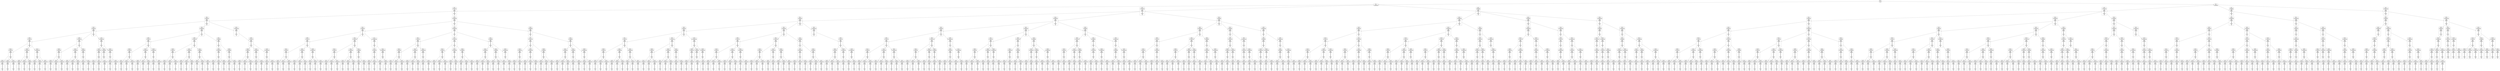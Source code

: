 digraph g {
node [shape = Mrecord];
nodo0[label="{EO: 0|cost: 0.0|A: null}"]
nodo1[label="{EO: 1|cost: 1.0|A: IrANododerecha
}"]
nodo3[label="{EO: 3|cost: 2.0|A: IrANodoarriba
|
Pos\nSmartToy:\nNodo:\nF8

Visitados:\n
D7\nD7\nE7\nE8\n
Obstaculos:\n
D6\nD8\nC7\n

}"]
nodo9[label="{EO: 9|cost: 3.0|A: IrANodoarriba
|
Pos\nSmartToy:\nNodo:\nF7

Visitados:\n
D7\nD7\nD7\nE7\nE8\n
Obstaculos:\n
D6\nD8\nC7\n

}"]
nodo24[label="{EO: 24|cost: 4.0|A: IrANodoarriba
|
Pos\nSmartToy:\nNodo:\nF6

Visitados:\n
D7\nD7\nD7\nD7\nE7\nE8\n
Obstaculos:\n
D6\nD8\nC7\n

}"]
nodo62[label="{EO: 62|cost: 5.0|A: IrANodoarriba
|
Pos\nSmartToy:\nNodo:\nF5

Visitados:\n
D7\nD7\nD7\nD7\nD7\nE7\nE8\n
Obstaculos:\n
D6\nD8\nC7\n

}"]
nodo147[label="{EO: 147|cost: 6.0|A: IrANodoarriba
|
Pos\nSmartToy:\nNodo:\nF4

Visitados:\n
D7\nD7\nD7\nD7\nD7\nD7\nE7\nE8\n
Obstaculos:\n
D6\nD8\nC7\n

}"]
nodo355[label="{EO: 355|cost: 7.0|A: IrANodoarriba
|
Pos\nSmartToy:\nNodo:\nF3

Visitados:\n
D7\nD7\nD7\nD7\nD7\nD7\nD7\nE7\nE8\n
Obstaculos:\n
D6\nD8\nC7\n

}"]

nodo147 -> nodo355;
nodo356[label="{EO: 356|cost: 7.0|A: IrANododerecha
|
Pos\nSmartToy:\nNodo:\nF3

Visitados:\n
D7\nD7\nD7\nD7\nD7\nD7\nD7\nE7\nE8\n
Obstaculos:\n
D6\nD8\nC7\n

}"]

nodo147 -> nodo356;
nodo357[label="{EO: 357|cost: 7.0|A: IrANodoizquierda
|
Pos\nSmartToy:\nNodo:\nF3

Visitados:\n
D7\nD7\nD7\nD7\nD7\nD7\nD7\nE7\nE8\n
Obstaculos:\n
D6\nD8\nC7\n

}"]

nodo147 -> nodo357;

nodo62 -> nodo147;
nodo148[label="{EO: 148|cost: 6.0|A: IrANododerecha
|
Pos\nSmartToy:\nNodo:\nF4

Visitados:\n
D7\nD7\nD7\nD7\nD7\nD7\nE7\nE8\n
Obstaculos:\n
D6\nD8\nC7\n

}"]
nodo358[label="{EO: 358|cost: 7.0|A: IrANodoarriba
|
Pos\nSmartToy:\nNodo:\nG4

Visitados:\n
D7\nD7\nD7\nD7\nD7\nD7\nD7\nE7\nE8\n
Obstaculos:\n
D6\nD8\nC7\n

}"]

nodo148 -> nodo358;
nodo359[label="{EO: 359|cost: 7.0|A: IrANododerecha
|
Pos\nSmartToy:\nNodo:\nG4

Visitados:\n
D7\nD7\nD7\nD7\nD7\nD7\nD7\nE7\nE8\n
Obstaculos:\n
D6\nD8\nC7\n

}"]

nodo148 -> nodo359;
nodo360[label="{EO: 360|cost: 7.0|A: IrANodoabajo
|
Pos\nSmartToy:\nNodo:\nG4

Visitados:\n
D7\nD7\nD7\nD7\nD7\nD7\nD7\nE7\nE8\n
Obstaculos:\n
D6\nD8\nC7\n

}"]

nodo148 -> nodo360;

nodo62 -> nodo148;
nodo149[label="{EO: 149|cost: 6.0|A: IrANodoizquierda
|
Pos\nSmartToy:\nNodo:\nF4

Visitados:\n
D7\nD7\nD7\nD7\nD7\nD7\nE7\nE8\n
Obstaculos:\n
D6\nD8\nC7\n

}"]
nodo361[label="{EO: 361|cost: 7.0|A: IrANodoarriba
|
Pos\nSmartToy:\nNodo:\nE4

Visitados:\n
D7\nD7\nD7\nD7\nD7\nD7\nD7\nE7\nE8\n
Obstaculos:\n
D6\nD8\nC7\n

}"]

nodo149 -> nodo361;
nodo362[label="{EO: 362|cost: 7.0|A: IrANodoabajo
|
Pos\nSmartToy:\nNodo:\nE4

Visitados:\n
D7\nD7\nD7\nD7\nD7\nD7\nD7\nE7\nE8\n
Obstaculos:\n
D6\nD8\nC7\n

}"]

nodo149 -> nodo362;
nodo363[label="{EO: 363|cost: 7.0|A: IrANodoizquierda
|
Pos\nSmartToy:\nNodo:\nE4

Visitados:\n
D7\nD7\nD7\nD7\nD7\nD7\nD7\nE7\nE8\n
Obstaculos:\n
D6\nD8\nC7\n

}"]

nodo149 -> nodo363;

nodo62 -> nodo149;

nodo24 -> nodo62;
nodo63[label="{EO: 63|cost: 5.0|A: IrANododerecha
|
Pos\nSmartToy:\nNodo:\nF5

Visitados:\n
D7\nD7\nD7\nD7\nD7\nE7\nE8\n
Obstaculos:\n
D6\nD8\nC7\n

}"]
nodo150[label="{EO: 150|cost: 6.0|A: IrANodoarriba
|
Pos\nSmartToy:\nNodo:\nG5

Visitados:\n
D7\nD7\nD7\nD7\nD7\nD7\nE7\nE8\n
Obstaculos:\n
D6\nD8\nC7\n

}"]
nodo364[label="{EO: 364|cost: 7.0|A: IrANodoarriba
|
Pos\nSmartToy:\nNodo:\nG4

Visitados:\n
D7\nD7\nD7\nD7\nD7\nD7\nD7\nE7\nE8\n
Obstaculos:\n
D6\nD8\nC7\n

}"]

nodo150 -> nodo364;
nodo365[label="{EO: 365|cost: 7.0|A: IrANododerecha
|
Pos\nSmartToy:\nNodo:\nG4

Visitados:\n
D7\nD7\nD7\nD7\nD7\nD7\nD7\nE7\nE8\n
Obstaculos:\n
D6\nD8\nC7\n

}"]

nodo150 -> nodo365;
nodo366[label="{EO: 366|cost: 7.0|A: IrANodoizquierda
|
Pos\nSmartToy:\nNodo:\nG4

Visitados:\n
D7\nD7\nD7\nD7\nD7\nD7\nD7\nE7\nE8\n
Obstaculos:\n
D6\nD8\nC7\n

}"]

nodo150 -> nodo366;

nodo63 -> nodo150;
nodo151[label="{EO: 151|cost: 6.0|A: IrANododerecha
|
Pos\nSmartToy:\nNodo:\nG5

Visitados:\n
D7\nD7\nD7\nD7\nD7\nD7\nE7\nE8\n
Obstaculos:\n
D6\nD8\nC7\n

}"]
nodo367[label="{EO: 367|cost: 7.0|A: IrANodoarriba
|
Pos\nSmartToy:\nNodo:\nH5

Visitados:\n
D7\nD7\nD7\nD7\nD7\nD7\nD7\nE7\nE8\n
Obstaculos:\n
D6\nD8\nC7\n

}"]

nodo151 -> nodo367;
nodo368[label="{EO: 368|cost: 7.0|A: IrANododerecha
|
Pos\nSmartToy:\nNodo:\nH5

Visitados:\n
D7\nD7\nD7\nD7\nD7\nD7\nD7\nE7\nE8\n
Obstaculos:\n
D6\nD8\nC7\n

}"]

nodo151 -> nodo368;
nodo369[label="{EO: 369|cost: 7.0|A: IrANodoabajo
|
Pos\nSmartToy:\nNodo:\nH5

Visitados:\n
D7\nD7\nD7\nD7\nD7\nD7\nD7\nE7\nE8\n
Obstaculos:\n
D6\nD8\nC7\n

}"]

nodo151 -> nodo369;

nodo63 -> nodo151;
nodo152[label="{EO: 152|cost: 6.0|A: IrANodoabajo
|
Pos\nSmartToy:\nNodo:\nG5

Visitados:\n
D7\nD7\nD7\nD7\nD7\nD7\nE7\nE8\n
Obstaculos:\n
D6\nD8\nC7\n

}"]
nodo370[label="{EO: 370|cost: 7.0|A: IrANododerecha
|
Pos\nSmartToy:\nNodo:\nG6

Visitados:\n
D7\nD7\nD7\nD7\nD7\nD7\nD7\nE7\nE8\n
Obstaculos:\n
D6\nD8\nC7\n

}"]

nodo152 -> nodo370;
nodo371[label="{EO: 371|cost: 7.0|A: IrANodoabajo
|
Pos\nSmartToy:\nNodo:\nG6

Visitados:\n
D7\nD7\nD7\nD7\nD7\nD7\nD7\nE7\nE8\n
Obstaculos:\n
D6\nD8\nC7\n

}"]

nodo152 -> nodo371;

nodo63 -> nodo152;

nodo24 -> nodo63;
nodo64[label="{EO: 64|cost: 5.0|A: IrANodoizquierda
|
Pos\nSmartToy:\nNodo:\nF5

Visitados:\n
D7\nD7\nD7\nD7\nD7\nE7\nE8\n
Obstaculos:\n
D6\nD8\nC7\n

}"]
nodo153[label="{EO: 153|cost: 6.0|A: IrANodoarriba
|
Pos\nSmartToy:\nNodo:\nE5

Visitados:\n
D7\nD7\nD7\nD7\nD7\nD7\nE7\nE8\n
Obstaculos:\n
D6\nD8\nC7\n

}"]
nodo372[label="{EO: 372|cost: 7.0|A: IrANodoarriba
|
Pos\nSmartToy:\nNodo:\nE4

Visitados:\n
D7\nD7\nD7\nD7\nD7\nD7\nD7\nE7\nE8\n
Obstaculos:\n
D6\nD8\nC7\n

}"]

nodo153 -> nodo372;
nodo373[label="{EO: 373|cost: 7.0|A: IrANododerecha
|
Pos\nSmartToy:\nNodo:\nE4

Visitados:\n
D7\nD7\nD7\nD7\nD7\nD7\nD7\nE7\nE8\n
Obstaculos:\n
D6\nD8\nC7\n

}"]

nodo153 -> nodo373;
nodo374[label="{EO: 374|cost: 7.0|A: IrANodoizquierda
|
Pos\nSmartToy:\nNodo:\nE4

Visitados:\n
D7\nD7\nD7\nD7\nD7\nD7\nD7\nE7\nE8\n
Obstaculos:\n
D6\nD8\nC7\n

}"]

nodo153 -> nodo374;

nodo64 -> nodo153;
nodo154[label="{EO: 154|cost: 6.0|A: IrANodoabajo
|
Pos\nSmartToy:\nNodo:\nE5

Visitados:\n
D7\nD7\nD7\nD7\nD7\nD7\nE7\nE8\n
Obstaculos:\n
D6\nD8\nC7\n

}"]

nodo64 -> nodo154;
nodo155[label="{EO: 155|cost: 6.0|A: IrANodoizquierda
|
Pos\nSmartToy:\nNodo:\nE5

Visitados:\n
D7\nD7\nD7\nD7\nD7\nD7\nE7\nE8\n
Obstaculos:\n
D6\nD8\nC7\n

}"]
nodo375[label="{EO: 375|cost: 7.0|A: IrANodoarriba
|
Pos\nSmartToy:\nNodo:\nD5

Visitados:\n
D7\nD7\nD7\nD7\nD7\nD7\nD7\nE7\nE8\n
Obstaculos:\n
D6\nD8\nC7\n

}"]

nodo155 -> nodo375;
nodo376[label="{EO: 376|cost: 7.0|A: IrANodoizquierda
|
Pos\nSmartToy:\nNodo:\nD5

Visitados:\n
D7\nD7\nD7\nD7\nD7\nD7\nD7\nE7\nE8\n
Obstaculos:\n
D6\nD8\nC7\n

}"]

nodo155 -> nodo376;

nodo64 -> nodo155;

nodo24 -> nodo64;

nodo9 -> nodo24;
nodo25[label="{EO: 25|cost: 4.0|A: IrANododerecha
|
Pos\nSmartToy:\nNodo:\nF6

Visitados:\n
D7\nD7\nD7\nD7\nE7\nE8\n
Obstaculos:\n
D6\nD8\nC7\n

}"]
nodo65[label="{EO: 65|cost: 5.0|A: IrANodoarriba
|
Pos\nSmartToy:\nNodo:\nG6

Visitados:\n
D7\nD7\nD7\nD7\nD7\nE7\nE8\n
Obstaculos:\n
D6\nD8\nC7\n

}"]
nodo156[label="{EO: 156|cost: 6.0|A: IrANodoarriba
|
Pos\nSmartToy:\nNodo:\nG5

Visitados:\n
D7\nD7\nD7\nD7\nD7\nD7\nE7\nE8\n
Obstaculos:\n
D6\nD8\nC7\n

}"]
nodo377[label="{EO: 377|cost: 7.0|A: IrANodoarriba
|
Pos\nSmartToy:\nNodo:\nG4

Visitados:\n
D7\nD7\nD7\nD7\nD7\nD7\nD7\nE7\nE8\n
Obstaculos:\n
D6\nD8\nC7\n

}"]

nodo156 -> nodo377;
nodo378[label="{EO: 378|cost: 7.0|A: IrANododerecha
|
Pos\nSmartToy:\nNodo:\nG4

Visitados:\n
D7\nD7\nD7\nD7\nD7\nD7\nD7\nE7\nE8\n
Obstaculos:\n
D6\nD8\nC7\n

}"]

nodo156 -> nodo378;
nodo379[label="{EO: 379|cost: 7.0|A: IrANodoizquierda
|
Pos\nSmartToy:\nNodo:\nG4

Visitados:\n
D7\nD7\nD7\nD7\nD7\nD7\nD7\nE7\nE8\n
Obstaculos:\n
D6\nD8\nC7\n

}"]

nodo156 -> nodo379;

nodo65 -> nodo156;
nodo157[label="{EO: 157|cost: 6.0|A: IrANododerecha
|
Pos\nSmartToy:\nNodo:\nG5

Visitados:\n
D7\nD7\nD7\nD7\nD7\nD7\nE7\nE8\n
Obstaculos:\n
D6\nD8\nC7\n

}"]
nodo380[label="{EO: 380|cost: 7.0|A: IrANodoarriba
|
Pos\nSmartToy:\nNodo:\nH5

Visitados:\n
D7\nD7\nD7\nD7\nD7\nD7\nD7\nE7\nE8\n
Obstaculos:\n
D6\nD8\nC7\n

}"]

nodo157 -> nodo380;
nodo381[label="{EO: 381|cost: 7.0|A: IrANododerecha
|
Pos\nSmartToy:\nNodo:\nH5

Visitados:\n
D7\nD7\nD7\nD7\nD7\nD7\nD7\nE7\nE8\n
Obstaculos:\n
D6\nD8\nC7\n

}"]

nodo157 -> nodo381;
nodo382[label="{EO: 382|cost: 7.0|A: IrANodoabajo
|
Pos\nSmartToy:\nNodo:\nH5

Visitados:\n
D7\nD7\nD7\nD7\nD7\nD7\nD7\nE7\nE8\n
Obstaculos:\n
D6\nD8\nC7\n

}"]

nodo157 -> nodo382;

nodo65 -> nodo157;
nodo158[label="{EO: 158|cost: 6.0|A: IrANodoizquierda
|
Pos\nSmartToy:\nNodo:\nG5

Visitados:\n
D7\nD7\nD7\nD7\nD7\nD7\nE7\nE8\n
Obstaculos:\n
D6\nD8\nC7\n

}"]
nodo383[label="{EO: 383|cost: 7.0|A: IrANodoarriba
|
Pos\nSmartToy:\nNodo:\nF5

Visitados:\n
D7\nD7\nD7\nD7\nD7\nD7\nD7\nE7\nE8\n
Obstaculos:\n
D6\nD8\nC7\n

}"]

nodo158 -> nodo383;
nodo384[label="{EO: 384|cost: 7.0|A: IrANodoizquierda
|
Pos\nSmartToy:\nNodo:\nF5

Visitados:\n
D7\nD7\nD7\nD7\nD7\nD7\nD7\nE7\nE8\n
Obstaculos:\n
D6\nD8\nC7\n

}"]

nodo158 -> nodo384;

nodo65 -> nodo158;

nodo25 -> nodo65;
nodo66[label="{EO: 66|cost: 5.0|A: IrANododerecha
|
Pos\nSmartToy:\nNodo:\nG6

Visitados:\n
D7\nD7\nD7\nD7\nD7\nE7\nE8\n
Obstaculos:\n
D6\nD8\nC7\n

}"]
nodo159[label="{EO: 159|cost: 6.0|A: IrANodoarriba
|
Pos\nSmartToy:\nNodo:\nH6

Visitados:\n
D7\nD7\nD7\nD7\nD7\nD7\nE7\nE8\n
Obstaculos:\n
D6\nD8\nC7\n

}"]
nodo385[label="{EO: 385|cost: 7.0|A: IrANodoarriba
|
Pos\nSmartToy:\nNodo:\nH5

Visitados:\n
D7\nD7\nD7\nD7\nD7\nD7\nD7\nE7\nE8\n
Obstaculos:\n
D6\nD8\nC7\n

}"]

nodo159 -> nodo385;
nodo386[label="{EO: 386|cost: 7.0|A: IrANododerecha
|
Pos\nSmartToy:\nNodo:\nH5

Visitados:\n
D7\nD7\nD7\nD7\nD7\nD7\nD7\nE7\nE8\n
Obstaculos:\n
D6\nD8\nC7\n

}"]

nodo159 -> nodo386;
nodo387[label="{EO: 387|cost: 7.0|A: IrANodoizquierda
|
Pos\nSmartToy:\nNodo:\nH5

Visitados:\n
D7\nD7\nD7\nD7\nD7\nD7\nD7\nE7\nE8\n
Obstaculos:\n
D6\nD8\nC7\n

}"]

nodo159 -> nodo387;

nodo66 -> nodo159;
nodo160[label="{EO: 160|cost: 6.0|A: IrANododerecha
|
Pos\nSmartToy:\nNodo:\nH6

Visitados:\n
D7\nD7\nD7\nD7\nD7\nD7\nE7\nE8\n
Obstaculos:\n
D6\nD8\nC7\n

}"]
nodo388[label="{EO: 388|cost: 7.0|A: IrANodoarriba
|
Pos\nSmartToy:\nNodo:\nI6

Visitados:\n
D7\nD7\nD7\nD7\nD7\nD7\nD7\nE7\nE8\n
Obstaculos:\n
D6\nD8\nC7\n

}"]

nodo160 -> nodo388;
nodo389[label="{EO: 389|cost: 7.0|A: IrANododerecha
|
Pos\nSmartToy:\nNodo:\nI6

Visitados:\n
D7\nD7\nD7\nD7\nD7\nD7\nD7\nE7\nE8\n
Obstaculos:\n
D6\nD8\nC7\n

}"]

nodo160 -> nodo389;
nodo390[label="{EO: 390|cost: 7.0|A: IrANodoabajo
|
Pos\nSmartToy:\nNodo:\nI6

Visitados:\n
D7\nD7\nD7\nD7\nD7\nD7\nD7\nE7\nE8\n
Obstaculos:\n
D6\nD8\nC7\n

}"]

nodo160 -> nodo390;

nodo66 -> nodo160;
nodo161[label="{EO: 161|cost: 6.0|A: IrANodoabajo
|
Pos\nSmartToy:\nNodo:\nH6

Visitados:\n
D7\nD7\nD7\nD7\nD7\nD7\nE7\nE8\n
Obstaculos:\n
D6\nD8\nC7\n

}"]
nodo391[label="{EO: 391|cost: 7.0|A: IrANododerecha
|
Pos\nSmartToy:\nNodo:\nH7

Visitados:\n
D7\nD7\nD7\nD7\nD7\nD7\nD7\nE7\nE8\n
Obstaculos:\n
D6\nD8\nC7\n

}"]

nodo161 -> nodo391;
nodo392[label="{EO: 392|cost: 7.0|A: IrANodoabajo
|
Pos\nSmartToy:\nNodo:\nH7

Visitados:\n
D7\nD7\nD7\nD7\nD7\nD7\nD7\nE7\nE8\n
Obstaculos:\n
D6\nD8\nC7\n

}"]

nodo161 -> nodo392;
nodo393[label="{EO: 393|cost: 7.0|A: IrANodoizquierda
|
Pos\nSmartToy:\nNodo:\nH7

Visitados:\n
D7\nD7\nD7\nD7\nD7\nD7\nD7\nE7\nE8\n
Obstaculos:\n
D6\nD8\nC7\n

}"]

nodo161 -> nodo393;

nodo66 -> nodo161;

nodo25 -> nodo66;
nodo67[label="{EO: 67|cost: 5.0|A: IrANodoabajo
|
Pos\nSmartToy:\nNodo:\nG6

Visitados:\n
D7\nD7\nD7\nD7\nD7\nE7\nE8\n
Obstaculos:\n
D6\nD8\nC7\n

}"]
nodo162[label="{EO: 162|cost: 6.0|A: IrANododerecha
|
Pos\nSmartToy:\nNodo:\nG7

Visitados:\n
D7\nD7\nD7\nD7\nD7\nD7\nE7\nE8\n
Obstaculos:\n
D6\nD8\nC7\n

}"]
nodo394[label="{EO: 394|cost: 7.0|A: IrANodoarriba
|
Pos\nSmartToy:\nNodo:\nH7

Visitados:\n
D7\nD7\nD7\nD7\nD7\nD7\nD7\nE7\nE8\n
Obstaculos:\n
D6\nD8\nC7\n

}"]

nodo162 -> nodo394;
nodo395[label="{EO: 395|cost: 7.0|A: IrANododerecha
|
Pos\nSmartToy:\nNodo:\nH7

Visitados:\n
D7\nD7\nD7\nD7\nD7\nD7\nD7\nE7\nE8\n
Obstaculos:\n
D6\nD8\nC7\n

}"]

nodo162 -> nodo395;
nodo396[label="{EO: 396|cost: 7.0|A: IrANodoabajo
|
Pos\nSmartToy:\nNodo:\nH7

Visitados:\n
D7\nD7\nD7\nD7\nD7\nD7\nD7\nE7\nE8\n
Obstaculos:\n
D6\nD8\nC7\n

}"]

nodo162 -> nodo396;

nodo67 -> nodo162;
nodo163[label="{EO: 163|cost: 6.0|A: IrANodoabajo
|
Pos\nSmartToy:\nNodo:\nG7

Visitados:\n
D7\nD7\nD7\nD7\nD7\nD7\nE7\nE8\n
Obstaculos:\n
D6\nD8\nC7\n

}"]
nodo397[label="{EO: 397|cost: 7.0|A: IrANododerecha
|
Pos\nSmartToy:\nNodo:\nG8

Visitados:\n
D7\nD7\nD7\nD7\nD7\nD7\nD7\nE7\nE8\n
Obstaculos:\n
D6\nD8\nC7\n

}"]

nodo163 -> nodo397;
nodo398[label="{EO: 398|cost: 7.0|A: IrANodoabajo
|
Pos\nSmartToy:\nNodo:\nG8

Visitados:\n
D7\nD7\nD7\nD7\nD7\nD7\nD7\nE7\nE8\n
Obstaculos:\n
D6\nD8\nC7\n

}"]

nodo163 -> nodo398;

nodo67 -> nodo163;

nodo25 -> nodo67;

nodo9 -> nodo25;
nodo26[label="{EO: 26|cost: 4.0|A: IrANodoizquierda
|
Pos\nSmartToy:\nNodo:\nF6

Visitados:\n
D7\nD7\nD7\nD7\nE7\nE8\n
Obstaculos:\n
D6\nD8\nC7\n

}"]
nodo68[label="{EO: 68|cost: 5.0|A: IrANodoarriba
|
Pos\nSmartToy:\nNodo:\nE6

Visitados:\n
D7\nD7\nD7\nD7\nD7\nE7\nE8\n
Obstaculos:\n
D6\nD8\nC7\n

}"]
nodo164[label="{EO: 164|cost: 6.0|A: IrANodoarriba
|
Pos\nSmartToy:\nNodo:\nE5

Visitados:\n
D7\nD7\nD7\nD7\nD7\nD7\nE7\nE8\n
Obstaculos:\n
D6\nD8\nC7\n

}"]
nodo399[label="{EO: 399|cost: 7.0|A: IrANodoarriba
|
Pos\nSmartToy:\nNodo:\nE4

Visitados:\n
D7\nD7\nD7\nD7\nD7\nD7\nD7\nE7\nE8\n
Obstaculos:\n
D6\nD8\nC7\n

}"]

nodo164 -> nodo399;
nodo400[label="{EO: 400|cost: 7.0|A: IrANododerecha
|
Pos\nSmartToy:\nNodo:\nE4

Visitados:\n
D7\nD7\nD7\nD7\nD7\nD7\nD7\nE7\nE8\n
Obstaculos:\n
D6\nD8\nC7\n

}"]

nodo164 -> nodo400;
nodo401[label="{EO: 401|cost: 7.0|A: IrANodoizquierda
|
Pos\nSmartToy:\nNodo:\nE4

Visitados:\n
D7\nD7\nD7\nD7\nD7\nD7\nD7\nE7\nE8\n
Obstaculos:\n
D6\nD8\nC7\n

}"]

nodo164 -> nodo401;

nodo68 -> nodo164;
nodo165[label="{EO: 165|cost: 6.0|A: IrANododerecha
|
Pos\nSmartToy:\nNodo:\nE5

Visitados:\n
D7\nD7\nD7\nD7\nD7\nD7\nE7\nE8\n
Obstaculos:\n
D6\nD8\nC7\n

}"]
nodo402[label="{EO: 402|cost: 7.0|A: IrANodoarriba
|
Pos\nSmartToy:\nNodo:\nF5

Visitados:\n
D7\nD7\nD7\nD7\nD7\nD7\nD7\nE7\nE8\n
Obstaculos:\n
D6\nD8\nC7\n

}"]

nodo165 -> nodo402;
nodo403[label="{EO: 403|cost: 7.0|A: IrANododerecha
|
Pos\nSmartToy:\nNodo:\nF5

Visitados:\n
D7\nD7\nD7\nD7\nD7\nD7\nD7\nE7\nE8\n
Obstaculos:\n
D6\nD8\nC7\n

}"]

nodo165 -> nodo403;

nodo68 -> nodo165;
nodo166[label="{EO: 166|cost: 6.0|A: IrANodoizquierda
|
Pos\nSmartToy:\nNodo:\nE5

Visitados:\n
D7\nD7\nD7\nD7\nD7\nD7\nE7\nE8\n
Obstaculos:\n
D6\nD8\nC7\n

}"]
nodo404[label="{EO: 404|cost: 7.0|A: IrANodoarriba
|
Pos\nSmartToy:\nNodo:\nD5

Visitados:\n
D7\nD7\nD7\nD7\nD7\nD7\nD7\nE7\nE8\n
Obstaculos:\n
D6\nD8\nC7\n

}"]

nodo166 -> nodo404;
nodo405[label="{EO: 405|cost: 7.0|A: IrANodoizquierda
|
Pos\nSmartToy:\nNodo:\nD5

Visitados:\n
D7\nD7\nD7\nD7\nD7\nD7\nD7\nE7\nE8\n
Obstaculos:\n
D6\nD8\nC7\n

}"]

nodo166 -> nodo405;

nodo68 -> nodo166;

nodo26 -> nodo68;

nodo9 -> nodo26;

nodo3 -> nodo9;
nodo10[label="{EO: 10|cost: 3.0|A: IrANododerecha
|
Pos\nSmartToy:\nNodo:\nF7

Visitados:\n
D7\nD7\nD7\nE7\nE8\n
Obstaculos:\n
D6\nD8\nC7\n

}"]
nodo27[label="{EO: 27|cost: 4.0|A: IrANodoarriba
|
Pos\nSmartToy:\nNodo:\nG7

Visitados:\n
D7\nD7\nD7\nD7\nE7\nE8\n
Obstaculos:\n
D6\nD8\nC7\n

}"]
nodo69[label="{EO: 69|cost: 5.0|A: IrANodoarriba
|
Pos\nSmartToy:\nNodo:\nG6

Visitados:\n
D7\nD7\nD7\nD7\nD7\nE7\nE8\n
Obstaculos:\n
D6\nD8\nC7\n

}"]
nodo167[label="{EO: 167|cost: 6.0|A: IrANodoarriba
|
Pos\nSmartToy:\nNodo:\nG5

Visitados:\n
D7\nD7\nD7\nD7\nD7\nD7\nE7\nE8\n
Obstaculos:\n
D6\nD8\nC7\n

}"]
nodo406[label="{EO: 406|cost: 7.0|A: IrANodoarriba
|
Pos\nSmartToy:\nNodo:\nG4

Visitados:\n
D7\nD7\nD7\nD7\nD7\nD7\nD7\nE7\nE8\n
Obstaculos:\n
D6\nD8\nC7\n

}"]

nodo167 -> nodo406;
nodo407[label="{EO: 407|cost: 7.0|A: IrANododerecha
|
Pos\nSmartToy:\nNodo:\nG4

Visitados:\n
D7\nD7\nD7\nD7\nD7\nD7\nD7\nE7\nE8\n
Obstaculos:\n
D6\nD8\nC7\n

}"]

nodo167 -> nodo407;
nodo408[label="{EO: 408|cost: 7.0|A: IrANodoizquierda
|
Pos\nSmartToy:\nNodo:\nG4

Visitados:\n
D7\nD7\nD7\nD7\nD7\nD7\nD7\nE7\nE8\n
Obstaculos:\n
D6\nD8\nC7\n

}"]

nodo167 -> nodo408;

nodo69 -> nodo167;
nodo168[label="{EO: 168|cost: 6.0|A: IrANododerecha
|
Pos\nSmartToy:\nNodo:\nG5

Visitados:\n
D7\nD7\nD7\nD7\nD7\nD7\nE7\nE8\n
Obstaculos:\n
D6\nD8\nC7\n

}"]
nodo409[label="{EO: 409|cost: 7.0|A: IrANodoarriba
|
Pos\nSmartToy:\nNodo:\nH5

Visitados:\n
D7\nD7\nD7\nD7\nD7\nD7\nD7\nE7\nE8\n
Obstaculos:\n
D6\nD8\nC7\n

}"]

nodo168 -> nodo409;
nodo410[label="{EO: 410|cost: 7.0|A: IrANododerecha
|
Pos\nSmartToy:\nNodo:\nH5

Visitados:\n
D7\nD7\nD7\nD7\nD7\nD7\nD7\nE7\nE8\n
Obstaculos:\n
D6\nD8\nC7\n

}"]

nodo168 -> nodo410;
nodo411[label="{EO: 411|cost: 7.0|A: IrANodoabajo
|
Pos\nSmartToy:\nNodo:\nH5

Visitados:\n
D7\nD7\nD7\nD7\nD7\nD7\nD7\nE7\nE8\n
Obstaculos:\n
D6\nD8\nC7\n

}"]

nodo168 -> nodo411;

nodo69 -> nodo168;
nodo169[label="{EO: 169|cost: 6.0|A: IrANodoizquierda
|
Pos\nSmartToy:\nNodo:\nG5

Visitados:\n
D7\nD7\nD7\nD7\nD7\nD7\nE7\nE8\n
Obstaculos:\n
D6\nD8\nC7\n

}"]
nodo412[label="{EO: 412|cost: 7.0|A: IrANodoarriba
|
Pos\nSmartToy:\nNodo:\nF5

Visitados:\n
D7\nD7\nD7\nD7\nD7\nD7\nD7\nE7\nE8\n
Obstaculos:\n
D6\nD8\nC7\n

}"]

nodo169 -> nodo412;
nodo413[label="{EO: 413|cost: 7.0|A: IrANodoabajo
|
Pos\nSmartToy:\nNodo:\nF5

Visitados:\n
D7\nD7\nD7\nD7\nD7\nD7\nD7\nE7\nE8\n
Obstaculos:\n
D6\nD8\nC7\n

}"]

nodo169 -> nodo413;
nodo414[label="{EO: 414|cost: 7.0|A: IrANodoizquierda
|
Pos\nSmartToy:\nNodo:\nF5

Visitados:\n
D7\nD7\nD7\nD7\nD7\nD7\nD7\nE7\nE8\n
Obstaculos:\n
D6\nD8\nC7\n

}"]

nodo169 -> nodo414;

nodo69 -> nodo169;

nodo27 -> nodo69;
nodo70[label="{EO: 70|cost: 5.0|A: IrANododerecha
|
Pos\nSmartToy:\nNodo:\nG6

Visitados:\n
D7\nD7\nD7\nD7\nD7\nE7\nE8\n
Obstaculos:\n
D6\nD8\nC7\n

}"]
nodo170[label="{EO: 170|cost: 6.0|A: IrANodoarriba
|
Pos\nSmartToy:\nNodo:\nH6

Visitados:\n
D7\nD7\nD7\nD7\nD7\nD7\nE7\nE8\n
Obstaculos:\n
D6\nD8\nC7\n

}"]
nodo415[label="{EO: 415|cost: 7.0|A: IrANodoarriba
|
Pos\nSmartToy:\nNodo:\nH5

Visitados:\n
D7\nD7\nD7\nD7\nD7\nD7\nD7\nE7\nE8\n
Obstaculos:\n
D6\nD8\nC7\n

}"]

nodo170 -> nodo415;
nodo416[label="{EO: 416|cost: 7.0|A: IrANododerecha
|
Pos\nSmartToy:\nNodo:\nH5

Visitados:\n
D7\nD7\nD7\nD7\nD7\nD7\nD7\nE7\nE8\n
Obstaculos:\n
D6\nD8\nC7\n

}"]

nodo170 -> nodo416;
nodo417[label="{EO: 417|cost: 7.0|A: IrANodoizquierda
|
Pos\nSmartToy:\nNodo:\nH5

Visitados:\n
D7\nD7\nD7\nD7\nD7\nD7\nD7\nE7\nE8\n
Obstaculos:\n
D6\nD8\nC7\n

}"]

nodo170 -> nodo417;

nodo70 -> nodo170;
nodo171[label="{EO: 171|cost: 6.0|A: IrANododerecha
|
Pos\nSmartToy:\nNodo:\nH6

Visitados:\n
D7\nD7\nD7\nD7\nD7\nD7\nE7\nE8\n
Obstaculos:\n
D6\nD8\nC7\n

}"]
nodo418[label="{EO: 418|cost: 7.0|A: IrANodoarriba
|
Pos\nSmartToy:\nNodo:\nI6

Visitados:\n
D7\nD7\nD7\nD7\nD7\nD7\nD7\nE7\nE8\n
Obstaculos:\n
D6\nD8\nC7\n

}"]

nodo171 -> nodo418;
nodo419[label="{EO: 419|cost: 7.0|A: IrANododerecha
|
Pos\nSmartToy:\nNodo:\nI6

Visitados:\n
D7\nD7\nD7\nD7\nD7\nD7\nD7\nE7\nE8\n
Obstaculos:\n
D6\nD8\nC7\n

}"]

nodo171 -> nodo419;
nodo420[label="{EO: 420|cost: 7.0|A: IrANodoabajo
|
Pos\nSmartToy:\nNodo:\nI6

Visitados:\n
D7\nD7\nD7\nD7\nD7\nD7\nD7\nE7\nE8\n
Obstaculos:\n
D6\nD8\nC7\n

}"]

nodo171 -> nodo420;

nodo70 -> nodo171;
nodo172[label="{EO: 172|cost: 6.0|A: IrANodoabajo
|
Pos\nSmartToy:\nNodo:\nH6

Visitados:\n
D7\nD7\nD7\nD7\nD7\nD7\nE7\nE8\n
Obstaculos:\n
D6\nD8\nC7\n

}"]
nodo421[label="{EO: 421|cost: 7.0|A: IrANododerecha
|
Pos\nSmartToy:\nNodo:\nH7

Visitados:\n
D7\nD7\nD7\nD7\nD7\nD7\nD7\nE7\nE8\n
Obstaculos:\n
D6\nD8\nC7\n

}"]

nodo172 -> nodo421;
nodo422[label="{EO: 422|cost: 7.0|A: IrANodoabajo
|
Pos\nSmartToy:\nNodo:\nH7

Visitados:\n
D7\nD7\nD7\nD7\nD7\nD7\nD7\nE7\nE8\n
Obstaculos:\n
D6\nD8\nC7\n

}"]

nodo172 -> nodo422;

nodo70 -> nodo172;

nodo27 -> nodo70;
nodo71[label="{EO: 71|cost: 5.0|A: IrANodoizquierda
|
Pos\nSmartToy:\nNodo:\nG6

Visitados:\n
D7\nD7\nD7\nD7\nD7\nE7\nE8\n
Obstaculos:\n
D6\nD8\nC7\n

}"]
nodo173[label="{EO: 173|cost: 6.0|A: IrANodoarriba
|
Pos\nSmartToy:\nNodo:\nF6

Visitados:\n
D7\nD7\nD7\nD7\nD7\nD7\nE7\nE8\n
Obstaculos:\n
D6\nD8\nC7\n

}"]
nodo423[label="{EO: 423|cost: 7.0|A: IrANodoarriba
|
Pos\nSmartToy:\nNodo:\nF5

Visitados:\n
D7\nD7\nD7\nD7\nD7\nD7\nD7\nE7\nE8\n
Obstaculos:\n
D6\nD8\nC7\n

}"]

nodo173 -> nodo423;
nodo424[label="{EO: 424|cost: 7.0|A: IrANododerecha
|
Pos\nSmartToy:\nNodo:\nF5

Visitados:\n
D7\nD7\nD7\nD7\nD7\nD7\nD7\nE7\nE8\n
Obstaculos:\n
D6\nD8\nC7\n

}"]

nodo173 -> nodo424;
nodo425[label="{EO: 425|cost: 7.0|A: IrANodoizquierda
|
Pos\nSmartToy:\nNodo:\nF5

Visitados:\n
D7\nD7\nD7\nD7\nD7\nD7\nD7\nE7\nE8\n
Obstaculos:\n
D6\nD8\nC7\n

}"]

nodo173 -> nodo425;

nodo71 -> nodo173;
nodo174[label="{EO: 174|cost: 6.0|A: IrANodoizquierda
|
Pos\nSmartToy:\nNodo:\nF6

Visitados:\n
D7\nD7\nD7\nD7\nD7\nD7\nE7\nE8\n
Obstaculos:\n
D6\nD8\nC7\n

}"]
nodo426[label="{EO: 426|cost: 7.0|A: IrANodoarriba
|
Pos\nSmartToy:\nNodo:\nE6

Visitados:\n
D7\nD7\nD7\nD7\nD7\nD7\nD7\nE7\nE8\n
Obstaculos:\n
D6\nD8\nC7\n

}"]

nodo174 -> nodo426;

nodo71 -> nodo174;

nodo27 -> nodo71;

nodo10 -> nodo27;
nodo28[label="{EO: 28|cost: 4.0|A: IrANododerecha
|
Pos\nSmartToy:\nNodo:\nG7

Visitados:\n
D7\nD7\nD7\nD7\nE7\nE8\n
Obstaculos:\n
D6\nD8\nC7\n

}"]
nodo72[label="{EO: 72|cost: 5.0|A: IrANodoarriba
|
Pos\nSmartToy:\nNodo:\nH7

Visitados:\n
D7\nD7\nD7\nD7\nD7\nE7\nE8\n
Obstaculos:\n
D6\nD8\nC7\n

}"]
nodo175[label="{EO: 175|cost: 6.0|A: IrANodoarriba
|
Pos\nSmartToy:\nNodo:\nH6

Visitados:\n
D7\nD7\nD7\nD7\nD7\nD7\nE7\nE8\n
Obstaculos:\n
D6\nD8\nC7\n

}"]
nodo427[label="{EO: 427|cost: 7.0|A: IrANodoarriba
|
Pos\nSmartToy:\nNodo:\nH5

Visitados:\n
D7\nD7\nD7\nD7\nD7\nD7\nD7\nE7\nE8\n
Obstaculos:\n
D6\nD8\nC7\n

}"]

nodo175 -> nodo427;
nodo428[label="{EO: 428|cost: 7.0|A: IrANododerecha
|
Pos\nSmartToy:\nNodo:\nH5

Visitados:\n
D7\nD7\nD7\nD7\nD7\nD7\nD7\nE7\nE8\n
Obstaculos:\n
D6\nD8\nC7\n

}"]

nodo175 -> nodo428;
nodo429[label="{EO: 429|cost: 7.0|A: IrANodoizquierda
|
Pos\nSmartToy:\nNodo:\nH5

Visitados:\n
D7\nD7\nD7\nD7\nD7\nD7\nD7\nE7\nE8\n
Obstaculos:\n
D6\nD8\nC7\n

}"]

nodo175 -> nodo429;

nodo72 -> nodo175;
nodo176[label="{EO: 176|cost: 6.0|A: IrANododerecha
|
Pos\nSmartToy:\nNodo:\nH6

Visitados:\n
D7\nD7\nD7\nD7\nD7\nD7\nE7\nE8\n
Obstaculos:\n
D6\nD8\nC7\n

}"]
nodo430[label="{EO: 430|cost: 7.0|A: IrANodoarriba
|
Pos\nSmartToy:\nNodo:\nI6

Visitados:\n
D7\nD7\nD7\nD7\nD7\nD7\nD7\nE7\nE8\n
Obstaculos:\n
D6\nD8\nC7\n

}"]

nodo176 -> nodo430;
nodo431[label="{EO: 431|cost: 7.0|A: IrANododerecha
|
Pos\nSmartToy:\nNodo:\nI6

Visitados:\n
D7\nD7\nD7\nD7\nD7\nD7\nD7\nE7\nE8\n
Obstaculos:\n
D6\nD8\nC7\n

}"]

nodo176 -> nodo431;
nodo432[label="{EO: 432|cost: 7.0|A: IrANodoabajo
|
Pos\nSmartToy:\nNodo:\nI6

Visitados:\n
D7\nD7\nD7\nD7\nD7\nD7\nD7\nE7\nE8\n
Obstaculos:\n
D6\nD8\nC7\n

}"]

nodo176 -> nodo432;

nodo72 -> nodo176;
nodo177[label="{EO: 177|cost: 6.0|A: IrANodoizquierda
|
Pos\nSmartToy:\nNodo:\nH6

Visitados:\n
D7\nD7\nD7\nD7\nD7\nD7\nE7\nE8\n
Obstaculos:\n
D6\nD8\nC7\n

}"]
nodo433[label="{EO: 433|cost: 7.0|A: IrANodoarriba
|
Pos\nSmartToy:\nNodo:\nG6

Visitados:\n
D7\nD7\nD7\nD7\nD7\nD7\nD7\nE7\nE8\n
Obstaculos:\n
D6\nD8\nC7\n

}"]

nodo177 -> nodo433;
nodo434[label="{EO: 434|cost: 7.0|A: IrANodoizquierda
|
Pos\nSmartToy:\nNodo:\nG6

Visitados:\n
D7\nD7\nD7\nD7\nD7\nD7\nD7\nE7\nE8\n
Obstaculos:\n
D6\nD8\nC7\n

}"]

nodo177 -> nodo434;

nodo72 -> nodo177;

nodo28 -> nodo72;
nodo73[label="{EO: 73|cost: 5.0|A: IrANododerecha
|
Pos\nSmartToy:\nNodo:\nH7

Visitados:\n
D7\nD7\nD7\nD7\nD7\nE7\nE8\n
Obstaculos:\n
D6\nD8\nC7\n

}"]
nodo178[label="{EO: 178|cost: 6.0|A: IrANodoarriba
|
Pos\nSmartToy:\nNodo:\nI7

Visitados:\n
D7\nD7\nD7\nD7\nD7\nD7\nE7\nE8\n
Obstaculos:\n
D6\nD8\nC7\n

}"]
nodo435[label="{EO: 435|cost: 7.0|A: IrANodoarriba
|
Pos\nSmartToy:\nNodo:\nI6

Visitados:\n
D7\nD7\nD7\nD7\nD7\nD7\nD7\nE7\nE8\n
Obstaculos:\n
D6\nD8\nC7\n

}"]

nodo178 -> nodo435;
nodo436[label="{EO: 436|cost: 7.0|A: IrANododerecha
|
Pos\nSmartToy:\nNodo:\nI6

Visitados:\n
D7\nD7\nD7\nD7\nD7\nD7\nD7\nE7\nE8\n
Obstaculos:\n
D6\nD8\nC7\n

}"]

nodo178 -> nodo436;
nodo437[label="{EO: 437|cost: 7.0|A: IrANodoizquierda
|
Pos\nSmartToy:\nNodo:\nI6

Visitados:\n
D7\nD7\nD7\nD7\nD7\nD7\nD7\nE7\nE8\n
Obstaculos:\n
D6\nD8\nC7\n

}"]

nodo178 -> nodo437;

nodo73 -> nodo178;
nodo179[label="{EO: 179|cost: 6.0|A: IrANododerecha
|
Pos\nSmartToy:\nNodo:\nI7

Visitados:\n
D7\nD7\nD7\nD7\nD7\nD7\nE7\nE8\n
Obstaculos:\n
D6\nD8\nC7\n

}"]
nodo438[label="{EO: 438|cost: 7.0|A: IrANodoarriba
|
Pos\nSmartToy:\nNodo:\nJ7

Visitados:\n
D7\nD7\nD7\nD7\nD7\nD7\nD7\nE7\nE8\n
Obstaculos:\n
D6\nD8\nC7\n

}"]

nodo179 -> nodo438;
nodo439[label="{EO: 439|cost: 7.0|A: IrANodoabajo
|
Pos\nSmartToy:\nNodo:\nJ7

Visitados:\n
D7\nD7\nD7\nD7\nD7\nD7\nD7\nE7\nE8\n
Obstaculos:\n
D6\nD8\nC7\n

}"]

nodo179 -> nodo439;

nodo73 -> nodo179;
nodo180[label="{EO: 180|cost: 6.0|A: IrANodoabajo
|
Pos\nSmartToy:\nNodo:\nI7

Visitados:\n
D7\nD7\nD7\nD7\nD7\nD7\nE7\nE8\n
Obstaculos:\n
D6\nD8\nC7\n

}"]
nodo440[label="{EO: 440|cost: 7.0|A: IrANododerecha
|
Pos\nSmartToy:\nNodo:\nI8

Visitados:\n
D7\nD7\nD7\nD7\nD7\nD7\nD7\nE7\nE8\n
Obstaculos:\n
D6\nD8\nC7\n

}"]

nodo180 -> nodo440;
nodo441[label="{EO: 441|cost: 7.0|A: IrANodoabajo
|
Pos\nSmartToy:\nNodo:\nI8

Visitados:\n
D7\nD7\nD7\nD7\nD7\nD7\nD7\nE7\nE8\n
Obstaculos:\n
D6\nD8\nC7\n

}"]

nodo180 -> nodo441;
nodo442[label="{EO: 442|cost: 7.0|A: IrANodoizquierda
|
Pos\nSmartToy:\nNodo:\nI8

Visitados:\n
D7\nD7\nD7\nD7\nD7\nD7\nD7\nE7\nE8\n
Obstaculos:\n
D6\nD8\nC7\n

}"]

nodo180 -> nodo442;

nodo73 -> nodo180;

nodo28 -> nodo73;
nodo74[label="{EO: 74|cost: 5.0|A: IrANodoabajo
|
Pos\nSmartToy:\nNodo:\nH7

Visitados:\n
D7\nD7\nD7\nD7\nD7\nE7\nE8\n
Obstaculos:\n
D6\nD8\nC7\n

}"]
nodo181[label="{EO: 181|cost: 6.0|A: IrANododerecha
|
Pos\nSmartToy:\nNodo:\nH8

Visitados:\n
D7\nD7\nD7\nD7\nD7\nD7\nE7\nE8\n
Obstaculos:\n
D6\nD8\nC7\n

}"]
nodo443[label="{EO: 443|cost: 7.0|A: IrANodoarriba
|
Pos\nSmartToy:\nNodo:\nI8

Visitados:\n
D7\nD7\nD7\nD7\nD7\nD7\nD7\nE7\nE8\n
Obstaculos:\n
D6\nD8\nC7\n

}"]

nodo181 -> nodo443;
nodo444[label="{EO: 444|cost: 7.0|A: IrANododerecha
|
Pos\nSmartToy:\nNodo:\nI8

Visitados:\n
D7\nD7\nD7\nD7\nD7\nD7\nD7\nE7\nE8\n
Obstaculos:\n
D6\nD8\nC7\n

}"]

nodo181 -> nodo444;
nodo445[label="{EO: 445|cost: 7.0|A: IrANodoabajo
|
Pos\nSmartToy:\nNodo:\nI8

Visitados:\n
D7\nD7\nD7\nD7\nD7\nD7\nD7\nE7\nE8\n
Obstaculos:\n
D6\nD8\nC7\n

}"]

nodo181 -> nodo445;

nodo74 -> nodo181;
nodo182[label="{EO: 182|cost: 6.0|A: IrANodoabajo
|
Pos\nSmartToy:\nNodo:\nH8

Visitados:\n
D7\nD7\nD7\nD7\nD7\nD7\nE7\nE8\n
Obstaculos:\n
D6\nD8\nC7\n

}"]
nodo446[label="{EO: 446|cost: 7.0|A: IrANododerecha
|
Pos\nSmartToy:\nNodo:\nH9

Visitados:\n
D7\nD7\nD7\nD7\nD7\nD7\nD7\nE7\nE8\n
Obstaculos:\n
D6\nD8\nC7\n

}"]

nodo182 -> nodo446;
nodo447[label="{EO: 447|cost: 7.0|A: IrANodoabajo
|
Pos\nSmartToy:\nNodo:\nH9

Visitados:\n
D7\nD7\nD7\nD7\nD7\nD7\nD7\nE7\nE8\n
Obstaculos:\n
D6\nD8\nC7\n

}"]

nodo182 -> nodo447;
nodo448[label="{EO: 448|cost: 7.0|A: IrANodoizquierda
|
Pos\nSmartToy:\nNodo:\nH9

Visitados:\n
D7\nD7\nD7\nD7\nD7\nD7\nD7\nE7\nE8\n
Obstaculos:\n
D6\nD8\nC7\n

}"]

nodo182 -> nodo448;

nodo74 -> nodo182;
nodo183[label="{EO: 183|cost: 6.0|A: IrANodoizquierda
|
Pos\nSmartToy:\nNodo:\nH8

Visitados:\n
D7\nD7\nD7\nD7\nD7\nD7\nE7\nE8\n
Obstaculos:\n
D6\nD8\nC7\n

}"]
nodo449[label="{EO: 449|cost: 7.0|A: IrANodoabajo
|
Pos\nSmartToy:\nNodo:\nG8

Visitados:\n
D7\nD7\nD7\nD7\nD7\nD7\nD7\nE7\nE8\n
Obstaculos:\n
D6\nD8\nC7\n

}"]

nodo183 -> nodo449;

nodo74 -> nodo183;

nodo28 -> nodo74;

nodo10 -> nodo28;
nodo29[label="{EO: 29|cost: 4.0|A: IrANodoabajo
|
Pos\nSmartToy:\nNodo:\nG7

Visitados:\n
D7\nD7\nD7\nD7\nE7\nE8\n
Obstaculos:\n
D6\nD8\nC7\n

}"]
nodo75[label="{EO: 75|cost: 5.0|A: IrANododerecha
|
Pos\nSmartToy:\nNodo:\nG8

Visitados:\n
D7\nD7\nD7\nD7\nD7\nE7\nE8\n
Obstaculos:\n
D6\nD8\nC7\n

}"]
nodo184[label="{EO: 184|cost: 6.0|A: IrANodoarriba
|
Pos\nSmartToy:\nNodo:\nH8

Visitados:\n
D7\nD7\nD7\nD7\nD7\nD7\nE7\nE8\n
Obstaculos:\n
D6\nD8\nC7\n

}"]
nodo450[label="{EO: 450|cost: 7.0|A: IrANodoarriba
|
Pos\nSmartToy:\nNodo:\nH7

Visitados:\n
D7\nD7\nD7\nD7\nD7\nD7\nD7\nE7\nE8\n
Obstaculos:\n
D6\nD8\nC7\n

}"]

nodo184 -> nodo450;
nodo451[label="{EO: 451|cost: 7.0|A: IrANododerecha
|
Pos\nSmartToy:\nNodo:\nH7

Visitados:\n
D7\nD7\nD7\nD7\nD7\nD7\nD7\nE7\nE8\n
Obstaculos:\n
D6\nD8\nC7\n

}"]

nodo184 -> nodo451;

nodo75 -> nodo184;
nodo185[label="{EO: 185|cost: 6.0|A: IrANododerecha
|
Pos\nSmartToy:\nNodo:\nH8

Visitados:\n
D7\nD7\nD7\nD7\nD7\nD7\nE7\nE8\n
Obstaculos:\n
D6\nD8\nC7\n

}"]
nodo452[label="{EO: 452|cost: 7.0|A: IrANodoarriba
|
Pos\nSmartToy:\nNodo:\nI8

Visitados:\n
D7\nD7\nD7\nD7\nD7\nD7\nD7\nE7\nE8\n
Obstaculos:\n
D6\nD8\nC7\n

}"]

nodo185 -> nodo452;
nodo453[label="{EO: 453|cost: 7.0|A: IrANododerecha
|
Pos\nSmartToy:\nNodo:\nI8

Visitados:\n
D7\nD7\nD7\nD7\nD7\nD7\nD7\nE7\nE8\n
Obstaculos:\n
D6\nD8\nC7\n

}"]

nodo185 -> nodo453;
nodo454[label="{EO: 454|cost: 7.0|A: IrANodoabajo
|
Pos\nSmartToy:\nNodo:\nI8

Visitados:\n
D7\nD7\nD7\nD7\nD7\nD7\nD7\nE7\nE8\n
Obstaculos:\n
D6\nD8\nC7\n

}"]

nodo185 -> nodo454;

nodo75 -> nodo185;
nodo186[label="{EO: 186|cost: 6.0|A: IrANodoabajo
|
Pos\nSmartToy:\nNodo:\nH8

Visitados:\n
D7\nD7\nD7\nD7\nD7\nD7\nE7\nE8\n
Obstaculos:\n
D6\nD8\nC7\n

}"]
nodo455[label="{EO: 455|cost: 7.0|A: IrANododerecha
|
Pos\nSmartToy:\nNodo:\nH9

Visitados:\n
D7\nD7\nD7\nD7\nD7\nD7\nD7\nE7\nE8\n
Obstaculos:\n
D6\nD8\nC7\n

}"]

nodo186 -> nodo455;
nodo456[label="{EO: 456|cost: 7.0|A: IrANodoabajo
|
Pos\nSmartToy:\nNodo:\nH9

Visitados:\n
D7\nD7\nD7\nD7\nD7\nD7\nD7\nE7\nE8\n
Obstaculos:\n
D6\nD8\nC7\n

}"]

nodo186 -> nodo456;
nodo457[label="{EO: 457|cost: 7.0|A: IrANodoizquierda
|
Pos\nSmartToy:\nNodo:\nH9

Visitados:\n
D7\nD7\nD7\nD7\nD7\nD7\nD7\nE7\nE8\n
Obstaculos:\n
D6\nD8\nC7\n

}"]

nodo186 -> nodo457;

nodo75 -> nodo186;

nodo29 -> nodo75;
nodo76[label="{EO: 76|cost: 5.0|A: IrANodoabajo
|
Pos\nSmartToy:\nNodo:\nG8

Visitados:\n
D7\nD7\nD7\nD7\nD7\nE7\nE8\n
Obstaculos:\n
D6\nD8\nC7\n

}"]
nodo187[label="{EO: 187|cost: 6.0|A: IrANododerecha
|
Pos\nSmartToy:\nNodo:\nG9

Visitados:\n
D7\nD7\nD7\nD7\nD7\nD7\nE7\nE8\n
Obstaculos:\n
D6\nD8\nC7\n

}"]
nodo458[label="{EO: 458|cost: 7.0|A: IrANodoarriba
|
Pos\nSmartToy:\nNodo:\nH9

Visitados:\n
D7\nD7\nD7\nD7\nD7\nD7\nD7\nE7\nE8\n
Obstaculos:\n
D6\nD8\nC7\n

}"]

nodo187 -> nodo458;
nodo459[label="{EO: 459|cost: 7.0|A: IrANododerecha
|
Pos\nSmartToy:\nNodo:\nH9

Visitados:\n
D7\nD7\nD7\nD7\nD7\nD7\nD7\nE7\nE8\n
Obstaculos:\n
D6\nD8\nC7\n

}"]

nodo187 -> nodo459;
nodo460[label="{EO: 460|cost: 7.0|A: IrANodoabajo
|
Pos\nSmartToy:\nNodo:\nH9

Visitados:\n
D7\nD7\nD7\nD7\nD7\nD7\nD7\nE7\nE8\n
Obstaculos:\n
D6\nD8\nC7\n

}"]

nodo187 -> nodo460;

nodo76 -> nodo187;
nodo188[label="{EO: 188|cost: 6.0|A: IrANodoabajo
|
Pos\nSmartToy:\nNodo:\nG9

Visitados:\n
D7\nD7\nD7\nD7\nD7\nD7\nE7\nE8\n
Obstaculos:\n
D6\nD8\nC7\n

}"]
nodo461[label="{EO: 461|cost: 7.0|A: IrANododerecha
|
Pos\nSmartToy:\nNodo:\nG10

Visitados:\n
D7\nD7\nD7\nD7\nD7\nD7\nD7\nE7\nE8\n
Obstaculos:\n
D6\nD8\nC7\n

}"]

nodo188 -> nodo461;
nodo462[label="{EO: 462|cost: 7.0|A: IrANodoizquierda
|
Pos\nSmartToy:\nNodo:\nG10

Visitados:\n
D7\nD7\nD7\nD7\nD7\nD7\nD7\nE7\nE8\n
Obstaculos:\n
D6\nD8\nC7\n

}"]

nodo188 -> nodo462;

nodo76 -> nodo188;
nodo189[label="{EO: 189|cost: 6.0|A: IrANodoizquierda
|
Pos\nSmartToy:\nNodo:\nG9

Visitados:\n
D7\nD7\nD7\nD7\nD7\nD7\nE7\nE8\n
Obstaculos:\n
D6\nD8\nC7\n

}"]
nodo463[label="{EO: 463|cost: 7.0|A: IrANodoabajo
|
Pos\nSmartToy:\nNodo:\nF9

Visitados:\n
D7\nD7\nD7\nD7\nD7\nD7\nD7\nE7\nE8\n
Obstaculos:\n
D6\nD8\nC7\n

}"]

nodo189 -> nodo463;
nodo464[label="{EO: 464|cost: 7.0|A: IrANodoizquierda
|
Pos\nSmartToy:\nNodo:\nF9

Visitados:\n
D7\nD7\nD7\nD7\nD7\nD7\nD7\nE7\nE8\n
Obstaculos:\n
D6\nD8\nC7\n

}"]

nodo189 -> nodo464;

nodo76 -> nodo189;

nodo29 -> nodo76;

nodo10 -> nodo29;

nodo3 -> nodo10;

nodo1 -> nodo3;
nodo4[label="{EO: 4|cost: 2.0|A: IrANododerecha
|
Pos\nSmartToy:\nNodo:\nF8

Visitados:\n
D7\nD7\nE7\nE8\n
Obstaculos:\n
D6\nD8\nC7\n

}"]
nodo11[label="{EO: 11|cost: 3.0|A: IrANodoarriba
|
Pos\nSmartToy:\nNodo:\nG8

Visitados:\n
D7\nD7\nD7\nE7\nE8\n
Obstaculos:\n
D6\nD8\nC7\n

}"]
nodo30[label="{EO: 30|cost: 4.0|A: IrANodoarriba
|
Pos\nSmartToy:\nNodo:\nG7

Visitados:\n
D7\nD7\nD7\nD7\nE7\nE8\n
Obstaculos:\n
D6\nD8\nC7\n

}"]
nodo77[label="{EO: 77|cost: 5.0|A: IrANodoarriba
|
Pos\nSmartToy:\nNodo:\nG6

Visitados:\n
D7\nD7\nD7\nD7\nD7\nE7\nE8\n
Obstaculos:\n
D6\nD8\nC7\n

}"]
nodo190[label="{EO: 190|cost: 6.0|A: IrANodoarriba
|
Pos\nSmartToy:\nNodo:\nG5

Visitados:\n
D7\nD7\nD7\nD7\nD7\nD7\nE7\nE8\n
Obstaculos:\n
D6\nD8\nC7\n

}"]
nodo465[label="{EO: 465|cost: 7.0|A: IrANodoarriba
|
Pos\nSmartToy:\nNodo:\nG4

Visitados:\n
D7\nD7\nD7\nD7\nD7\nD7\nD7\nE7\nE8\n
Obstaculos:\n
D6\nD8\nC7\n

}"]

nodo190 -> nodo465;
nodo466[label="{EO: 466|cost: 7.0|A: IrANododerecha
|
Pos\nSmartToy:\nNodo:\nG4

Visitados:\n
D7\nD7\nD7\nD7\nD7\nD7\nD7\nE7\nE8\n
Obstaculos:\n
D6\nD8\nC7\n

}"]

nodo190 -> nodo466;
nodo467[label="{EO: 467|cost: 7.0|A: IrANodoizquierda
|
Pos\nSmartToy:\nNodo:\nG4

Visitados:\n
D7\nD7\nD7\nD7\nD7\nD7\nD7\nE7\nE8\n
Obstaculos:\n
D6\nD8\nC7\n

}"]

nodo190 -> nodo467;

nodo77 -> nodo190;
nodo191[label="{EO: 191|cost: 6.0|A: IrANododerecha
|
Pos\nSmartToy:\nNodo:\nG5

Visitados:\n
D7\nD7\nD7\nD7\nD7\nD7\nE7\nE8\n
Obstaculos:\n
D6\nD8\nC7\n

}"]
nodo468[label="{EO: 468|cost: 7.0|A: IrANodoarriba
|
Pos\nSmartToy:\nNodo:\nH5

Visitados:\n
D7\nD7\nD7\nD7\nD7\nD7\nD7\nE7\nE8\n
Obstaculos:\n
D6\nD8\nC7\n

}"]

nodo191 -> nodo468;
nodo469[label="{EO: 469|cost: 7.0|A: IrANododerecha
|
Pos\nSmartToy:\nNodo:\nH5

Visitados:\n
D7\nD7\nD7\nD7\nD7\nD7\nD7\nE7\nE8\n
Obstaculos:\n
D6\nD8\nC7\n

}"]

nodo191 -> nodo469;
nodo470[label="{EO: 470|cost: 7.0|A: IrANodoabajo
|
Pos\nSmartToy:\nNodo:\nH5

Visitados:\n
D7\nD7\nD7\nD7\nD7\nD7\nD7\nE7\nE8\n
Obstaculos:\n
D6\nD8\nC7\n

}"]

nodo191 -> nodo470;

nodo77 -> nodo191;
nodo192[label="{EO: 192|cost: 6.0|A: IrANodoizquierda
|
Pos\nSmartToy:\nNodo:\nG5

Visitados:\n
D7\nD7\nD7\nD7\nD7\nD7\nE7\nE8\n
Obstaculos:\n
D6\nD8\nC7\n

}"]
nodo471[label="{EO: 471|cost: 7.0|A: IrANodoarriba
|
Pos\nSmartToy:\nNodo:\nF5

Visitados:\n
D7\nD7\nD7\nD7\nD7\nD7\nD7\nE7\nE8\n
Obstaculos:\n
D6\nD8\nC7\n

}"]

nodo192 -> nodo471;
nodo472[label="{EO: 472|cost: 7.0|A: IrANodoabajo
|
Pos\nSmartToy:\nNodo:\nF5

Visitados:\n
D7\nD7\nD7\nD7\nD7\nD7\nD7\nE7\nE8\n
Obstaculos:\n
D6\nD8\nC7\n

}"]

nodo192 -> nodo472;
nodo473[label="{EO: 473|cost: 7.0|A: IrANodoizquierda
|
Pos\nSmartToy:\nNodo:\nF5

Visitados:\n
D7\nD7\nD7\nD7\nD7\nD7\nD7\nE7\nE8\n
Obstaculos:\n
D6\nD8\nC7\n

}"]

nodo192 -> nodo473;

nodo77 -> nodo192;

nodo30 -> nodo77;
nodo78[label="{EO: 78|cost: 5.0|A: IrANododerecha
|
Pos\nSmartToy:\nNodo:\nG6

Visitados:\n
D7\nD7\nD7\nD7\nD7\nE7\nE8\n
Obstaculos:\n
D6\nD8\nC7\n

}"]
nodo193[label="{EO: 193|cost: 6.0|A: IrANodoarriba
|
Pos\nSmartToy:\nNodo:\nH6

Visitados:\n
D7\nD7\nD7\nD7\nD7\nD7\nE7\nE8\n
Obstaculos:\n
D6\nD8\nC7\n

}"]
nodo474[label="{EO: 474|cost: 7.0|A: IrANodoarriba
|
Pos\nSmartToy:\nNodo:\nH5

Visitados:\n
D7\nD7\nD7\nD7\nD7\nD7\nD7\nE7\nE8\n
Obstaculos:\n
D6\nD8\nC7\n

}"]

nodo193 -> nodo474;
nodo475[label="{EO: 475|cost: 7.0|A: IrANododerecha
|
Pos\nSmartToy:\nNodo:\nH5

Visitados:\n
D7\nD7\nD7\nD7\nD7\nD7\nD7\nE7\nE8\n
Obstaculos:\n
D6\nD8\nC7\n

}"]

nodo193 -> nodo475;
nodo476[label="{EO: 476|cost: 7.0|A: IrANodoizquierda
|
Pos\nSmartToy:\nNodo:\nH5

Visitados:\n
D7\nD7\nD7\nD7\nD7\nD7\nD7\nE7\nE8\n
Obstaculos:\n
D6\nD8\nC7\n

}"]

nodo193 -> nodo476;

nodo78 -> nodo193;
nodo194[label="{EO: 194|cost: 6.0|A: IrANododerecha
|
Pos\nSmartToy:\nNodo:\nH6

Visitados:\n
D7\nD7\nD7\nD7\nD7\nD7\nE7\nE8\n
Obstaculos:\n
D6\nD8\nC7\n

}"]
nodo477[label="{EO: 477|cost: 7.0|A: IrANodoarriba
|
Pos\nSmartToy:\nNodo:\nI6

Visitados:\n
D7\nD7\nD7\nD7\nD7\nD7\nD7\nE7\nE8\n
Obstaculos:\n
D6\nD8\nC7\n

}"]

nodo194 -> nodo477;
nodo478[label="{EO: 478|cost: 7.0|A: IrANododerecha
|
Pos\nSmartToy:\nNodo:\nI6

Visitados:\n
D7\nD7\nD7\nD7\nD7\nD7\nD7\nE7\nE8\n
Obstaculos:\n
D6\nD8\nC7\n

}"]

nodo194 -> nodo478;
nodo479[label="{EO: 479|cost: 7.0|A: IrANodoabajo
|
Pos\nSmartToy:\nNodo:\nI6

Visitados:\n
D7\nD7\nD7\nD7\nD7\nD7\nD7\nE7\nE8\n
Obstaculos:\n
D6\nD8\nC7\n

}"]

nodo194 -> nodo479;

nodo78 -> nodo194;
nodo195[label="{EO: 195|cost: 6.0|A: IrANodoabajo
|
Pos\nSmartToy:\nNodo:\nH6

Visitados:\n
D7\nD7\nD7\nD7\nD7\nD7\nE7\nE8\n
Obstaculos:\n
D6\nD8\nC7\n

}"]
nodo480[label="{EO: 480|cost: 7.0|A: IrANododerecha
|
Pos\nSmartToy:\nNodo:\nH7

Visitados:\n
D7\nD7\nD7\nD7\nD7\nD7\nD7\nE7\nE8\n
Obstaculos:\n
D6\nD8\nC7\n

}"]

nodo195 -> nodo480;
nodo481[label="{EO: 481|cost: 7.0|A: IrANodoabajo
|
Pos\nSmartToy:\nNodo:\nH7

Visitados:\n
D7\nD7\nD7\nD7\nD7\nD7\nD7\nE7\nE8\n
Obstaculos:\n
D6\nD8\nC7\n

}"]

nodo195 -> nodo481;

nodo78 -> nodo195;

nodo30 -> nodo78;
nodo79[label="{EO: 79|cost: 5.0|A: IrANodoizquierda
|
Pos\nSmartToy:\nNodo:\nG6

Visitados:\n
D7\nD7\nD7\nD7\nD7\nE7\nE8\n
Obstaculos:\n
D6\nD8\nC7\n

}"]
nodo196[label="{EO: 196|cost: 6.0|A: IrANodoarriba
|
Pos\nSmartToy:\nNodo:\nF6

Visitados:\n
D7\nD7\nD7\nD7\nD7\nD7\nE7\nE8\n
Obstaculos:\n
D6\nD8\nC7\n

}"]
nodo482[label="{EO: 482|cost: 7.0|A: IrANodoarriba
|
Pos\nSmartToy:\nNodo:\nF5

Visitados:\n
D7\nD7\nD7\nD7\nD7\nD7\nD7\nE7\nE8\n
Obstaculos:\n
D6\nD8\nC7\n

}"]

nodo196 -> nodo482;
nodo483[label="{EO: 483|cost: 7.0|A: IrANododerecha
|
Pos\nSmartToy:\nNodo:\nF5

Visitados:\n
D7\nD7\nD7\nD7\nD7\nD7\nD7\nE7\nE8\n
Obstaculos:\n
D6\nD8\nC7\n

}"]

nodo196 -> nodo483;
nodo484[label="{EO: 484|cost: 7.0|A: IrANodoizquierda
|
Pos\nSmartToy:\nNodo:\nF5

Visitados:\n
D7\nD7\nD7\nD7\nD7\nD7\nD7\nE7\nE8\n
Obstaculos:\n
D6\nD8\nC7\n

}"]

nodo196 -> nodo484;

nodo79 -> nodo196;
nodo197[label="{EO: 197|cost: 6.0|A: IrANodoabajo
|
Pos\nSmartToy:\nNodo:\nF6

Visitados:\n
D7\nD7\nD7\nD7\nD7\nD7\nE7\nE8\n
Obstaculos:\n
D6\nD8\nC7\n

}"]

nodo79 -> nodo197;
nodo198[label="{EO: 198|cost: 6.0|A: IrANodoizquierda
|
Pos\nSmartToy:\nNodo:\nF6

Visitados:\n
D7\nD7\nD7\nD7\nD7\nD7\nE7\nE8\n
Obstaculos:\n
D6\nD8\nC7\n

}"]
nodo485[label="{EO: 485|cost: 7.0|A: IrANodoarriba
|
Pos\nSmartToy:\nNodo:\nE6

Visitados:\n
D7\nD7\nD7\nD7\nD7\nD7\nD7\nE7\nE8\n
Obstaculos:\n
D6\nD8\nC7\n

}"]

nodo198 -> nodo485;

nodo79 -> nodo198;

nodo30 -> nodo79;

nodo11 -> nodo30;
nodo31[label="{EO: 31|cost: 4.0|A: IrANododerecha
|
Pos\nSmartToy:\nNodo:\nG7

Visitados:\n
D7\nD7\nD7\nD7\nE7\nE8\n
Obstaculos:\n
D6\nD8\nC7\n

}"]
nodo80[label="{EO: 80|cost: 5.0|A: IrANodoarriba
|
Pos\nSmartToy:\nNodo:\nH7

Visitados:\n
D7\nD7\nD7\nD7\nD7\nE7\nE8\n
Obstaculos:\n
D6\nD8\nC7\n

}"]
nodo199[label="{EO: 199|cost: 6.0|A: IrANodoarriba
|
Pos\nSmartToy:\nNodo:\nH6

Visitados:\n
D7\nD7\nD7\nD7\nD7\nD7\nE7\nE8\n
Obstaculos:\n
D6\nD8\nC7\n

}"]
nodo486[label="{EO: 486|cost: 7.0|A: IrANodoarriba
|
Pos\nSmartToy:\nNodo:\nH5

Visitados:\n
D7\nD7\nD7\nD7\nD7\nD7\nD7\nE7\nE8\n
Obstaculos:\n
D6\nD8\nC7\n

}"]

nodo199 -> nodo486;
nodo487[label="{EO: 487|cost: 7.0|A: IrANododerecha
|
Pos\nSmartToy:\nNodo:\nH5

Visitados:\n
D7\nD7\nD7\nD7\nD7\nD7\nD7\nE7\nE8\n
Obstaculos:\n
D6\nD8\nC7\n

}"]

nodo199 -> nodo487;
nodo488[label="{EO: 488|cost: 7.0|A: IrANodoizquierda
|
Pos\nSmartToy:\nNodo:\nH5

Visitados:\n
D7\nD7\nD7\nD7\nD7\nD7\nD7\nE7\nE8\n
Obstaculos:\n
D6\nD8\nC7\n

}"]

nodo199 -> nodo488;

nodo80 -> nodo199;
nodo200[label="{EO: 200|cost: 6.0|A: IrANododerecha
|
Pos\nSmartToy:\nNodo:\nH6

Visitados:\n
D7\nD7\nD7\nD7\nD7\nD7\nE7\nE8\n
Obstaculos:\n
D6\nD8\nC7\n

}"]
nodo489[label="{EO: 489|cost: 7.0|A: IrANodoarriba
|
Pos\nSmartToy:\nNodo:\nI6

Visitados:\n
D7\nD7\nD7\nD7\nD7\nD7\nD7\nE7\nE8\n
Obstaculos:\n
D6\nD8\nC7\n

}"]

nodo200 -> nodo489;
nodo490[label="{EO: 490|cost: 7.0|A: IrANododerecha
|
Pos\nSmartToy:\nNodo:\nI6

Visitados:\n
D7\nD7\nD7\nD7\nD7\nD7\nD7\nE7\nE8\n
Obstaculos:\n
D6\nD8\nC7\n

}"]

nodo200 -> nodo490;
nodo491[label="{EO: 491|cost: 7.0|A: IrANodoabajo
|
Pos\nSmartToy:\nNodo:\nI6

Visitados:\n
D7\nD7\nD7\nD7\nD7\nD7\nD7\nE7\nE8\n
Obstaculos:\n
D6\nD8\nC7\n

}"]

nodo200 -> nodo491;

nodo80 -> nodo200;
nodo201[label="{EO: 201|cost: 6.0|A: IrANodoizquierda
|
Pos\nSmartToy:\nNodo:\nH6

Visitados:\n
D7\nD7\nD7\nD7\nD7\nD7\nE7\nE8\n
Obstaculos:\n
D6\nD8\nC7\n

}"]
nodo492[label="{EO: 492|cost: 7.0|A: IrANodoarriba
|
Pos\nSmartToy:\nNodo:\nG6

Visitados:\n
D7\nD7\nD7\nD7\nD7\nD7\nD7\nE7\nE8\n
Obstaculos:\n
D6\nD8\nC7\n

}"]

nodo201 -> nodo492;
nodo493[label="{EO: 493|cost: 7.0|A: IrANodoizquierda
|
Pos\nSmartToy:\nNodo:\nG6

Visitados:\n
D7\nD7\nD7\nD7\nD7\nD7\nD7\nE7\nE8\n
Obstaculos:\n
D6\nD8\nC7\n

}"]

nodo201 -> nodo493;

nodo80 -> nodo201;

nodo31 -> nodo80;
nodo81[label="{EO: 81|cost: 5.0|A: IrANododerecha
|
Pos\nSmartToy:\nNodo:\nH7

Visitados:\n
D7\nD7\nD7\nD7\nD7\nE7\nE8\n
Obstaculos:\n
D6\nD8\nC7\n

}"]
nodo202[label="{EO: 202|cost: 6.0|A: IrANodoarriba
|
Pos\nSmartToy:\nNodo:\nI7

Visitados:\n
D7\nD7\nD7\nD7\nD7\nD7\nE7\nE8\n
Obstaculos:\n
D6\nD8\nC7\n

}"]
nodo494[label="{EO: 494|cost: 7.0|A: IrANodoarriba
|
Pos\nSmartToy:\nNodo:\nI6

Visitados:\n
D7\nD7\nD7\nD7\nD7\nD7\nD7\nE7\nE8\n
Obstaculos:\n
D6\nD8\nC7\n

}"]

nodo202 -> nodo494;
nodo495[label="{EO: 495|cost: 7.0|A: IrANododerecha
|
Pos\nSmartToy:\nNodo:\nI6

Visitados:\n
D7\nD7\nD7\nD7\nD7\nD7\nD7\nE7\nE8\n
Obstaculos:\n
D6\nD8\nC7\n

}"]

nodo202 -> nodo495;
nodo496[label="{EO: 496|cost: 7.0|A: IrANodoizquierda
|
Pos\nSmartToy:\nNodo:\nI6

Visitados:\n
D7\nD7\nD7\nD7\nD7\nD7\nD7\nE7\nE8\n
Obstaculos:\n
D6\nD8\nC7\n

}"]

nodo202 -> nodo496;

nodo81 -> nodo202;
nodo203[label="{EO: 203|cost: 6.0|A: IrANododerecha
|
Pos\nSmartToy:\nNodo:\nI7

Visitados:\n
D7\nD7\nD7\nD7\nD7\nD7\nE7\nE8\n
Obstaculos:\n
D6\nD8\nC7\n

}"]
nodo497[label="{EO: 497|cost: 7.0|A: IrANodoarriba
|
Pos\nSmartToy:\nNodo:\nJ7

Visitados:\n
D7\nD7\nD7\nD7\nD7\nD7\nD7\nE7\nE8\n
Obstaculos:\n
D6\nD8\nC7\n

}"]

nodo203 -> nodo497;
nodo498[label="{EO: 498|cost: 7.0|A: IrANodoabajo
|
Pos\nSmartToy:\nNodo:\nJ7

Visitados:\n
D7\nD7\nD7\nD7\nD7\nD7\nD7\nE7\nE8\n
Obstaculos:\n
D6\nD8\nC7\n

}"]

nodo203 -> nodo498;

nodo81 -> nodo203;
nodo204[label="{EO: 204|cost: 6.0|A: IrANodoabajo
|
Pos\nSmartToy:\nNodo:\nI7

Visitados:\n
D7\nD7\nD7\nD7\nD7\nD7\nE7\nE8\n
Obstaculos:\n
D6\nD8\nC7\n

}"]
nodo499[label="{EO: 499|cost: 7.0|A: IrANododerecha
|
Pos\nSmartToy:\nNodo:\nI8

Visitados:\n
D7\nD7\nD7\nD7\nD7\nD7\nD7\nE7\nE8\n
Obstaculos:\n
D6\nD8\nC7\n

}"]

nodo204 -> nodo499;
nodo500[label="{EO: 500|cost: 7.0|A: IrANodoabajo
|
Pos\nSmartToy:\nNodo:\nI8

Visitados:\n
D7\nD7\nD7\nD7\nD7\nD7\nD7\nE7\nE8\n
Obstaculos:\n
D6\nD8\nC7\n

}"]

nodo204 -> nodo500;
nodo501[label="{EO: 501|cost: 7.0|A: IrANodoizquierda
|
Pos\nSmartToy:\nNodo:\nI8

Visitados:\n
D7\nD7\nD7\nD7\nD7\nD7\nD7\nE7\nE8\n
Obstaculos:\n
D6\nD8\nC7\n

}"]

nodo204 -> nodo501;

nodo81 -> nodo204;

nodo31 -> nodo81;
nodo82[label="{EO: 82|cost: 5.0|A: IrANodoabajo
|
Pos\nSmartToy:\nNodo:\nH7

Visitados:\n
D7\nD7\nD7\nD7\nD7\nE7\nE8\n
Obstaculos:\n
D6\nD8\nC7\n

}"]
nodo205[label="{EO: 205|cost: 6.0|A: IrANododerecha
|
Pos\nSmartToy:\nNodo:\nH8

Visitados:\n
D7\nD7\nD7\nD7\nD7\nD7\nE7\nE8\n
Obstaculos:\n
D6\nD8\nC7\n

}"]
nodo502[label="{EO: 502|cost: 7.0|A: IrANodoarriba
|
Pos\nSmartToy:\nNodo:\nI8

Visitados:\n
D7\nD7\nD7\nD7\nD7\nD7\nD7\nE7\nE8\n
Obstaculos:\n
D6\nD8\nC7\n

}"]

nodo205 -> nodo502;
nodo503[label="{EO: 503|cost: 7.0|A: IrANododerecha
|
Pos\nSmartToy:\nNodo:\nI8

Visitados:\n
D7\nD7\nD7\nD7\nD7\nD7\nD7\nE7\nE8\n
Obstaculos:\n
D6\nD8\nC7\n

}"]

nodo205 -> nodo503;
nodo504[label="{EO: 504|cost: 7.0|A: IrANodoabajo
|
Pos\nSmartToy:\nNodo:\nI8

Visitados:\n
D7\nD7\nD7\nD7\nD7\nD7\nD7\nE7\nE8\n
Obstaculos:\n
D6\nD8\nC7\n

}"]

nodo205 -> nodo504;

nodo82 -> nodo205;
nodo206[label="{EO: 206|cost: 6.0|A: IrANodoabajo
|
Pos\nSmartToy:\nNodo:\nH8

Visitados:\n
D7\nD7\nD7\nD7\nD7\nD7\nE7\nE8\n
Obstaculos:\n
D6\nD8\nC7\n

}"]
nodo505[label="{EO: 505|cost: 7.0|A: IrANododerecha
|
Pos\nSmartToy:\nNodo:\nH9

Visitados:\n
D7\nD7\nD7\nD7\nD7\nD7\nD7\nE7\nE8\n
Obstaculos:\n
D6\nD8\nC7\n

}"]

nodo206 -> nodo505;
nodo506[label="{EO: 506|cost: 7.0|A: IrANodoabajo
|
Pos\nSmartToy:\nNodo:\nH9

Visitados:\n
D7\nD7\nD7\nD7\nD7\nD7\nD7\nE7\nE8\n
Obstaculos:\n
D6\nD8\nC7\n

}"]

nodo206 -> nodo506;
nodo507[label="{EO: 507|cost: 7.0|A: IrANodoizquierda
|
Pos\nSmartToy:\nNodo:\nH9

Visitados:\n
D7\nD7\nD7\nD7\nD7\nD7\nD7\nE7\nE8\n
Obstaculos:\n
D6\nD8\nC7\n

}"]

nodo206 -> nodo507;

nodo82 -> nodo206;

nodo31 -> nodo82;

nodo11 -> nodo31;
nodo32[label="{EO: 32|cost: 4.0|A: IrANodoizquierda
|
Pos\nSmartToy:\nNodo:\nG7

Visitados:\n
D7\nD7\nD7\nD7\nE7\nE8\n
Obstaculos:\n
D6\nD8\nC7\n

}"]
nodo83[label="{EO: 83|cost: 5.0|A: IrANodoarriba
|
Pos\nSmartToy:\nNodo:\nF7

Visitados:\n
D7\nD7\nD7\nD7\nD7\nE7\nE8\n
Obstaculos:\n
D6\nD8\nC7\n

}"]
nodo207[label="{EO: 207|cost: 6.0|A: IrANodoarriba
|
Pos\nSmartToy:\nNodo:\nF6

Visitados:\n
D7\nD7\nD7\nD7\nD7\nD7\nE7\nE8\n
Obstaculos:\n
D6\nD8\nC7\n

}"]
nodo508[label="{EO: 508|cost: 7.0|A: IrANodoarriba
|
Pos\nSmartToy:\nNodo:\nF5

Visitados:\n
D7\nD7\nD7\nD7\nD7\nD7\nD7\nE7\nE8\n
Obstaculos:\n
D6\nD8\nC7\n

}"]

nodo207 -> nodo508;
nodo509[label="{EO: 509|cost: 7.0|A: IrANododerecha
|
Pos\nSmartToy:\nNodo:\nF5

Visitados:\n
D7\nD7\nD7\nD7\nD7\nD7\nD7\nE7\nE8\n
Obstaculos:\n
D6\nD8\nC7\n

}"]

nodo207 -> nodo509;
nodo510[label="{EO: 510|cost: 7.0|A: IrANodoizquierda
|
Pos\nSmartToy:\nNodo:\nF5

Visitados:\n
D7\nD7\nD7\nD7\nD7\nD7\nD7\nE7\nE8\n
Obstaculos:\n
D6\nD8\nC7\n

}"]

nodo207 -> nodo510;

nodo83 -> nodo207;
nodo208[label="{EO: 208|cost: 6.0|A: IrANododerecha
|
Pos\nSmartToy:\nNodo:\nF6

Visitados:\n
D7\nD7\nD7\nD7\nD7\nD7\nE7\nE8\n
Obstaculos:\n
D6\nD8\nC7\n

}"]
nodo511[label="{EO: 511|cost: 7.0|A: IrANodoarriba
|
Pos\nSmartToy:\nNodo:\nG6

Visitados:\n
D7\nD7\nD7\nD7\nD7\nD7\nD7\nE7\nE8\n
Obstaculos:\n
D6\nD8\nC7\n

}"]

nodo208 -> nodo511;
nodo512[label="{EO: 512|cost: 7.0|A: IrANododerecha
|
Pos\nSmartToy:\nNodo:\nG6

Visitados:\n
D7\nD7\nD7\nD7\nD7\nD7\nD7\nE7\nE8\n
Obstaculos:\n
D6\nD8\nC7\n

}"]

nodo208 -> nodo512;

nodo83 -> nodo208;
nodo209[label="{EO: 209|cost: 6.0|A: IrANodoizquierda
|
Pos\nSmartToy:\nNodo:\nF6

Visitados:\n
D7\nD7\nD7\nD7\nD7\nD7\nE7\nE8\n
Obstaculos:\n
D6\nD8\nC7\n

}"]
nodo513[label="{EO: 513|cost: 7.0|A: IrANodoarriba
|
Pos\nSmartToy:\nNodo:\nE6

Visitados:\n
D7\nD7\nD7\nD7\nD7\nD7\nD7\nE7\nE8\n
Obstaculos:\n
D6\nD8\nC7\n

}"]

nodo209 -> nodo513;

nodo83 -> nodo209;

nodo32 -> nodo83;

nodo11 -> nodo32;

nodo4 -> nodo11;
nodo12[label="{EO: 12|cost: 3.0|A: IrANododerecha
|
Pos\nSmartToy:\nNodo:\nG8

Visitados:\n
D7\nD7\nD7\nE7\nE8\n
Obstaculos:\n
D6\nD8\nC7\n

}"]
nodo33[label="{EO: 33|cost: 4.0|A: IrANodoarriba
|
Pos\nSmartToy:\nNodo:\nH8

Visitados:\n
D7\nD7\nD7\nD7\nE7\nE8\n
Obstaculos:\n
D6\nD8\nC7\n

}"]
nodo84[label="{EO: 84|cost: 5.0|A: IrANodoarriba
|
Pos\nSmartToy:\nNodo:\nH7

Visitados:\n
D7\nD7\nD7\nD7\nD7\nE7\nE8\n
Obstaculos:\n
D6\nD8\nC7\n

}"]
nodo210[label="{EO: 210|cost: 6.0|A: IrANodoarriba
|
Pos\nSmartToy:\nNodo:\nH6

Visitados:\n
D7\nD7\nD7\nD7\nD7\nD7\nE7\nE8\n
Obstaculos:\n
D6\nD8\nC7\n

}"]
nodo514[label="{EO: 514|cost: 7.0|A: IrANodoarriba
|
Pos\nSmartToy:\nNodo:\nH5

Visitados:\n
D7\nD7\nD7\nD7\nD7\nD7\nD7\nE7\nE8\n
Obstaculos:\n
D6\nD8\nC7\n

}"]

nodo210 -> nodo514;
nodo515[label="{EO: 515|cost: 7.0|A: IrANododerecha
|
Pos\nSmartToy:\nNodo:\nH5

Visitados:\n
D7\nD7\nD7\nD7\nD7\nD7\nD7\nE7\nE8\n
Obstaculos:\n
D6\nD8\nC7\n

}"]

nodo210 -> nodo515;
nodo516[label="{EO: 516|cost: 7.0|A: IrANodoizquierda
|
Pos\nSmartToy:\nNodo:\nH5

Visitados:\n
D7\nD7\nD7\nD7\nD7\nD7\nD7\nE7\nE8\n
Obstaculos:\n
D6\nD8\nC7\n

}"]

nodo210 -> nodo516;

nodo84 -> nodo210;
nodo211[label="{EO: 211|cost: 6.0|A: IrANododerecha
|
Pos\nSmartToy:\nNodo:\nH6

Visitados:\n
D7\nD7\nD7\nD7\nD7\nD7\nE7\nE8\n
Obstaculos:\n
D6\nD8\nC7\n

}"]
nodo517[label="{EO: 517|cost: 7.0|A: IrANodoarriba
|
Pos\nSmartToy:\nNodo:\nI6

Visitados:\n
D7\nD7\nD7\nD7\nD7\nD7\nD7\nE7\nE8\n
Obstaculos:\n
D6\nD8\nC7\n

}"]

nodo211 -> nodo517;
nodo518[label="{EO: 518|cost: 7.0|A: IrANododerecha
|
Pos\nSmartToy:\nNodo:\nI6

Visitados:\n
D7\nD7\nD7\nD7\nD7\nD7\nD7\nE7\nE8\n
Obstaculos:\n
D6\nD8\nC7\n

}"]

nodo211 -> nodo518;
nodo519[label="{EO: 519|cost: 7.0|A: IrANodoabajo
|
Pos\nSmartToy:\nNodo:\nI6

Visitados:\n
D7\nD7\nD7\nD7\nD7\nD7\nD7\nE7\nE8\n
Obstaculos:\n
D6\nD8\nC7\n

}"]

nodo211 -> nodo519;

nodo84 -> nodo211;
nodo212[label="{EO: 212|cost: 6.0|A: IrANodoizquierda
|
Pos\nSmartToy:\nNodo:\nH6

Visitados:\n
D7\nD7\nD7\nD7\nD7\nD7\nE7\nE8\n
Obstaculos:\n
D6\nD8\nC7\n

}"]
nodo520[label="{EO: 520|cost: 7.0|A: IrANodoarriba
|
Pos\nSmartToy:\nNodo:\nG6

Visitados:\n
D7\nD7\nD7\nD7\nD7\nD7\nD7\nE7\nE8\n
Obstaculos:\n
D6\nD8\nC7\n

}"]

nodo212 -> nodo520;
nodo521[label="{EO: 521|cost: 7.0|A: IrANodoabajo
|
Pos\nSmartToy:\nNodo:\nG6

Visitados:\n
D7\nD7\nD7\nD7\nD7\nD7\nD7\nE7\nE8\n
Obstaculos:\n
D6\nD8\nC7\n

}"]

nodo212 -> nodo521;
nodo522[label="{EO: 522|cost: 7.0|A: IrANodoizquierda
|
Pos\nSmartToy:\nNodo:\nG6

Visitados:\n
D7\nD7\nD7\nD7\nD7\nD7\nD7\nE7\nE8\n
Obstaculos:\n
D6\nD8\nC7\n

}"]

nodo212 -> nodo522;

nodo84 -> nodo212;

nodo33 -> nodo84;
nodo85[label="{EO: 85|cost: 5.0|A: IrANododerecha
|
Pos\nSmartToy:\nNodo:\nH7

Visitados:\n
D7\nD7\nD7\nD7\nD7\nE7\nE8\n
Obstaculos:\n
D6\nD8\nC7\n

}"]
nodo213[label="{EO: 213|cost: 6.0|A: IrANodoarriba
|
Pos\nSmartToy:\nNodo:\nI7

Visitados:\n
D7\nD7\nD7\nD7\nD7\nD7\nE7\nE8\n
Obstaculos:\n
D6\nD8\nC7\n

}"]
nodo523[label="{EO: 523|cost: 7.0|A: IrANodoarriba
|
Pos\nSmartToy:\nNodo:\nI6

Visitados:\n
D7\nD7\nD7\nD7\nD7\nD7\nD7\nE7\nE8\n
Obstaculos:\n
D6\nD8\nC7\n

}"]

nodo213 -> nodo523;
nodo524[label="{EO: 524|cost: 7.0|A: IrANododerecha
|
Pos\nSmartToy:\nNodo:\nI6

Visitados:\n
D7\nD7\nD7\nD7\nD7\nD7\nD7\nE7\nE8\n
Obstaculos:\n
D6\nD8\nC7\n

}"]

nodo213 -> nodo524;
nodo525[label="{EO: 525|cost: 7.0|A: IrANodoizquierda
|
Pos\nSmartToy:\nNodo:\nI6

Visitados:\n
D7\nD7\nD7\nD7\nD7\nD7\nD7\nE7\nE8\n
Obstaculos:\n
D6\nD8\nC7\n

}"]

nodo213 -> nodo525;

nodo85 -> nodo213;
nodo214[label="{EO: 214|cost: 6.0|A: IrANododerecha
|
Pos\nSmartToy:\nNodo:\nI7

Visitados:\n
D7\nD7\nD7\nD7\nD7\nD7\nE7\nE8\n
Obstaculos:\n
D6\nD8\nC7\n

}"]
nodo526[label="{EO: 526|cost: 7.0|A: IrANodoarriba
|
Pos\nSmartToy:\nNodo:\nJ7

Visitados:\n
D7\nD7\nD7\nD7\nD7\nD7\nD7\nE7\nE8\n
Obstaculos:\n
D6\nD8\nC7\n

}"]

nodo214 -> nodo526;
nodo527[label="{EO: 527|cost: 7.0|A: IrANodoabajo
|
Pos\nSmartToy:\nNodo:\nJ7

Visitados:\n
D7\nD7\nD7\nD7\nD7\nD7\nD7\nE7\nE8\n
Obstaculos:\n
D6\nD8\nC7\n

}"]

nodo214 -> nodo527;

nodo85 -> nodo214;
nodo215[label="{EO: 215|cost: 6.0|A: IrANodoabajo
|
Pos\nSmartToy:\nNodo:\nI7

Visitados:\n
D7\nD7\nD7\nD7\nD7\nD7\nE7\nE8\n
Obstaculos:\n
D6\nD8\nC7\n

}"]
nodo528[label="{EO: 528|cost: 7.0|A: IrANododerecha
|
Pos\nSmartToy:\nNodo:\nI8

Visitados:\n
D7\nD7\nD7\nD7\nD7\nD7\nD7\nE7\nE8\n
Obstaculos:\n
D6\nD8\nC7\n

}"]

nodo215 -> nodo528;
nodo529[label="{EO: 529|cost: 7.0|A: IrANodoabajo
|
Pos\nSmartToy:\nNodo:\nI8

Visitados:\n
D7\nD7\nD7\nD7\nD7\nD7\nD7\nE7\nE8\n
Obstaculos:\n
D6\nD8\nC7\n

}"]

nodo215 -> nodo529;

nodo85 -> nodo215;

nodo33 -> nodo85;
nodo86[label="{EO: 86|cost: 5.0|A: IrANodoizquierda
|
Pos\nSmartToy:\nNodo:\nH7

Visitados:\n
D7\nD7\nD7\nD7\nD7\nE7\nE8\n
Obstaculos:\n
D6\nD8\nC7\n

}"]
nodo216[label="{EO: 216|cost: 6.0|A: IrANodoarriba
|
Pos\nSmartToy:\nNodo:\nG7

Visitados:\n
D7\nD7\nD7\nD7\nD7\nD7\nE7\nE8\n
Obstaculos:\n
D6\nD8\nC7\n

}"]
nodo530[label="{EO: 530|cost: 7.0|A: IrANodoarriba
|
Pos\nSmartToy:\nNodo:\nG6

Visitados:\n
D7\nD7\nD7\nD7\nD7\nD7\nD7\nE7\nE8\n
Obstaculos:\n
D6\nD8\nC7\n

}"]

nodo216 -> nodo530;
nodo531[label="{EO: 531|cost: 7.0|A: IrANododerecha
|
Pos\nSmartToy:\nNodo:\nG6

Visitados:\n
D7\nD7\nD7\nD7\nD7\nD7\nD7\nE7\nE8\n
Obstaculos:\n
D6\nD8\nC7\n

}"]

nodo216 -> nodo531;
nodo532[label="{EO: 532|cost: 7.0|A: IrANodoizquierda
|
Pos\nSmartToy:\nNodo:\nG6

Visitados:\n
D7\nD7\nD7\nD7\nD7\nD7\nD7\nE7\nE8\n
Obstaculos:\n
D6\nD8\nC7\n

}"]

nodo216 -> nodo532;

nodo86 -> nodo216;
nodo217[label="{EO: 217|cost: 6.0|A: IrANodoizquierda
|
Pos\nSmartToy:\nNodo:\nG7

Visitados:\n
D7\nD7\nD7\nD7\nD7\nD7\nE7\nE8\n
Obstaculos:\n
D6\nD8\nC7\n

}"]
nodo533[label="{EO: 533|cost: 7.0|A: IrANodoarriba
|
Pos\nSmartToy:\nNodo:\nF7

Visitados:\n
D7\nD7\nD7\nD7\nD7\nD7\nD7\nE7\nE8\n
Obstaculos:\n
D6\nD8\nC7\n

}"]

nodo217 -> nodo533;

nodo86 -> nodo217;

nodo33 -> nodo86;

nodo12 -> nodo33;
nodo34[label="{EO: 34|cost: 4.0|A: IrANododerecha
|
Pos\nSmartToy:\nNodo:\nH8

Visitados:\n
D7\nD7\nD7\nD7\nE7\nE8\n
Obstaculos:\n
D6\nD8\nC7\n

}"]
nodo87[label="{EO: 87|cost: 5.0|A: IrANodoarriba
|
Pos\nSmartToy:\nNodo:\nI8

Visitados:\n
D7\nD7\nD7\nD7\nD7\nE7\nE8\n
Obstaculos:\n
D6\nD8\nC7\n

}"]
nodo218[label="{EO: 218|cost: 6.0|A: IrANodoarriba
|
Pos\nSmartToy:\nNodo:\nI7

Visitados:\n
D7\nD7\nD7\nD7\nD7\nD7\nE7\nE8\n
Obstaculos:\n
D6\nD8\nC7\n

}"]
nodo534[label="{EO: 534|cost: 7.0|A: IrANodoarriba
|
Pos\nSmartToy:\nNodo:\nI6

Visitados:\n
D7\nD7\nD7\nD7\nD7\nD7\nD7\nE7\nE8\n
Obstaculos:\n
D6\nD8\nC7\n

}"]

nodo218 -> nodo534;
nodo535[label="{EO: 535|cost: 7.0|A: IrANododerecha
|
Pos\nSmartToy:\nNodo:\nI6

Visitados:\n
D7\nD7\nD7\nD7\nD7\nD7\nD7\nE7\nE8\n
Obstaculos:\n
D6\nD8\nC7\n

}"]

nodo218 -> nodo535;
nodo536[label="{EO: 536|cost: 7.0|A: IrANodoizquierda
|
Pos\nSmartToy:\nNodo:\nI6

Visitados:\n
D7\nD7\nD7\nD7\nD7\nD7\nD7\nE7\nE8\n
Obstaculos:\n
D6\nD8\nC7\n

}"]

nodo218 -> nodo536;

nodo87 -> nodo218;
nodo219[label="{EO: 219|cost: 6.0|A: IrANododerecha
|
Pos\nSmartToy:\nNodo:\nI7

Visitados:\n
D7\nD7\nD7\nD7\nD7\nD7\nE7\nE8\n
Obstaculos:\n
D6\nD8\nC7\n

}"]
nodo537[label="{EO: 537|cost: 7.0|A: IrANodoarriba
|
Pos\nSmartToy:\nNodo:\nJ7

Visitados:\n
D7\nD7\nD7\nD7\nD7\nD7\nD7\nE7\nE8\n
Obstaculos:\n
D6\nD8\nC7\n

}"]

nodo219 -> nodo537;
nodo538[label="{EO: 538|cost: 7.0|A: IrANodoabajo
|
Pos\nSmartToy:\nNodo:\nJ7

Visitados:\n
D7\nD7\nD7\nD7\nD7\nD7\nD7\nE7\nE8\n
Obstaculos:\n
D6\nD8\nC7\n

}"]

nodo219 -> nodo538;

nodo87 -> nodo219;
nodo220[label="{EO: 220|cost: 6.0|A: IrANodoizquierda
|
Pos\nSmartToy:\nNodo:\nI7

Visitados:\n
D7\nD7\nD7\nD7\nD7\nD7\nE7\nE8\n
Obstaculos:\n
D6\nD8\nC7\n

}"]
nodo539[label="{EO: 539|cost: 7.0|A: IrANodoarriba
|
Pos\nSmartToy:\nNodo:\nH7

Visitados:\n
D7\nD7\nD7\nD7\nD7\nD7\nD7\nE7\nE8\n
Obstaculos:\n
D6\nD8\nC7\n

}"]

nodo220 -> nodo539;
nodo540[label="{EO: 540|cost: 7.0|A: IrANodoizquierda
|
Pos\nSmartToy:\nNodo:\nH7

Visitados:\n
D7\nD7\nD7\nD7\nD7\nD7\nD7\nE7\nE8\n
Obstaculos:\n
D6\nD8\nC7\n

}"]

nodo220 -> nodo540;

nodo87 -> nodo220;

nodo34 -> nodo87;
nodo88[label="{EO: 88|cost: 5.0|A: IrANododerecha
|
Pos\nSmartToy:\nNodo:\nI8

Visitados:\n
D7\nD7\nD7\nD7\nD7\nE7\nE8\n
Obstaculos:\n
D6\nD8\nC7\n

}"]
nodo221[label="{EO: 221|cost: 6.0|A: IrANodoarriba
|
Pos\nSmartToy:\nNodo:\nJ8

Visitados:\n
D7\nD7\nD7\nD7\nD7\nD7\nE7\nE8\n
Obstaculos:\n
D6\nD8\nC7\n

}"]
nodo541[label="{EO: 541|cost: 7.0|A: IrANodoarriba
|
Pos\nSmartToy:\nNodo:\nJ7

Visitados:\n
D7\nD7\nD7\nD7\nD7\nD7\nD7\nE7\nE8\n
Obstaculos:\n
D6\nD8\nC7\n

}"]

nodo221 -> nodo541;
nodo542[label="{EO: 542|cost: 7.0|A: IrANodoizquierda
|
Pos\nSmartToy:\nNodo:\nJ7

Visitados:\n
D7\nD7\nD7\nD7\nD7\nD7\nD7\nE7\nE8\n
Obstaculos:\n
D6\nD8\nC7\n

}"]

nodo221 -> nodo542;

nodo88 -> nodo221;
nodo222[label="{EO: 222|cost: 6.0|A: IrANodoabajo
|
Pos\nSmartToy:\nNodo:\nJ8

Visitados:\n
D7\nD7\nD7\nD7\nD7\nD7\nE7\nE8\n
Obstaculos:\n
D6\nD8\nC7\n

}"]
nodo543[label="{EO: 543|cost: 7.0|A: IrANodoabajo
|
Pos\nSmartToy:\nNodo:\nJ9

Visitados:\n
D7\nD7\nD7\nD7\nD7\nD7\nD7\nE7\nE8\n
Obstaculos:\n
D6\nD8\nC7\n

}"]

nodo222 -> nodo543;
nodo544[label="{EO: 544|cost: 7.0|A: IrANodoizquierda
|
Pos\nSmartToy:\nNodo:\nJ9

Visitados:\n
D7\nD7\nD7\nD7\nD7\nD7\nD7\nE7\nE8\n
Obstaculos:\n
D6\nD8\nC7\n

}"]

nodo222 -> nodo544;

nodo88 -> nodo222;

nodo34 -> nodo88;
nodo89[label="{EO: 89|cost: 5.0|A: IrANodoabajo
|
Pos\nSmartToy:\nNodo:\nI8

Visitados:\n
D7\nD7\nD7\nD7\nD7\nE7\nE8\n
Obstaculos:\n
D6\nD8\nC7\n

}"]
nodo223[label="{EO: 223|cost: 6.0|A: IrANododerecha
|
Pos\nSmartToy:\nNodo:\nI9

Visitados:\n
D7\nD7\nD7\nD7\nD7\nD7\nE7\nE8\n
Obstaculos:\n
D6\nD8\nC7\n

}"]
nodo545[label="{EO: 545|cost: 7.0|A: IrANodoarriba
|
Pos\nSmartToy:\nNodo:\nJ9

Visitados:\n
D7\nD7\nD7\nD7\nD7\nD7\nD7\nE7\nE8\n
Obstaculos:\n
D6\nD8\nC7\n

}"]

nodo223 -> nodo545;
nodo546[label="{EO: 546|cost: 7.0|A: IrANodoabajo
|
Pos\nSmartToy:\nNodo:\nJ9

Visitados:\n
D7\nD7\nD7\nD7\nD7\nD7\nD7\nE7\nE8\n
Obstaculos:\n
D6\nD8\nC7\n

}"]

nodo223 -> nodo546;

nodo89 -> nodo223;
nodo224[label="{EO: 224|cost: 6.0|A: IrANodoabajo
|
Pos\nSmartToy:\nNodo:\nI9

Visitados:\n
D7\nD7\nD7\nD7\nD7\nD7\nE7\nE8\n
Obstaculos:\n
D6\nD8\nC7\n

}"]
nodo547[label="{EO: 547|cost: 7.0|A: IrANododerecha
|
Pos\nSmartToy:\nNodo:\nI10

Visitados:\n
D7\nD7\nD7\nD7\nD7\nD7\nD7\nE7\nE8\n
Obstaculos:\n
D6\nD8\nC7\n

}"]

nodo224 -> nodo547;
nodo548[label="{EO: 548|cost: 7.0|A: IrANodoizquierda
|
Pos\nSmartToy:\nNodo:\nI10

Visitados:\n
D7\nD7\nD7\nD7\nD7\nD7\nD7\nE7\nE8\n
Obstaculos:\n
D6\nD8\nC7\n

}"]

nodo224 -> nodo548;

nodo89 -> nodo224;
nodo225[label="{EO: 225|cost: 6.0|A: IrANodoizquierda
|
Pos\nSmartToy:\nNodo:\nI9

Visitados:\n
D7\nD7\nD7\nD7\nD7\nD7\nE7\nE8\n
Obstaculos:\n
D6\nD8\nC7\n

}"]
nodo549[label="{EO: 549|cost: 7.0|A: IrANodoabajo
|
Pos\nSmartToy:\nNodo:\nH9

Visitados:\n
D7\nD7\nD7\nD7\nD7\nD7\nD7\nE7\nE8\n
Obstaculos:\n
D6\nD8\nC7\n

}"]

nodo225 -> nodo549;
nodo550[label="{EO: 550|cost: 7.0|A: IrANodoizquierda
|
Pos\nSmartToy:\nNodo:\nH9

Visitados:\n
D7\nD7\nD7\nD7\nD7\nD7\nD7\nE7\nE8\n
Obstaculos:\n
D6\nD8\nC7\n

}"]

nodo225 -> nodo550;

nodo89 -> nodo225;

nodo34 -> nodo89;

nodo12 -> nodo34;
nodo35[label="{EO: 35|cost: 4.0|A: IrANodoabajo
|
Pos\nSmartToy:\nNodo:\nH8

Visitados:\n
D7\nD7\nD7\nD7\nE7\nE8\n
Obstaculos:\n
D6\nD8\nC7\n

}"]
nodo90[label="{EO: 90|cost: 5.0|A: IrANododerecha
|
Pos\nSmartToy:\nNodo:\nH9

Visitados:\n
D7\nD7\nD7\nD7\nD7\nE7\nE8\n
Obstaculos:\n
D6\nD8\nC7\n

}"]
nodo226[label="{EO: 226|cost: 6.0|A: IrANodoarriba
|
Pos\nSmartToy:\nNodo:\nI9

Visitados:\n
D7\nD7\nD7\nD7\nD7\nD7\nE7\nE8\n
Obstaculos:\n
D6\nD8\nC7\n

}"]
nodo551[label="{EO: 551|cost: 7.0|A: IrANodoarriba
|
Pos\nSmartToy:\nNodo:\nI8

Visitados:\n
D7\nD7\nD7\nD7\nD7\nD7\nD7\nE7\nE8\n
Obstaculos:\n
D6\nD8\nC7\n

}"]

nodo226 -> nodo551;
nodo552[label="{EO: 552|cost: 7.0|A: IrANododerecha
|
Pos\nSmartToy:\nNodo:\nI8

Visitados:\n
D7\nD7\nD7\nD7\nD7\nD7\nD7\nE7\nE8\n
Obstaculos:\n
D6\nD8\nC7\n

}"]

nodo226 -> nodo552;

nodo90 -> nodo226;
nodo227[label="{EO: 227|cost: 6.0|A: IrANododerecha
|
Pos\nSmartToy:\nNodo:\nI9

Visitados:\n
D7\nD7\nD7\nD7\nD7\nD7\nE7\nE8\n
Obstaculos:\n
D6\nD8\nC7\n

}"]
nodo553[label="{EO: 553|cost: 7.0|A: IrANodoarriba
|
Pos\nSmartToy:\nNodo:\nJ9

Visitados:\n
D7\nD7\nD7\nD7\nD7\nD7\nD7\nE7\nE8\n
Obstaculos:\n
D6\nD8\nC7\n

}"]

nodo227 -> nodo553;
nodo554[label="{EO: 554|cost: 7.0|A: IrANodoabajo
|
Pos\nSmartToy:\nNodo:\nJ9

Visitados:\n
D7\nD7\nD7\nD7\nD7\nD7\nD7\nE7\nE8\n
Obstaculos:\n
D6\nD8\nC7\n

}"]

nodo227 -> nodo554;

nodo90 -> nodo227;
nodo228[label="{EO: 228|cost: 6.0|A: IrANodoabajo
|
Pos\nSmartToy:\nNodo:\nI9

Visitados:\n
D7\nD7\nD7\nD7\nD7\nD7\nE7\nE8\n
Obstaculos:\n
D6\nD8\nC7\n

}"]
nodo555[label="{EO: 555|cost: 7.0|A: IrANododerecha
|
Pos\nSmartToy:\nNodo:\nI10

Visitados:\n
D7\nD7\nD7\nD7\nD7\nD7\nD7\nE7\nE8\n
Obstaculos:\n
D6\nD8\nC7\n

}"]

nodo228 -> nodo555;
nodo556[label="{EO: 556|cost: 7.0|A: IrANodoizquierda
|
Pos\nSmartToy:\nNodo:\nI10

Visitados:\n
D7\nD7\nD7\nD7\nD7\nD7\nD7\nE7\nE8\n
Obstaculos:\n
D6\nD8\nC7\n

}"]

nodo228 -> nodo556;

nodo90 -> nodo228;

nodo35 -> nodo90;
nodo91[label="{EO: 91|cost: 5.0|A: IrANodoabajo
|
Pos\nSmartToy:\nNodo:\nH9

Visitados:\n
D7\nD7\nD7\nD7\nD7\nE7\nE8\n
Obstaculos:\n
D6\nD8\nC7\n

}"]
nodo229[label="{EO: 229|cost: 6.0|A: IrANododerecha
|
Pos\nSmartToy:\nNodo:\nH10

Visitados:\n
D7\nD7\nD7\nD7\nD7\nD7\nE7\nE8\n
Obstaculos:\n
D6\nD8\nC7\n

}"]
nodo557[label="{EO: 557|cost: 7.0|A: IrANodoarriba
|
Pos\nSmartToy:\nNodo:\nI10

Visitados:\n
D7\nD7\nD7\nD7\nD7\nD7\nD7\nE7\nE8\n
Obstaculos:\n
D6\nD8\nC7\n

}"]

nodo229 -> nodo557;
nodo558[label="{EO: 558|cost: 7.0|A: IrANododerecha
|
Pos\nSmartToy:\nNodo:\nI10

Visitados:\n
D7\nD7\nD7\nD7\nD7\nD7\nD7\nE7\nE8\n
Obstaculos:\n
D6\nD8\nC7\n

}"]

nodo229 -> nodo558;

nodo91 -> nodo229;
nodo230[label="{EO: 230|cost: 6.0|A: IrANodoizquierda
|
Pos\nSmartToy:\nNodo:\nH10

Visitados:\n
D7\nD7\nD7\nD7\nD7\nD7\nE7\nE8\n
Obstaculos:\n
D6\nD8\nC7\n

}"]
nodo559[label="{EO: 559|cost: 7.0|A: IrANodoarriba
|
Pos\nSmartToy:\nNodo:\nG10

Visitados:\n
D7\nD7\nD7\nD7\nD7\nD7\nD7\nE7\nE8\n
Obstaculos:\n
D6\nD8\nC7\n

}"]

nodo230 -> nodo559;
nodo560[label="{EO: 560|cost: 7.0|A: IrANodoizquierda
|
Pos\nSmartToy:\nNodo:\nG10

Visitados:\n
D7\nD7\nD7\nD7\nD7\nD7\nD7\nE7\nE8\n
Obstaculos:\n
D6\nD8\nC7\n

}"]

nodo230 -> nodo560;

nodo91 -> nodo230;

nodo35 -> nodo91;
nodo92[label="{EO: 92|cost: 5.0|A: IrANodoizquierda
|
Pos\nSmartToy:\nNodo:\nH9

Visitados:\n
D7\nD7\nD7\nD7\nD7\nE7\nE8\n
Obstaculos:\n
D6\nD8\nC7\n

}"]
nodo231[label="{EO: 231|cost: 6.0|A: IrANodoabajo
|
Pos\nSmartToy:\nNodo:\nG9

Visitados:\n
D7\nD7\nD7\nD7\nD7\nD7\nE7\nE8\n
Obstaculos:\n
D6\nD8\nC7\n

}"]
nodo561[label="{EO: 561|cost: 7.0|A: IrANododerecha
|
Pos\nSmartToy:\nNodo:\nG10

Visitados:\n
D7\nD7\nD7\nD7\nD7\nD7\nD7\nE7\nE8\n
Obstaculos:\n
D6\nD8\nC7\n

}"]

nodo231 -> nodo561;
nodo562[label="{EO: 562|cost: 7.0|A: IrANodoizquierda
|
Pos\nSmartToy:\nNodo:\nG10

Visitados:\n
D7\nD7\nD7\nD7\nD7\nD7\nD7\nE7\nE8\n
Obstaculos:\n
D6\nD8\nC7\n

}"]

nodo231 -> nodo562;

nodo92 -> nodo231;
nodo232[label="{EO: 232|cost: 6.0|A: IrANodoizquierda
|
Pos\nSmartToy:\nNodo:\nG9

Visitados:\n
D7\nD7\nD7\nD7\nD7\nD7\nE7\nE8\n
Obstaculos:\n
D6\nD8\nC7\n

}"]
nodo563[label="{EO: 563|cost: 7.0|A: IrANodoabajo
|
Pos\nSmartToy:\nNodo:\nF9

Visitados:\n
D7\nD7\nD7\nD7\nD7\nD7\nD7\nE7\nE8\n
Obstaculos:\n
D6\nD8\nC7\n

}"]

nodo232 -> nodo563;
nodo564[label="{EO: 564|cost: 7.0|A: IrANodoizquierda
|
Pos\nSmartToy:\nNodo:\nF9

Visitados:\n
D7\nD7\nD7\nD7\nD7\nD7\nD7\nE7\nE8\n
Obstaculos:\n
D6\nD8\nC7\n

}"]

nodo232 -> nodo564;

nodo92 -> nodo232;

nodo35 -> nodo92;

nodo12 -> nodo35;

nodo4 -> nodo12;
nodo13[label="{EO: 13|cost: 3.0|A: IrANodoabajo
|
Pos\nSmartToy:\nNodo:\nG8

Visitados:\n
D7\nD7\nD7\nE7\nE8\n
Obstaculos:\n
D6\nD8\nC7\n

}"]
nodo36[label="{EO: 36|cost: 4.0|A: IrANododerecha
|
Pos\nSmartToy:\nNodo:\nG9

Visitados:\n
D7\nD7\nD7\nD7\nE7\nE8\n
Obstaculos:\n
D6\nD8\nC7\n

}"]
nodo93[label="{EO: 93|cost: 5.0|A: IrANodoarriba
|
Pos\nSmartToy:\nNodo:\nH9

Visitados:\n
D7\nD7\nD7\nD7\nD7\nE7\nE8\n
Obstaculos:\n
D6\nD8\nC7\n

}"]
nodo233[label="{EO: 233|cost: 6.0|A: IrANodoarriba
|
Pos\nSmartToy:\nNodo:\nH8

Visitados:\n
D7\nD7\nD7\nD7\nD7\nD7\nE7\nE8\n
Obstaculos:\n
D6\nD8\nC7\n

}"]
nodo565[label="{EO: 565|cost: 7.0|A: IrANodoarriba
|
Pos\nSmartToy:\nNodo:\nH7

Visitados:\n
D7\nD7\nD7\nD7\nD7\nD7\nD7\nE7\nE8\n
Obstaculos:\n
D6\nD8\nC7\n

}"]

nodo233 -> nodo565;
nodo566[label="{EO: 566|cost: 7.0|A: IrANododerecha
|
Pos\nSmartToy:\nNodo:\nH7

Visitados:\n
D7\nD7\nD7\nD7\nD7\nD7\nD7\nE7\nE8\n
Obstaculos:\n
D6\nD8\nC7\n

}"]

nodo233 -> nodo566;
nodo567[label="{EO: 567|cost: 7.0|A: IrANodoizquierda
|
Pos\nSmartToy:\nNodo:\nH7

Visitados:\n
D7\nD7\nD7\nD7\nD7\nD7\nD7\nE7\nE8\n
Obstaculos:\n
D6\nD8\nC7\n

}"]

nodo233 -> nodo567;

nodo93 -> nodo233;
nodo234[label="{EO: 234|cost: 6.0|A: IrANododerecha
|
Pos\nSmartToy:\nNodo:\nH8

Visitados:\n
D7\nD7\nD7\nD7\nD7\nD7\nE7\nE8\n
Obstaculos:\n
D6\nD8\nC7\n

}"]
nodo568[label="{EO: 568|cost: 7.0|A: IrANodoarriba
|
Pos\nSmartToy:\nNodo:\nI8

Visitados:\n
D7\nD7\nD7\nD7\nD7\nD7\nD7\nE7\nE8\n
Obstaculos:\n
D6\nD8\nC7\n

}"]

nodo234 -> nodo568;
nodo569[label="{EO: 569|cost: 7.0|A: IrANododerecha
|
Pos\nSmartToy:\nNodo:\nI8

Visitados:\n
D7\nD7\nD7\nD7\nD7\nD7\nD7\nE7\nE8\n
Obstaculos:\n
D6\nD8\nC7\n

}"]

nodo234 -> nodo569;
nodo570[label="{EO: 570|cost: 7.0|A: IrANodoabajo
|
Pos\nSmartToy:\nNodo:\nI8

Visitados:\n
D7\nD7\nD7\nD7\nD7\nD7\nD7\nE7\nE8\n
Obstaculos:\n
D6\nD8\nC7\n

}"]

nodo234 -> nodo570;

nodo93 -> nodo234;

nodo36 -> nodo93;
nodo94[label="{EO: 94|cost: 5.0|A: IrANododerecha
|
Pos\nSmartToy:\nNodo:\nH9

Visitados:\n
D7\nD7\nD7\nD7\nD7\nE7\nE8\n
Obstaculos:\n
D6\nD8\nC7\n

}"]
nodo235[label="{EO: 235|cost: 6.0|A: IrANodoarriba
|
Pos\nSmartToy:\nNodo:\nI9

Visitados:\n
D7\nD7\nD7\nD7\nD7\nD7\nE7\nE8\n
Obstaculos:\n
D6\nD8\nC7\n

}"]
nodo571[label="{EO: 571|cost: 7.0|A: IrANodoarriba
|
Pos\nSmartToy:\nNodo:\nI8

Visitados:\n
D7\nD7\nD7\nD7\nD7\nD7\nD7\nE7\nE8\n
Obstaculos:\n
D6\nD8\nC7\n

}"]

nodo235 -> nodo571;
nodo572[label="{EO: 572|cost: 7.0|A: IrANododerecha
|
Pos\nSmartToy:\nNodo:\nI8

Visitados:\n
D7\nD7\nD7\nD7\nD7\nD7\nD7\nE7\nE8\n
Obstaculos:\n
D6\nD8\nC7\n

}"]

nodo235 -> nodo572;
nodo573[label="{EO: 573|cost: 7.0|A: IrANodoizquierda
|
Pos\nSmartToy:\nNodo:\nI8

Visitados:\n
D7\nD7\nD7\nD7\nD7\nD7\nD7\nE7\nE8\n
Obstaculos:\n
D6\nD8\nC7\n

}"]

nodo235 -> nodo573;

nodo94 -> nodo235;
nodo236[label="{EO: 236|cost: 6.0|A: IrANododerecha
|
Pos\nSmartToy:\nNodo:\nI9

Visitados:\n
D7\nD7\nD7\nD7\nD7\nD7\nE7\nE8\n
Obstaculos:\n
D6\nD8\nC7\n

}"]
nodo574[label="{EO: 574|cost: 7.0|A: IrANodoarriba
|
Pos\nSmartToy:\nNodo:\nJ9

Visitados:\n
D7\nD7\nD7\nD7\nD7\nD7\nD7\nE7\nE8\n
Obstaculos:\n
D6\nD8\nC7\n

}"]

nodo236 -> nodo574;
nodo575[label="{EO: 575|cost: 7.0|A: IrANodoabajo
|
Pos\nSmartToy:\nNodo:\nJ9

Visitados:\n
D7\nD7\nD7\nD7\nD7\nD7\nD7\nE7\nE8\n
Obstaculos:\n
D6\nD8\nC7\n

}"]

nodo236 -> nodo575;

nodo94 -> nodo236;
nodo237[label="{EO: 237|cost: 6.0|A: IrANodoabajo
|
Pos\nSmartToy:\nNodo:\nI9

Visitados:\n
D7\nD7\nD7\nD7\nD7\nD7\nE7\nE8\n
Obstaculos:\n
D6\nD8\nC7\n

}"]
nodo576[label="{EO: 576|cost: 7.0|A: IrANododerecha
|
Pos\nSmartToy:\nNodo:\nI10

Visitados:\n
D7\nD7\nD7\nD7\nD7\nD7\nD7\nE7\nE8\n
Obstaculos:\n
D6\nD8\nC7\n

}"]

nodo237 -> nodo576;
nodo577[label="{EO: 577|cost: 7.0|A: IrANodoizquierda
|
Pos\nSmartToy:\nNodo:\nI10

Visitados:\n
D7\nD7\nD7\nD7\nD7\nD7\nD7\nE7\nE8\n
Obstaculos:\n
D6\nD8\nC7\n

}"]

nodo237 -> nodo577;

nodo94 -> nodo237;

nodo36 -> nodo94;
nodo95[label="{EO: 95|cost: 5.0|A: IrANodoabajo
|
Pos\nSmartToy:\nNodo:\nH9

Visitados:\n
D7\nD7\nD7\nD7\nD7\nE7\nE8\n
Obstaculos:\n
D6\nD8\nC7\n

}"]
nodo238[label="{EO: 238|cost: 6.0|A: IrANododerecha
|
Pos\nSmartToy:\nNodo:\nH10

Visitados:\n
D7\nD7\nD7\nD7\nD7\nD7\nE7\nE8\n
Obstaculos:\n
D6\nD8\nC7\n

}"]
nodo578[label="{EO: 578|cost: 7.0|A: IrANodoarriba
|
Pos\nSmartToy:\nNodo:\nI10

Visitados:\n
D7\nD7\nD7\nD7\nD7\nD7\nD7\nE7\nE8\n
Obstaculos:\n
D6\nD8\nC7\n

}"]

nodo238 -> nodo578;
nodo579[label="{EO: 579|cost: 7.0|A: IrANododerecha
|
Pos\nSmartToy:\nNodo:\nI10

Visitados:\n
D7\nD7\nD7\nD7\nD7\nD7\nD7\nE7\nE8\n
Obstaculos:\n
D6\nD8\nC7\n

}"]

nodo238 -> nodo579;

nodo95 -> nodo238;
nodo239[label="{EO: 239|cost: 6.0|A: IrANodoizquierda
|
Pos\nSmartToy:\nNodo:\nH10

Visitados:\n
D7\nD7\nD7\nD7\nD7\nD7\nE7\nE8\n
Obstaculos:\n
D6\nD8\nC7\n

}"]
nodo580[label="{EO: 580|cost: 7.0|A: IrANodoizquierda
|
Pos\nSmartToy:\nNodo:\nG10

Visitados:\n
D7\nD7\nD7\nD7\nD7\nD7\nD7\nE7\nE8\n
Obstaculos:\n
D6\nD8\nC7\n

}"]

nodo239 -> nodo580;

nodo95 -> nodo239;

nodo36 -> nodo95;

nodo13 -> nodo36;
nodo37[label="{EO: 37|cost: 4.0|A: IrANodoabajo
|
Pos\nSmartToy:\nNodo:\nG9

Visitados:\n
D7\nD7\nD7\nD7\nE7\nE8\n
Obstaculos:\n
D6\nD8\nC7\n

}"]
nodo96[label="{EO: 96|cost: 5.0|A: IrANododerecha
|
Pos\nSmartToy:\nNodo:\nG10

Visitados:\n
D7\nD7\nD7\nD7\nD7\nE7\nE8\n
Obstaculos:\n
D6\nD8\nC7\n

}"]
nodo240[label="{EO: 240|cost: 6.0|A: IrANodoarriba
|
Pos\nSmartToy:\nNodo:\nH10

Visitados:\n
D7\nD7\nD7\nD7\nD7\nD7\nE7\nE8\n
Obstaculos:\n
D6\nD8\nC7\n

}"]
nodo581[label="{EO: 581|cost: 7.0|A: IrANodoarriba
|
Pos\nSmartToy:\nNodo:\nH9

Visitados:\n
D7\nD7\nD7\nD7\nD7\nD7\nD7\nE7\nE8\n
Obstaculos:\n
D6\nD8\nC7\n

}"]

nodo240 -> nodo581;
nodo582[label="{EO: 582|cost: 7.0|A: IrANododerecha
|
Pos\nSmartToy:\nNodo:\nH9

Visitados:\n
D7\nD7\nD7\nD7\nD7\nD7\nD7\nE7\nE8\n
Obstaculos:\n
D6\nD8\nC7\n

}"]

nodo240 -> nodo582;

nodo96 -> nodo240;
nodo241[label="{EO: 241|cost: 6.0|A: IrANododerecha
|
Pos\nSmartToy:\nNodo:\nH10

Visitados:\n
D7\nD7\nD7\nD7\nD7\nD7\nE7\nE8\n
Obstaculos:\n
D6\nD8\nC7\n

}"]
nodo583[label="{EO: 583|cost: 7.0|A: IrANodoarriba
|
Pos\nSmartToy:\nNodo:\nI10

Visitados:\n
D7\nD7\nD7\nD7\nD7\nD7\nD7\nE7\nE8\n
Obstaculos:\n
D6\nD8\nC7\n

}"]

nodo241 -> nodo583;
nodo584[label="{EO: 584|cost: 7.0|A: IrANododerecha
|
Pos\nSmartToy:\nNodo:\nI10

Visitados:\n
D7\nD7\nD7\nD7\nD7\nD7\nD7\nE7\nE8\n
Obstaculos:\n
D6\nD8\nC7\n

}"]

nodo241 -> nodo584;

nodo96 -> nodo241;

nodo37 -> nodo96;
nodo97[label="{EO: 97|cost: 5.0|A: IrANodoizquierda
|
Pos\nSmartToy:\nNodo:\nG10

Visitados:\n
D7\nD7\nD7\nD7\nD7\nE7\nE8\n
Obstaculos:\n
D6\nD8\nC7\n

}"]
nodo242[label="{EO: 242|cost: 6.0|A: IrANodoarriba
|
Pos\nSmartToy:\nNodo:\nF10

Visitados:\n
D7\nD7\nD7\nD7\nD7\nD7\nE7\nE8\n
Obstaculos:\n
D6\nD8\nC7\n

}"]
nodo585[label="{EO: 585|cost: 7.0|A: IrANodoizquierda
|
Pos\nSmartToy:\nNodo:\nF9

Visitados:\n
D7\nD7\nD7\nD7\nD7\nD7\nD7\nE7\nE8\n
Obstaculos:\n
D6\nD8\nC7\n

}"]

nodo242 -> nodo585;

nodo97 -> nodo242;
nodo243[label="{EO: 243|cost: 6.0|A: IrANodoizquierda
|
Pos\nSmartToy:\nNodo:\nF10

Visitados:\n
D7\nD7\nD7\nD7\nD7\nD7\nE7\nE8\n
Obstaculos:\n
D6\nD8\nC7\n

}"]
nodo586[label="{EO: 586|cost: 7.0|A: IrANodoarriba
|
Pos\nSmartToy:\nNodo:\nE10

Visitados:\n
D7\nD7\nD7\nD7\nD7\nD7\nD7\nE7\nE8\n
Obstaculos:\n
D6\nD8\nC7\n

}"]

nodo243 -> nodo586;
nodo587[label="{EO: 587|cost: 7.0|A: IrANodoizquierda
|
Pos\nSmartToy:\nNodo:\nE10

Visitados:\n
D7\nD7\nD7\nD7\nD7\nD7\nD7\nE7\nE8\n
Obstaculos:\n
D6\nD8\nC7\n

}"]

nodo243 -> nodo587;

nodo97 -> nodo243;

nodo37 -> nodo97;

nodo13 -> nodo37;
nodo38[label="{EO: 38|cost: 4.0|A: IrANodoizquierda
|
Pos\nSmartToy:\nNodo:\nG9

Visitados:\n
D7\nD7\nD7\nD7\nE7\nE8\n
Obstaculos:\n
D6\nD8\nC7\n

}"]
nodo98[label="{EO: 98|cost: 5.0|A: IrANodoabajo
|
Pos\nSmartToy:\nNodo:\nF9

Visitados:\n
D7\nD7\nD7\nD7\nD7\nE7\nE8\n
Obstaculos:\n
D6\nD8\nC7\n

}"]
nodo244[label="{EO: 244|cost: 6.0|A: IrANododerecha
|
Pos\nSmartToy:\nNodo:\nF10

Visitados:\n
D7\nD7\nD7\nD7\nD7\nD7\nE7\nE8\n
Obstaculos:\n
D6\nD8\nC7\n

}"]
nodo588[label="{EO: 588|cost: 7.0|A: IrANododerecha
|
Pos\nSmartToy:\nNodo:\nG10

Visitados:\n
D7\nD7\nD7\nD7\nD7\nD7\nD7\nE7\nE8\n
Obstaculos:\n
D6\nD8\nC7\n

}"]

nodo244 -> nodo588;

nodo98 -> nodo244;
nodo245[label="{EO: 245|cost: 6.0|A: IrANodoizquierda
|
Pos\nSmartToy:\nNodo:\nF10

Visitados:\n
D7\nD7\nD7\nD7\nD7\nD7\nE7\nE8\n
Obstaculos:\n
D6\nD8\nC7\n

}"]
nodo589[label="{EO: 589|cost: 7.0|A: IrANodoarriba
|
Pos\nSmartToy:\nNodo:\nE10

Visitados:\n
D7\nD7\nD7\nD7\nD7\nD7\nD7\nE7\nE8\n
Obstaculos:\n
D6\nD8\nC7\n

}"]

nodo245 -> nodo589;
nodo590[label="{EO: 590|cost: 7.0|A: IrANodoizquierda
|
Pos\nSmartToy:\nNodo:\nE10

Visitados:\n
D7\nD7\nD7\nD7\nD7\nD7\nD7\nE7\nE8\n
Obstaculos:\n
D6\nD8\nC7\n

}"]

nodo245 -> nodo590;

nodo98 -> nodo245;

nodo38 -> nodo98;
nodo99[label="{EO: 99|cost: 5.0|A: IrANodoizquierda
|
Pos\nSmartToy:\nNodo:\nF9

Visitados:\n
D7\nD7\nD7\nD7\nD7\nE7\nE8\n
Obstaculos:\n
D6\nD8\nC7\n

}"]
nodo246[label="{EO: 246|cost: 6.0|A: IrANodoabajo
|
Pos\nSmartToy:\nNodo:\nE9

Visitados:\n
D7\nD7\nD7\nD7\nD7\nD7\nE7\nE8\n
Obstaculos:\n
D6\nD8\nC7\n

}"]
nodo591[label="{EO: 591|cost: 7.0|A: IrANododerecha
|
Pos\nSmartToy:\nNodo:\nE10

Visitados:\n
D7\nD7\nD7\nD7\nD7\nD7\nD7\nE7\nE8\n
Obstaculos:\n
D6\nD8\nC7\n

}"]

nodo246 -> nodo591;
nodo592[label="{EO: 592|cost: 7.0|A: IrANodoizquierda
|
Pos\nSmartToy:\nNodo:\nE10

Visitados:\n
D7\nD7\nD7\nD7\nD7\nD7\nD7\nE7\nE8\n
Obstaculos:\n
D6\nD8\nC7\n

}"]

nodo246 -> nodo592;

nodo99 -> nodo246;
nodo247[label="{EO: 247|cost: 6.0|A: IrANodoizquierda
|
Pos\nSmartToy:\nNodo:\nE9

Visitados:\n
D7\nD7\nD7\nD7\nD7\nD7\nE7\nE8\n
Obstaculos:\n
D6\nD8\nC7\n

}"]
nodo593[label="{EO: 593|cost: 7.0|A: IrANodoabajo
|
Pos\nSmartToy:\nNodo:\nD9

Visitados:\n
D7\nD7\nD7\nD7\nD7\nD7\nD7\nE7\nE8\n
Obstaculos:\n
D6\nD8\nC7\n

}"]

nodo247 -> nodo593;
nodo594[label="{EO: 594|cost: 7.0|A: IrANodoizquierda
|
Pos\nSmartToy:\nNodo:\nD9

Visitados:\n
D7\nD7\nD7\nD7\nD7\nD7\nD7\nE7\nE8\n
Obstaculos:\n
D6\nD8\nC7\n

}"]

nodo247 -> nodo594;

nodo99 -> nodo247;

nodo38 -> nodo99;

nodo13 -> nodo38;

nodo4 -> nodo13;

nodo1 -> nodo4;
nodo5[label="{EO: 5|cost: 2.0|A: IrANodoabajo
|
Pos\nSmartToy:\nNodo:\nF8

Visitados:\n
D7\nD7\nE7\nE8\n
Obstaculos:\n
D6\nD8\nC7\n

}"]
nodo14[label="{EO: 14|cost: 3.0|A: IrANododerecha
|
Pos\nSmartToy:\nNodo:\nF9

Visitados:\n
D7\nD7\nD7\nE7\nE8\n
Obstaculos:\n
D6\nD8\nC7\n

}"]
nodo39[label="{EO: 39|cost: 4.0|A: IrANodoarriba
|
Pos\nSmartToy:\nNodo:\nG9

Visitados:\n
D7\nD7\nD7\nD7\nE7\nE8\n
Obstaculos:\n
D6\nD8\nC7\n

}"]
nodo100[label="{EO: 100|cost: 5.0|A: IrANodoarriba
|
Pos\nSmartToy:\nNodo:\nG8

Visitados:\n
D7\nD7\nD7\nD7\nD7\nE7\nE8\n
Obstaculos:\n
D6\nD8\nC7\n

}"]
nodo248[label="{EO: 248|cost: 6.0|A: IrANodoarriba
|
Pos\nSmartToy:\nNodo:\nG7

Visitados:\n
D7\nD7\nD7\nD7\nD7\nD7\nE7\nE8\n
Obstaculos:\n
D6\nD8\nC7\n

}"]
nodo595[label="{EO: 595|cost: 7.0|A: IrANodoarriba
|
Pos\nSmartToy:\nNodo:\nG6

Visitados:\n
D7\nD7\nD7\nD7\nD7\nD7\nD7\nE7\nE8\n
Obstaculos:\n
D6\nD8\nC7\n

}"]

nodo248 -> nodo595;
nodo596[label="{EO: 596|cost: 7.0|A: IrANododerecha
|
Pos\nSmartToy:\nNodo:\nG6

Visitados:\n
D7\nD7\nD7\nD7\nD7\nD7\nD7\nE7\nE8\n
Obstaculos:\n
D6\nD8\nC7\n

}"]

nodo248 -> nodo596;
nodo597[label="{EO: 597|cost: 7.0|A: IrANodoizquierda
|
Pos\nSmartToy:\nNodo:\nG6

Visitados:\n
D7\nD7\nD7\nD7\nD7\nD7\nD7\nE7\nE8\n
Obstaculos:\n
D6\nD8\nC7\n

}"]

nodo248 -> nodo597;

nodo100 -> nodo248;
nodo249[label="{EO: 249|cost: 6.0|A: IrANododerecha
|
Pos\nSmartToy:\nNodo:\nG7

Visitados:\n
D7\nD7\nD7\nD7\nD7\nD7\nE7\nE8\n
Obstaculos:\n
D6\nD8\nC7\n

}"]
nodo598[label="{EO: 598|cost: 7.0|A: IrANodoarriba
|
Pos\nSmartToy:\nNodo:\nH7

Visitados:\n
D7\nD7\nD7\nD7\nD7\nD7\nD7\nE7\nE8\n
Obstaculos:\n
D6\nD8\nC7\n

}"]

nodo249 -> nodo598;
nodo599[label="{EO: 599|cost: 7.0|A: IrANododerecha
|
Pos\nSmartToy:\nNodo:\nH7

Visitados:\n
D7\nD7\nD7\nD7\nD7\nD7\nD7\nE7\nE8\n
Obstaculos:\n
D6\nD8\nC7\n

}"]

nodo249 -> nodo599;
nodo600[label="{EO: 600|cost: 7.0|A: IrANodoabajo
|
Pos\nSmartToy:\nNodo:\nH7

Visitados:\n
D7\nD7\nD7\nD7\nD7\nD7\nD7\nE7\nE8\n
Obstaculos:\n
D6\nD8\nC7\n

}"]

nodo249 -> nodo600;

nodo100 -> nodo249;
nodo250[label="{EO: 250|cost: 6.0|A: IrANodoizquierda
|
Pos\nSmartToy:\nNodo:\nG7

Visitados:\n
D7\nD7\nD7\nD7\nD7\nD7\nE7\nE8\n
Obstaculos:\n
D6\nD8\nC7\n

}"]
nodo601[label="{EO: 601|cost: 7.0|A: IrANodoarriba
|
Pos\nSmartToy:\nNodo:\nF7

Visitados:\n
D7\nD7\nD7\nD7\nD7\nD7\nD7\nE7\nE8\n
Obstaculos:\n
D6\nD8\nC7\n

}"]

nodo250 -> nodo601;

nodo100 -> nodo250;

nodo39 -> nodo100;
nodo101[label="{EO: 101|cost: 5.0|A: IrANododerecha
|
Pos\nSmartToy:\nNodo:\nG8

Visitados:\n
D7\nD7\nD7\nD7\nD7\nE7\nE8\n
Obstaculos:\n
D6\nD8\nC7\n

}"]
nodo251[label="{EO: 251|cost: 6.0|A: IrANodoarriba
|
Pos\nSmartToy:\nNodo:\nH8

Visitados:\n
D7\nD7\nD7\nD7\nD7\nD7\nE7\nE8\n
Obstaculos:\n
D6\nD8\nC7\n

}"]
nodo602[label="{EO: 602|cost: 7.0|A: IrANodoarriba
|
Pos\nSmartToy:\nNodo:\nH7

Visitados:\n
D7\nD7\nD7\nD7\nD7\nD7\nD7\nE7\nE8\n
Obstaculos:\n
D6\nD8\nC7\n

}"]

nodo251 -> nodo602;
nodo603[label="{EO: 603|cost: 7.0|A: IrANododerecha
|
Pos\nSmartToy:\nNodo:\nH7

Visitados:\n
D7\nD7\nD7\nD7\nD7\nD7\nD7\nE7\nE8\n
Obstaculos:\n
D6\nD8\nC7\n

}"]

nodo251 -> nodo603;
nodo604[label="{EO: 604|cost: 7.0|A: IrANodoizquierda
|
Pos\nSmartToy:\nNodo:\nH7

Visitados:\n
D7\nD7\nD7\nD7\nD7\nD7\nD7\nE7\nE8\n
Obstaculos:\n
D6\nD8\nC7\n

}"]

nodo251 -> nodo604;

nodo101 -> nodo251;
nodo252[label="{EO: 252|cost: 6.0|A: IrANododerecha
|
Pos\nSmartToy:\nNodo:\nH8

Visitados:\n
D7\nD7\nD7\nD7\nD7\nD7\nE7\nE8\n
Obstaculos:\n
D6\nD8\nC7\n

}"]
nodo605[label="{EO: 605|cost: 7.0|A: IrANodoarriba
|
Pos\nSmartToy:\nNodo:\nI8

Visitados:\n
D7\nD7\nD7\nD7\nD7\nD7\nD7\nE7\nE8\n
Obstaculos:\n
D6\nD8\nC7\n

}"]

nodo252 -> nodo605;
nodo606[label="{EO: 606|cost: 7.0|A: IrANododerecha
|
Pos\nSmartToy:\nNodo:\nI8

Visitados:\n
D7\nD7\nD7\nD7\nD7\nD7\nD7\nE7\nE8\n
Obstaculos:\n
D6\nD8\nC7\n

}"]

nodo252 -> nodo606;
nodo607[label="{EO: 607|cost: 7.0|A: IrANodoabajo
|
Pos\nSmartToy:\nNodo:\nI8

Visitados:\n
D7\nD7\nD7\nD7\nD7\nD7\nD7\nE7\nE8\n
Obstaculos:\n
D6\nD8\nC7\n

}"]

nodo252 -> nodo607;

nodo101 -> nodo252;
nodo253[label="{EO: 253|cost: 6.0|A: IrANodoabajo
|
Pos\nSmartToy:\nNodo:\nH8

Visitados:\n
D7\nD7\nD7\nD7\nD7\nD7\nE7\nE8\n
Obstaculos:\n
D6\nD8\nC7\n

}"]
nodo608[label="{EO: 608|cost: 7.0|A: IrANododerecha
|
Pos\nSmartToy:\nNodo:\nH9

Visitados:\n
D7\nD7\nD7\nD7\nD7\nD7\nD7\nE7\nE8\n
Obstaculos:\n
D6\nD8\nC7\n

}"]

nodo253 -> nodo608;
nodo609[label="{EO: 609|cost: 7.0|A: IrANodoabajo
|
Pos\nSmartToy:\nNodo:\nH9

Visitados:\n
D7\nD7\nD7\nD7\nD7\nD7\nD7\nE7\nE8\n
Obstaculos:\n
D6\nD8\nC7\n

}"]

nodo253 -> nodo609;

nodo101 -> nodo253;

nodo39 -> nodo101;

nodo14 -> nodo39;
nodo40[label="{EO: 40|cost: 4.0|A: IrANododerecha
|
Pos\nSmartToy:\nNodo:\nG9

Visitados:\n
D7\nD7\nD7\nD7\nE7\nE8\n
Obstaculos:\n
D6\nD8\nC7\n

}"]
nodo102[label="{EO: 102|cost: 5.0|A: IrANodoarriba
|
Pos\nSmartToy:\nNodo:\nH9

Visitados:\n
D7\nD7\nD7\nD7\nD7\nE7\nE8\n
Obstaculos:\n
D6\nD8\nC7\n

}"]
nodo254[label="{EO: 254|cost: 6.0|A: IrANodoarriba
|
Pos\nSmartToy:\nNodo:\nH8

Visitados:\n
D7\nD7\nD7\nD7\nD7\nD7\nE7\nE8\n
Obstaculos:\n
D6\nD8\nC7\n

}"]
nodo610[label="{EO: 610|cost: 7.0|A: IrANodoarriba
|
Pos\nSmartToy:\nNodo:\nH7

Visitados:\n
D7\nD7\nD7\nD7\nD7\nD7\nD7\nE7\nE8\n
Obstaculos:\n
D6\nD8\nC7\n

}"]

nodo254 -> nodo610;
nodo611[label="{EO: 611|cost: 7.0|A: IrANododerecha
|
Pos\nSmartToy:\nNodo:\nH7

Visitados:\n
D7\nD7\nD7\nD7\nD7\nD7\nD7\nE7\nE8\n
Obstaculos:\n
D6\nD8\nC7\n

}"]

nodo254 -> nodo611;
nodo612[label="{EO: 612|cost: 7.0|A: IrANodoizquierda
|
Pos\nSmartToy:\nNodo:\nH7

Visitados:\n
D7\nD7\nD7\nD7\nD7\nD7\nD7\nE7\nE8\n
Obstaculos:\n
D6\nD8\nC7\n

}"]

nodo254 -> nodo612;

nodo102 -> nodo254;
nodo255[label="{EO: 255|cost: 6.0|A: IrANododerecha
|
Pos\nSmartToy:\nNodo:\nH8

Visitados:\n
D7\nD7\nD7\nD7\nD7\nD7\nE7\nE8\n
Obstaculos:\n
D6\nD8\nC7\n

}"]
nodo613[label="{EO: 613|cost: 7.0|A: IrANodoarriba
|
Pos\nSmartToy:\nNodo:\nI8

Visitados:\n
D7\nD7\nD7\nD7\nD7\nD7\nD7\nE7\nE8\n
Obstaculos:\n
D6\nD8\nC7\n

}"]

nodo255 -> nodo613;
nodo614[label="{EO: 614|cost: 7.0|A: IrANododerecha
|
Pos\nSmartToy:\nNodo:\nI8

Visitados:\n
D7\nD7\nD7\nD7\nD7\nD7\nD7\nE7\nE8\n
Obstaculos:\n
D6\nD8\nC7\n

}"]

nodo255 -> nodo614;
nodo615[label="{EO: 615|cost: 7.0|A: IrANodoabajo
|
Pos\nSmartToy:\nNodo:\nI8

Visitados:\n
D7\nD7\nD7\nD7\nD7\nD7\nD7\nE7\nE8\n
Obstaculos:\n
D6\nD8\nC7\n

}"]

nodo255 -> nodo615;

nodo102 -> nodo255;
nodo256[label="{EO: 256|cost: 6.0|A: IrANodoizquierda
|
Pos\nSmartToy:\nNodo:\nH8

Visitados:\n
D7\nD7\nD7\nD7\nD7\nD7\nE7\nE8\n
Obstaculos:\n
D6\nD8\nC7\n

}"]
nodo616[label="{EO: 616|cost: 7.0|A: IrANodoarriba
|
Pos\nSmartToy:\nNodo:\nG8

Visitados:\n
D7\nD7\nD7\nD7\nD7\nD7\nD7\nE7\nE8\n
Obstaculos:\n
D6\nD8\nC7\n

}"]

nodo256 -> nodo616;

nodo102 -> nodo256;

nodo40 -> nodo102;
nodo103[label="{EO: 103|cost: 5.0|A: IrANododerecha
|
Pos\nSmartToy:\nNodo:\nH9

Visitados:\n
D7\nD7\nD7\nD7\nD7\nE7\nE8\n
Obstaculos:\n
D6\nD8\nC7\n

}"]
nodo257[label="{EO: 257|cost: 6.0|A: IrANodoarriba
|
Pos\nSmartToy:\nNodo:\nI9

Visitados:\n
D7\nD7\nD7\nD7\nD7\nD7\nE7\nE8\n
Obstaculos:\n
D6\nD8\nC7\n

}"]
nodo617[label="{EO: 617|cost: 7.0|A: IrANodoarriba
|
Pos\nSmartToy:\nNodo:\nI8

Visitados:\n
D7\nD7\nD7\nD7\nD7\nD7\nD7\nE7\nE8\n
Obstaculos:\n
D6\nD8\nC7\n

}"]

nodo257 -> nodo617;
nodo618[label="{EO: 618|cost: 7.0|A: IrANododerecha
|
Pos\nSmartToy:\nNodo:\nI8

Visitados:\n
D7\nD7\nD7\nD7\nD7\nD7\nD7\nE7\nE8\n
Obstaculos:\n
D6\nD8\nC7\n

}"]

nodo257 -> nodo618;
nodo619[label="{EO: 619|cost: 7.0|A: IrANodoizquierda
|
Pos\nSmartToy:\nNodo:\nI8

Visitados:\n
D7\nD7\nD7\nD7\nD7\nD7\nD7\nE7\nE8\n
Obstaculos:\n
D6\nD8\nC7\n

}"]

nodo257 -> nodo619;

nodo103 -> nodo257;
nodo258[label="{EO: 258|cost: 6.0|A: IrANododerecha
|
Pos\nSmartToy:\nNodo:\nI9

Visitados:\n
D7\nD7\nD7\nD7\nD7\nD7\nE7\nE8\n
Obstaculos:\n
D6\nD8\nC7\n

}"]
nodo620[label="{EO: 620|cost: 7.0|A: IrANodoarriba
|
Pos\nSmartToy:\nNodo:\nJ9

Visitados:\n
D7\nD7\nD7\nD7\nD7\nD7\nD7\nE7\nE8\n
Obstaculos:\n
D6\nD8\nC7\n

}"]

nodo258 -> nodo620;
nodo621[label="{EO: 621|cost: 7.0|A: IrANodoabajo
|
Pos\nSmartToy:\nNodo:\nJ9

Visitados:\n
D7\nD7\nD7\nD7\nD7\nD7\nD7\nE7\nE8\n
Obstaculos:\n
D6\nD8\nC7\n

}"]

nodo258 -> nodo621;

nodo103 -> nodo258;
nodo259[label="{EO: 259|cost: 6.0|A: IrANodoabajo
|
Pos\nSmartToy:\nNodo:\nI9

Visitados:\n
D7\nD7\nD7\nD7\nD7\nD7\nE7\nE8\n
Obstaculos:\n
D6\nD8\nC7\n

}"]
nodo622[label="{EO: 622|cost: 7.0|A: IrANododerecha
|
Pos\nSmartToy:\nNodo:\nI10

Visitados:\n
D7\nD7\nD7\nD7\nD7\nD7\nD7\nE7\nE8\n
Obstaculos:\n
D6\nD8\nC7\n

}"]

nodo259 -> nodo622;
nodo623[label="{EO: 623|cost: 7.0|A: IrANodoizquierda
|
Pos\nSmartToy:\nNodo:\nI10

Visitados:\n
D7\nD7\nD7\nD7\nD7\nD7\nD7\nE7\nE8\n
Obstaculos:\n
D6\nD8\nC7\n

}"]

nodo259 -> nodo623;

nodo103 -> nodo259;

nodo40 -> nodo103;
nodo104[label="{EO: 104|cost: 5.0|A: IrANodoabajo
|
Pos\nSmartToy:\nNodo:\nH9

Visitados:\n
D7\nD7\nD7\nD7\nD7\nE7\nE8\n
Obstaculos:\n
D6\nD8\nC7\n

}"]
nodo260[label="{EO: 260|cost: 6.0|A: IrANododerecha
|
Pos\nSmartToy:\nNodo:\nH10

Visitados:\n
D7\nD7\nD7\nD7\nD7\nD7\nE7\nE8\n
Obstaculos:\n
D6\nD8\nC7\n

}"]
nodo624[label="{EO: 624|cost: 7.0|A: IrANodoarriba
|
Pos\nSmartToy:\nNodo:\nI10

Visitados:\n
D7\nD7\nD7\nD7\nD7\nD7\nD7\nE7\nE8\n
Obstaculos:\n
D6\nD8\nC7\n

}"]

nodo260 -> nodo624;
nodo625[label="{EO: 625|cost: 7.0|A: IrANododerecha
|
Pos\nSmartToy:\nNodo:\nI10

Visitados:\n
D7\nD7\nD7\nD7\nD7\nD7\nD7\nE7\nE8\n
Obstaculos:\n
D6\nD8\nC7\n

}"]

nodo260 -> nodo625;

nodo104 -> nodo260;
nodo261[label="{EO: 261|cost: 6.0|A: IrANodoizquierda
|
Pos\nSmartToy:\nNodo:\nH10

Visitados:\n
D7\nD7\nD7\nD7\nD7\nD7\nE7\nE8\n
Obstaculos:\n
D6\nD8\nC7\n

}"]
nodo626[label="{EO: 626|cost: 7.0|A: IrANodoizquierda
|
Pos\nSmartToy:\nNodo:\nG10

Visitados:\n
D7\nD7\nD7\nD7\nD7\nD7\nD7\nE7\nE8\n
Obstaculos:\n
D6\nD8\nC7\n

}"]

nodo261 -> nodo626;

nodo104 -> nodo261;

nodo40 -> nodo104;

nodo14 -> nodo40;
nodo41[label="{EO: 41|cost: 4.0|A: IrANodoabajo
|
Pos\nSmartToy:\nNodo:\nG9

Visitados:\n
D7\nD7\nD7\nD7\nE7\nE8\n
Obstaculos:\n
D6\nD8\nC7\n

}"]
nodo105[label="{EO: 105|cost: 5.0|A: IrANododerecha
|
Pos\nSmartToy:\nNodo:\nG10

Visitados:\n
D7\nD7\nD7\nD7\nD7\nE7\nE8\n
Obstaculos:\n
D6\nD8\nC7\n

}"]
nodo262[label="{EO: 262|cost: 6.0|A: IrANodoarriba
|
Pos\nSmartToy:\nNodo:\nH10

Visitados:\n
D7\nD7\nD7\nD7\nD7\nD7\nE7\nE8\n
Obstaculos:\n
D6\nD8\nC7\n

}"]
nodo627[label="{EO: 627|cost: 7.0|A: IrANodoarriba
|
Pos\nSmartToy:\nNodo:\nH9

Visitados:\n
D7\nD7\nD7\nD7\nD7\nD7\nD7\nE7\nE8\n
Obstaculos:\n
D6\nD8\nC7\n

}"]

nodo262 -> nodo627;
nodo628[label="{EO: 628|cost: 7.0|A: IrANododerecha
|
Pos\nSmartToy:\nNodo:\nH9

Visitados:\n
D7\nD7\nD7\nD7\nD7\nD7\nD7\nE7\nE8\n
Obstaculos:\n
D6\nD8\nC7\n

}"]

nodo262 -> nodo628;

nodo105 -> nodo262;
nodo263[label="{EO: 263|cost: 6.0|A: IrANododerecha
|
Pos\nSmartToy:\nNodo:\nH10

Visitados:\n
D7\nD7\nD7\nD7\nD7\nD7\nE7\nE8\n
Obstaculos:\n
D6\nD8\nC7\n

}"]
nodo629[label="{EO: 629|cost: 7.0|A: IrANodoarriba
|
Pos\nSmartToy:\nNodo:\nI10

Visitados:\n
D7\nD7\nD7\nD7\nD7\nD7\nD7\nE7\nE8\n
Obstaculos:\n
D6\nD8\nC7\n

}"]

nodo263 -> nodo629;
nodo630[label="{EO: 630|cost: 7.0|A: IrANododerecha
|
Pos\nSmartToy:\nNodo:\nI10

Visitados:\n
D7\nD7\nD7\nD7\nD7\nD7\nD7\nE7\nE8\n
Obstaculos:\n
D6\nD8\nC7\n

}"]

nodo263 -> nodo630;

nodo105 -> nodo263;

nodo41 -> nodo105;
nodo106[label="{EO: 106|cost: 5.0|A: IrANodoizquierda
|
Pos\nSmartToy:\nNodo:\nG10

Visitados:\n
D7\nD7\nD7\nD7\nD7\nE7\nE8\n
Obstaculos:\n
D6\nD8\nC7\n

}"]
nodo264[label="{EO: 264|cost: 6.0|A: IrANodoizquierda
|
Pos\nSmartToy:\nNodo:\nF10

Visitados:\n
D7\nD7\nD7\nD7\nD7\nD7\nE7\nE8\n
Obstaculos:\n
D6\nD8\nC7\n

}"]
nodo631[label="{EO: 631|cost: 7.0|A: IrANodoarriba
|
Pos\nSmartToy:\nNodo:\nE10

Visitados:\n
D7\nD7\nD7\nD7\nD7\nD7\nD7\nE7\nE8\n
Obstaculos:\n
D6\nD8\nC7\n

}"]

nodo264 -> nodo631;
nodo632[label="{EO: 632|cost: 7.0|A: IrANodoizquierda
|
Pos\nSmartToy:\nNodo:\nE10

Visitados:\n
D7\nD7\nD7\nD7\nD7\nD7\nD7\nE7\nE8\n
Obstaculos:\n
D6\nD8\nC7\n

}"]

nodo264 -> nodo632;

nodo106 -> nodo264;

nodo41 -> nodo106;

nodo14 -> nodo41;

nodo5 -> nodo14;
nodo15[label="{EO: 15|cost: 3.0|A: IrANodoabajo
|
Pos\nSmartToy:\nNodo:\nF9

Visitados:\n
D7\nD7\nD7\nE7\nE8\n
Obstaculos:\n
D6\nD8\nC7\n

}"]
nodo42[label="{EO: 42|cost: 4.0|A: IrANododerecha
|
Pos\nSmartToy:\nNodo:\nF10

Visitados:\n
D7\nD7\nD7\nD7\nE7\nE8\n
Obstaculos:\n
D6\nD8\nC7\n

}"]
nodo107[label="{EO: 107|cost: 5.0|A: IrANodoarriba
|
Pos\nSmartToy:\nNodo:\nG10

Visitados:\n
D7\nD7\nD7\nD7\nD7\nE7\nE8\n
Obstaculos:\n
D6\nD8\nC7\n

}"]
nodo265[label="{EO: 265|cost: 6.0|A: IrANodoarriba
|
Pos\nSmartToy:\nNodo:\nG9

Visitados:\n
D7\nD7\nD7\nD7\nD7\nD7\nE7\nE8\n
Obstaculos:\n
D6\nD8\nC7\n

}"]
nodo633[label="{EO: 633|cost: 7.0|A: IrANodoarriba
|
Pos\nSmartToy:\nNodo:\nG8

Visitados:\n
D7\nD7\nD7\nD7\nD7\nD7\nD7\nE7\nE8\n
Obstaculos:\n
D6\nD8\nC7\n

}"]

nodo265 -> nodo633;
nodo634[label="{EO: 634|cost: 7.0|A: IrANododerecha
|
Pos\nSmartToy:\nNodo:\nG8

Visitados:\n
D7\nD7\nD7\nD7\nD7\nD7\nD7\nE7\nE8\n
Obstaculos:\n
D6\nD8\nC7\n

}"]

nodo265 -> nodo634;

nodo107 -> nodo265;
nodo266[label="{EO: 266|cost: 6.0|A: IrANododerecha
|
Pos\nSmartToy:\nNodo:\nG9

Visitados:\n
D7\nD7\nD7\nD7\nD7\nD7\nE7\nE8\n
Obstaculos:\n
D6\nD8\nC7\n

}"]
nodo635[label="{EO: 635|cost: 7.0|A: IrANodoarriba
|
Pos\nSmartToy:\nNodo:\nH9

Visitados:\n
D7\nD7\nD7\nD7\nD7\nD7\nD7\nE7\nE8\n
Obstaculos:\n
D6\nD8\nC7\n

}"]

nodo266 -> nodo635;
nodo636[label="{EO: 636|cost: 7.0|A: IrANododerecha
|
Pos\nSmartToy:\nNodo:\nH9

Visitados:\n
D7\nD7\nD7\nD7\nD7\nD7\nD7\nE7\nE8\n
Obstaculos:\n
D6\nD8\nC7\n

}"]

nodo266 -> nodo636;
nodo637[label="{EO: 637|cost: 7.0|A: IrANodoabajo
|
Pos\nSmartToy:\nNodo:\nH9

Visitados:\n
D7\nD7\nD7\nD7\nD7\nD7\nD7\nE7\nE8\n
Obstaculos:\n
D6\nD8\nC7\n

}"]

nodo266 -> nodo637;

nodo107 -> nodo266;

nodo42 -> nodo107;
nodo108[label="{EO: 108|cost: 5.0|A: IrANododerecha
|
Pos\nSmartToy:\nNodo:\nG10

Visitados:\n
D7\nD7\nD7\nD7\nD7\nE7\nE8\n
Obstaculos:\n
D6\nD8\nC7\n

}"]
nodo267[label="{EO: 267|cost: 6.0|A: IrANodoarriba
|
Pos\nSmartToy:\nNodo:\nH10

Visitados:\n
D7\nD7\nD7\nD7\nD7\nD7\nE7\nE8\n
Obstaculos:\n
D6\nD8\nC7\n

}"]
nodo638[label="{EO: 638|cost: 7.0|A: IrANodoarriba
|
Pos\nSmartToy:\nNodo:\nH9

Visitados:\n
D7\nD7\nD7\nD7\nD7\nD7\nD7\nE7\nE8\n
Obstaculos:\n
D6\nD8\nC7\n

}"]

nodo267 -> nodo638;
nodo639[label="{EO: 639|cost: 7.0|A: IrANododerecha
|
Pos\nSmartToy:\nNodo:\nH9

Visitados:\n
D7\nD7\nD7\nD7\nD7\nD7\nD7\nE7\nE8\n
Obstaculos:\n
D6\nD8\nC7\n

}"]

nodo267 -> nodo639;
nodo640[label="{EO: 640|cost: 7.0|A: IrANodoizquierda
|
Pos\nSmartToy:\nNodo:\nH9

Visitados:\n
D7\nD7\nD7\nD7\nD7\nD7\nD7\nE7\nE8\n
Obstaculos:\n
D6\nD8\nC7\n

}"]

nodo267 -> nodo640;

nodo108 -> nodo267;
nodo268[label="{EO: 268|cost: 6.0|A: IrANododerecha
|
Pos\nSmartToy:\nNodo:\nH10

Visitados:\n
D7\nD7\nD7\nD7\nD7\nD7\nE7\nE8\n
Obstaculos:\n
D6\nD8\nC7\n

}"]
nodo641[label="{EO: 641|cost: 7.0|A: IrANodoarriba
|
Pos\nSmartToy:\nNodo:\nI10

Visitados:\n
D7\nD7\nD7\nD7\nD7\nD7\nD7\nE7\nE8\n
Obstaculos:\n
D6\nD8\nC7\n

}"]

nodo268 -> nodo641;
nodo642[label="{EO: 642|cost: 7.0|A: IrANododerecha
|
Pos\nSmartToy:\nNodo:\nI10

Visitados:\n
D7\nD7\nD7\nD7\nD7\nD7\nD7\nE7\nE8\n
Obstaculos:\n
D6\nD8\nC7\n

}"]

nodo268 -> nodo642;

nodo108 -> nodo268;

nodo42 -> nodo108;

nodo15 -> nodo42;
nodo43[label="{EO: 43|cost: 4.0|A: IrANodoizquierda
|
Pos\nSmartToy:\nNodo:\nF10

Visitados:\n
D7\nD7\nD7\nD7\nE7\nE8\n
Obstaculos:\n
D6\nD8\nC7\n

}"]
nodo109[label="{EO: 109|cost: 5.0|A: IrANodoarriba
|
Pos\nSmartToy:\nNodo:\nE10

Visitados:\n
D7\nD7\nD7\nD7\nD7\nE7\nE8\n
Obstaculos:\n
D6\nD8\nC7\n

}"]
nodo269[label="{EO: 269|cost: 6.0|A: IrANodoizquierda
|
Pos\nSmartToy:\nNodo:\nE9

Visitados:\n
D7\nD7\nD7\nD7\nD7\nD7\nE7\nE8\n
Obstaculos:\n
D6\nD8\nC7\n

}"]
nodo643[label="{EO: 643|cost: 7.0|A: IrANodoabajo
|
Pos\nSmartToy:\nNodo:\nD9

Visitados:\n
D7\nD7\nD7\nD7\nD7\nD7\nD7\nE7\nE8\n
Obstaculos:\n
D6\nD8\nC7\n

}"]

nodo269 -> nodo643;
nodo644[label="{EO: 644|cost: 7.0|A: IrANodoizquierda
|
Pos\nSmartToy:\nNodo:\nD9

Visitados:\n
D7\nD7\nD7\nD7\nD7\nD7\nD7\nE7\nE8\n
Obstaculos:\n
D6\nD8\nC7\n

}"]

nodo269 -> nodo644;

nodo109 -> nodo269;

nodo43 -> nodo109;
nodo110[label="{EO: 110|cost: 5.0|A: IrANodoizquierda
|
Pos\nSmartToy:\nNodo:\nE10

Visitados:\n
D7\nD7\nD7\nD7\nD7\nE7\nE8\n
Obstaculos:\n
D6\nD8\nC7\n

}"]
nodo270[label="{EO: 270|cost: 6.0|A: IrANodoarriba
|
Pos\nSmartToy:\nNodo:\nD10

Visitados:\n
D7\nD7\nD7\nD7\nD7\nD7\nE7\nE8\n
Obstaculos:\n
D6\nD8\nC7\n

}"]
nodo645[label="{EO: 645|cost: 7.0|A: IrANododerecha
|
Pos\nSmartToy:\nNodo:\nD9

Visitados:\n
D7\nD7\nD7\nD7\nD7\nD7\nD7\nE7\nE8\n
Obstaculos:\n
D6\nD8\nC7\n

}"]

nodo270 -> nodo645;
nodo646[label="{EO: 646|cost: 7.0|A: IrANodoizquierda
|
Pos\nSmartToy:\nNodo:\nD9

Visitados:\n
D7\nD7\nD7\nD7\nD7\nD7\nD7\nE7\nE8\n
Obstaculos:\n
D6\nD8\nC7\n

}"]

nodo270 -> nodo646;

nodo110 -> nodo270;
nodo271[label="{EO: 271|cost: 6.0|A: IrANodoizquierda
|
Pos\nSmartToy:\nNodo:\nD10

Visitados:\n
D7\nD7\nD7\nD7\nD7\nD7\nE7\nE8\n
Obstaculos:\n
D6\nD8\nC7\n

}"]
nodo647[label="{EO: 647|cost: 7.0|A: IrANodoarriba
|
Pos\nSmartToy:\nNodo:\nC10

Visitados:\n
D7\nD7\nD7\nD7\nD7\nD7\nD7\nE7\nE8\n
Obstaculos:\n
D6\nD8\nC7\n

}"]

nodo271 -> nodo647;
nodo648[label="{EO: 648|cost: 7.0|A: IrANodoizquierda
|
Pos\nSmartToy:\nNodo:\nC10

Visitados:\n
D7\nD7\nD7\nD7\nD7\nD7\nD7\nE7\nE8\n
Obstaculos:\n
D6\nD8\nC7\n

}"]

nodo271 -> nodo648;

nodo110 -> nodo271;

nodo43 -> nodo110;

nodo15 -> nodo43;

nodo5 -> nodo15;
nodo16[label="{EO: 16|cost: 3.0|A: IrANodoizquierda
|
Pos\nSmartToy:\nNodo:\nF9

Visitados:\n
D7\nD7\nD7\nE7\nE8\n
Obstaculos:\n
D6\nD8\nC7\n

}"]
nodo44[label="{EO: 44|cost: 4.0|A: IrANodoabajo
|
Pos\nSmartToy:\nNodo:\nE9

Visitados:\n
D7\nD7\nD7\nD7\nE7\nE8\n
Obstaculos:\n
D6\nD8\nC7\n

}"]
nodo111[label="{EO: 111|cost: 5.0|A: IrANododerecha
|
Pos\nSmartToy:\nNodo:\nE10

Visitados:\n
D7\nD7\nD7\nD7\nD7\nE7\nE8\n
Obstaculos:\n
D6\nD8\nC7\n

}"]
nodo272[label="{EO: 272|cost: 6.0|A: IrANododerecha
|
Pos\nSmartToy:\nNodo:\nF10

Visitados:\n
D7\nD7\nD7\nD7\nD7\nD7\nE7\nE8\n
Obstaculos:\n
D6\nD8\nC7\n

}"]
nodo649[label="{EO: 649|cost: 7.0|A: IrANodoarriba
|
Pos\nSmartToy:\nNodo:\nG10

Visitados:\n
D7\nD7\nD7\nD7\nD7\nD7\nD7\nE7\nE8\n
Obstaculos:\n
D6\nD8\nC7\n

}"]

nodo272 -> nodo649;
nodo650[label="{EO: 650|cost: 7.0|A: IrANododerecha
|
Pos\nSmartToy:\nNodo:\nG10

Visitados:\n
D7\nD7\nD7\nD7\nD7\nD7\nD7\nE7\nE8\n
Obstaculos:\n
D6\nD8\nC7\n

}"]

nodo272 -> nodo650;

nodo111 -> nodo272;

nodo44 -> nodo111;
nodo112[label="{EO: 112|cost: 5.0|A: IrANodoizquierda
|
Pos\nSmartToy:\nNodo:\nE10

Visitados:\n
D7\nD7\nD7\nD7\nD7\nE7\nE8\n
Obstaculos:\n
D6\nD8\nC7\n

}"]
nodo273[label="{EO: 273|cost: 6.0|A: IrANodoarriba
|
Pos\nSmartToy:\nNodo:\nD10

Visitados:\n
D7\nD7\nD7\nD7\nD7\nD7\nE7\nE8\n
Obstaculos:\n
D6\nD8\nC7\n

}"]
nodo651[label="{EO: 651|cost: 7.0|A: IrANodoizquierda
|
Pos\nSmartToy:\nNodo:\nD9

Visitados:\n
D7\nD7\nD7\nD7\nD7\nD7\nD7\nE7\nE8\n
Obstaculos:\n
D6\nD8\nC7\n

}"]

nodo273 -> nodo651;

nodo112 -> nodo273;
nodo274[label="{EO: 274|cost: 6.0|A: IrANodoizquierda
|
Pos\nSmartToy:\nNodo:\nD10

Visitados:\n
D7\nD7\nD7\nD7\nD7\nD7\nE7\nE8\n
Obstaculos:\n
D6\nD8\nC7\n

}"]
nodo652[label="{EO: 652|cost: 7.0|A: IrANodoarriba
|
Pos\nSmartToy:\nNodo:\nC10

Visitados:\n
D7\nD7\nD7\nD7\nD7\nD7\nD7\nE7\nE8\n
Obstaculos:\n
D6\nD8\nC7\n

}"]

nodo274 -> nodo652;
nodo653[label="{EO: 653|cost: 7.0|A: IrANodoizquierda
|
Pos\nSmartToy:\nNodo:\nC10

Visitados:\n
D7\nD7\nD7\nD7\nD7\nD7\nD7\nE7\nE8\n
Obstaculos:\n
D6\nD8\nC7\n

}"]

nodo274 -> nodo653;

nodo112 -> nodo274;

nodo44 -> nodo112;

nodo16 -> nodo44;
nodo45[label="{EO: 45|cost: 4.0|A: IrANodoizquierda
|
Pos\nSmartToy:\nNodo:\nE9

Visitados:\n
D7\nD7\nD7\nD7\nE7\nE8\n
Obstaculos:\n
D6\nD8\nC7\n

}"]
nodo113[label="{EO: 113|cost: 5.0|A: IrANodoabajo
|
Pos\nSmartToy:\nNodo:\nD9

Visitados:\n
D7\nD7\nD7\nD7\nD7\nE7\nE8\n
Obstaculos:\n
D6\nD8\nC7\n

}"]
nodo275[label="{EO: 275|cost: 6.0|A: IrANododerecha
|
Pos\nSmartToy:\nNodo:\nD10

Visitados:\n
D7\nD7\nD7\nD7\nD7\nD7\nE7\nE8\n
Obstaculos:\n
D6\nD8\nC7\n

}"]
nodo654[label="{EO: 654|cost: 7.0|A: IrANododerecha
|
Pos\nSmartToy:\nNodo:\nE10

Visitados:\n
D7\nD7\nD7\nD7\nD7\nD7\nD7\nE7\nE8\n
Obstaculos:\n
D6\nD8\nC7\n

}"]

nodo275 -> nodo654;

nodo113 -> nodo275;
nodo276[label="{EO: 276|cost: 6.0|A: IrANodoizquierda
|
Pos\nSmartToy:\nNodo:\nD10

Visitados:\n
D7\nD7\nD7\nD7\nD7\nD7\nE7\nE8\n
Obstaculos:\n
D6\nD8\nC7\n

}"]
nodo655[label="{EO: 655|cost: 7.0|A: IrANodoarriba
|
Pos\nSmartToy:\nNodo:\nC10

Visitados:\n
D7\nD7\nD7\nD7\nD7\nD7\nD7\nE7\nE8\n
Obstaculos:\n
D6\nD8\nC7\n

}"]

nodo276 -> nodo655;
nodo656[label="{EO: 656|cost: 7.0|A: IrANodoizquierda
|
Pos\nSmartToy:\nNodo:\nC10

Visitados:\n
D7\nD7\nD7\nD7\nD7\nD7\nD7\nE7\nE8\n
Obstaculos:\n
D6\nD8\nC7\n

}"]

nodo276 -> nodo656;

nodo113 -> nodo276;

nodo45 -> nodo113;
nodo114[label="{EO: 114|cost: 5.0|A: IrANodoizquierda
|
Pos\nSmartToy:\nNodo:\nD9

Visitados:\n
D7\nD7\nD7\nD7\nD7\nE7\nE8\n
Obstaculos:\n
D6\nD8\nC7\n

}"]
nodo277[label="{EO: 277|cost: 6.0|A: IrANodoarriba
|
Pos\nSmartToy:\nNodo:\nC9

Visitados:\n
D7\nD7\nD7\nD7\nD7\nD7\nE7\nE8\n
Obstaculos:\n
D6\nD8\nC7\n

}"]
nodo657[label="{EO: 657|cost: 7.0|A: IrANodoizquierda
|
Pos\nSmartToy:\nNodo:\nC8

Visitados:\n
D7\nD7\nD7\nD7\nD7\nD7\nD7\nE7\nE8\n
Obstaculos:\n
D6\nD8\nC7\n

}"]

nodo277 -> nodo657;

nodo114 -> nodo277;
nodo278[label="{EO: 278|cost: 6.0|A: IrANodoabajo
|
Pos\nSmartToy:\nNodo:\nC9

Visitados:\n
D7\nD7\nD7\nD7\nD7\nD7\nE7\nE8\n
Obstaculos:\n
D6\nD8\nC7\n

}"]
nodo658[label="{EO: 658|cost: 7.0|A: IrANododerecha
|
Pos\nSmartToy:\nNodo:\nC10

Visitados:\n
D7\nD7\nD7\nD7\nD7\nD7\nD7\nE7\nE8\n
Obstaculos:\n
D6\nD8\nC7\n

}"]

nodo278 -> nodo658;
nodo659[label="{EO: 659|cost: 7.0|A: IrANodoizquierda
|
Pos\nSmartToy:\nNodo:\nC10

Visitados:\n
D7\nD7\nD7\nD7\nD7\nD7\nD7\nE7\nE8\n
Obstaculos:\n
D6\nD8\nC7\n

}"]

nodo278 -> nodo659;

nodo114 -> nodo278;
nodo279[label="{EO: 279|cost: 6.0|A: IrANodoizquierda
|
Pos\nSmartToy:\nNodo:\nC9

Visitados:\n
D7\nD7\nD7\nD7\nD7\nD7\nE7\nE8\n
Obstaculos:\n
D6\nD8\nC7\n

}"]
nodo660[label="{EO: 660|cost: 7.0|A: IrANodoarriba
|
Pos\nSmartToy:\nNodo:\nB9

Visitados:\n
D7\nD7\nD7\nD7\nD7\nD7\nD7\nE7\nE8\n
Obstaculos:\n
D6\nD8\nC7\n

}"]

nodo279 -> nodo660;
nodo661[label="{EO: 661|cost: 7.0|A: IrANodoabajo
|
Pos\nSmartToy:\nNodo:\nB9

Visitados:\n
D7\nD7\nD7\nD7\nD7\nD7\nD7\nE7\nE8\n
Obstaculos:\n
D6\nD8\nC7\n

}"]

nodo279 -> nodo661;
nodo662[label="{EO: 662|cost: 7.0|A: IrANodoizquierda
|
Pos\nSmartToy:\nNodo:\nB9

Visitados:\n
D7\nD7\nD7\nD7\nD7\nD7\nD7\nE7\nE8\n
Obstaculos:\n
D6\nD8\nC7\n

}"]

nodo279 -> nodo662;

nodo114 -> nodo279;

nodo45 -> nodo114;

nodo16 -> nodo45;

nodo5 -> nodo16;

nodo1 -> nodo5;

nodo0 -> nodo1;
nodo2[label="{EO: 2|cost: 1.0|A: IrANodoabajo
}"]
nodo6[label="{EO: 6|cost: 2.0|A: IrANododerecha
|
Pos\nSmartToy:\nNodo:\nE9

Visitados:\n
D7\nD7\nE7\nE8\n
Obstaculos:\n
D6\nD8\nC7\n

}"]
nodo17[label="{EO: 17|cost: 3.0|A: IrANodoarriba
|
Pos\nSmartToy:\nNodo:\nF9

Visitados:\n
D7\nD7\nD7\nE7\nE8\n
Obstaculos:\n
D6\nD8\nC7\n

}"]
nodo46[label="{EO: 46|cost: 4.0|A: IrANodoarriba
|
Pos\nSmartToy:\nNodo:\nF8

Visitados:\n
D7\nD7\nD7\nD7\nE7\nE8\n
Obstaculos:\n
D6\nD8\nC7\n

}"]
nodo115[label="{EO: 115|cost: 5.0|A: IrANodoarriba
|
Pos\nSmartToy:\nNodo:\nF7

Visitados:\n
D7\nD7\nD7\nD7\nD7\nE7\nE8\n
Obstaculos:\n
D6\nD8\nC7\n

}"]
nodo280[label="{EO: 280|cost: 6.0|A: IrANodoarriba
|
Pos\nSmartToy:\nNodo:\nF6

Visitados:\n
D7\nD7\nD7\nD7\nD7\nD7\nE7\nE8\n
Obstaculos:\n
D6\nD8\nC7\n

}"]
nodo663[label="{EO: 663|cost: 7.0|A: IrANodoarriba
|
Pos\nSmartToy:\nNodo:\nF5

Visitados:\n
D7\nD7\nD7\nD7\nD7\nD7\nD7\nE7\nE8\n
Obstaculos:\n
D6\nD8\nC7\n

}"]

nodo280 -> nodo663;
nodo664[label="{EO: 664|cost: 7.0|A: IrANododerecha
|
Pos\nSmartToy:\nNodo:\nF5

Visitados:\n
D7\nD7\nD7\nD7\nD7\nD7\nD7\nE7\nE8\n
Obstaculos:\n
D6\nD8\nC7\n

}"]

nodo280 -> nodo664;
nodo665[label="{EO: 665|cost: 7.0|A: IrANodoizquierda
|
Pos\nSmartToy:\nNodo:\nF5

Visitados:\n
D7\nD7\nD7\nD7\nD7\nD7\nD7\nE7\nE8\n
Obstaculos:\n
D6\nD8\nC7\n

}"]

nodo280 -> nodo665;

nodo115 -> nodo280;
nodo281[label="{EO: 281|cost: 6.0|A: IrANododerecha
|
Pos\nSmartToy:\nNodo:\nF6

Visitados:\n
D7\nD7\nD7\nD7\nD7\nD7\nE7\nE8\n
Obstaculos:\n
D6\nD8\nC7\n

}"]
nodo666[label="{EO: 666|cost: 7.0|A: IrANodoarriba
|
Pos\nSmartToy:\nNodo:\nG6

Visitados:\n
D7\nD7\nD7\nD7\nD7\nD7\nD7\nE7\nE8\n
Obstaculos:\n
D6\nD8\nC7\n

}"]

nodo281 -> nodo666;
nodo667[label="{EO: 667|cost: 7.0|A: IrANododerecha
|
Pos\nSmartToy:\nNodo:\nG6

Visitados:\n
D7\nD7\nD7\nD7\nD7\nD7\nD7\nE7\nE8\n
Obstaculos:\n
D6\nD8\nC7\n

}"]

nodo281 -> nodo667;
nodo668[label="{EO: 668|cost: 7.0|A: IrANodoabajo
|
Pos\nSmartToy:\nNodo:\nG6

Visitados:\n
D7\nD7\nD7\nD7\nD7\nD7\nD7\nE7\nE8\n
Obstaculos:\n
D6\nD8\nC7\n

}"]

nodo281 -> nodo668;

nodo115 -> nodo281;
nodo282[label="{EO: 282|cost: 6.0|A: IrANodoizquierda
|
Pos\nSmartToy:\nNodo:\nF6

Visitados:\n
D7\nD7\nD7\nD7\nD7\nD7\nE7\nE8\n
Obstaculos:\n
D6\nD8\nC7\n

}"]
nodo669[label="{EO: 669|cost: 7.0|A: IrANodoarriba
|
Pos\nSmartToy:\nNodo:\nE6

Visitados:\n
D7\nD7\nD7\nD7\nD7\nD7\nD7\nE7\nE8\n
Obstaculos:\n
D6\nD8\nC7\n

}"]

nodo282 -> nodo669;

nodo115 -> nodo282;

nodo46 -> nodo115;
nodo116[label="{EO: 116|cost: 5.0|A: IrANododerecha
|
Pos\nSmartToy:\nNodo:\nF7

Visitados:\n
D7\nD7\nD7\nD7\nD7\nE7\nE8\n
Obstaculos:\n
D6\nD8\nC7\n

}"]
nodo283[label="{EO: 283|cost: 6.0|A: IrANodoarriba
|
Pos\nSmartToy:\nNodo:\nG7

Visitados:\n
D7\nD7\nD7\nD7\nD7\nD7\nE7\nE8\n
Obstaculos:\n
D6\nD8\nC7\n

}"]
nodo670[label="{EO: 670|cost: 7.0|A: IrANodoarriba
|
Pos\nSmartToy:\nNodo:\nG6

Visitados:\n
D7\nD7\nD7\nD7\nD7\nD7\nD7\nE7\nE8\n
Obstaculos:\n
D6\nD8\nC7\n

}"]

nodo283 -> nodo670;
nodo671[label="{EO: 671|cost: 7.0|A: IrANododerecha
|
Pos\nSmartToy:\nNodo:\nG6

Visitados:\n
D7\nD7\nD7\nD7\nD7\nD7\nD7\nE7\nE8\n
Obstaculos:\n
D6\nD8\nC7\n

}"]

nodo283 -> nodo671;
nodo672[label="{EO: 672|cost: 7.0|A: IrANodoizquierda
|
Pos\nSmartToy:\nNodo:\nG6

Visitados:\n
D7\nD7\nD7\nD7\nD7\nD7\nD7\nE7\nE8\n
Obstaculos:\n
D6\nD8\nC7\n

}"]

nodo283 -> nodo672;

nodo116 -> nodo283;
nodo284[label="{EO: 284|cost: 6.0|A: IrANododerecha
|
Pos\nSmartToy:\nNodo:\nG7

Visitados:\n
D7\nD7\nD7\nD7\nD7\nD7\nE7\nE8\n
Obstaculos:\n
D6\nD8\nC7\n

}"]
nodo673[label="{EO: 673|cost: 7.0|A: IrANodoarriba
|
Pos\nSmartToy:\nNodo:\nH7

Visitados:\n
D7\nD7\nD7\nD7\nD7\nD7\nD7\nE7\nE8\n
Obstaculos:\n
D6\nD8\nC7\n

}"]

nodo284 -> nodo673;
nodo674[label="{EO: 674|cost: 7.0|A: IrANododerecha
|
Pos\nSmartToy:\nNodo:\nH7

Visitados:\n
D7\nD7\nD7\nD7\nD7\nD7\nD7\nE7\nE8\n
Obstaculos:\n
D6\nD8\nC7\n

}"]

nodo284 -> nodo674;
nodo675[label="{EO: 675|cost: 7.0|A: IrANodoabajo
|
Pos\nSmartToy:\nNodo:\nH7

Visitados:\n
D7\nD7\nD7\nD7\nD7\nD7\nD7\nE7\nE8\n
Obstaculos:\n
D6\nD8\nC7\n

}"]

nodo284 -> nodo675;

nodo116 -> nodo284;
nodo285[label="{EO: 285|cost: 6.0|A: IrANodoabajo
|
Pos\nSmartToy:\nNodo:\nG7

Visitados:\n
D7\nD7\nD7\nD7\nD7\nD7\nE7\nE8\n
Obstaculos:\n
D6\nD8\nC7\n

}"]
nodo676[label="{EO: 676|cost: 7.0|A: IrANododerecha
|
Pos\nSmartToy:\nNodo:\nG8

Visitados:\n
D7\nD7\nD7\nD7\nD7\nD7\nD7\nE7\nE8\n
Obstaculos:\n
D6\nD8\nC7\n

}"]

nodo285 -> nodo676;
nodo677[label="{EO: 677|cost: 7.0|A: IrANodoabajo
|
Pos\nSmartToy:\nNodo:\nG8

Visitados:\n
D7\nD7\nD7\nD7\nD7\nD7\nD7\nE7\nE8\n
Obstaculos:\n
D6\nD8\nC7\n

}"]

nodo285 -> nodo677;

nodo116 -> nodo285;

nodo46 -> nodo116;

nodo17 -> nodo46;
nodo47[label="{EO: 47|cost: 4.0|A: IrANododerecha
|
Pos\nSmartToy:\nNodo:\nF8

Visitados:\n
D7\nD7\nD7\nD7\nE7\nE8\n
Obstaculos:\n
D6\nD8\nC7\n

}"]
nodo117[label="{EO: 117|cost: 5.0|A: IrANodoarriba
|
Pos\nSmartToy:\nNodo:\nG8

Visitados:\n
D7\nD7\nD7\nD7\nD7\nE7\nE8\n
Obstaculos:\n
D6\nD8\nC7\n

}"]
nodo286[label="{EO: 286|cost: 6.0|A: IrANodoarriba
|
Pos\nSmartToy:\nNodo:\nG7

Visitados:\n
D7\nD7\nD7\nD7\nD7\nD7\nE7\nE8\n
Obstaculos:\n
D6\nD8\nC7\n

}"]
nodo678[label="{EO: 678|cost: 7.0|A: IrANodoarriba
|
Pos\nSmartToy:\nNodo:\nG6

Visitados:\n
D7\nD7\nD7\nD7\nD7\nD7\nD7\nE7\nE8\n
Obstaculos:\n
D6\nD8\nC7\n

}"]

nodo286 -> nodo678;
nodo679[label="{EO: 679|cost: 7.0|A: IrANododerecha
|
Pos\nSmartToy:\nNodo:\nG6

Visitados:\n
D7\nD7\nD7\nD7\nD7\nD7\nD7\nE7\nE8\n
Obstaculos:\n
D6\nD8\nC7\n

}"]

nodo286 -> nodo679;
nodo680[label="{EO: 680|cost: 7.0|A: IrANodoizquierda
|
Pos\nSmartToy:\nNodo:\nG6

Visitados:\n
D7\nD7\nD7\nD7\nD7\nD7\nD7\nE7\nE8\n
Obstaculos:\n
D6\nD8\nC7\n

}"]

nodo286 -> nodo680;

nodo117 -> nodo286;
nodo287[label="{EO: 287|cost: 6.0|A: IrANododerecha
|
Pos\nSmartToy:\nNodo:\nG7

Visitados:\n
D7\nD7\nD7\nD7\nD7\nD7\nE7\nE8\n
Obstaculos:\n
D6\nD8\nC7\n

}"]
nodo681[label="{EO: 681|cost: 7.0|A: IrANodoarriba
|
Pos\nSmartToy:\nNodo:\nH7

Visitados:\n
D7\nD7\nD7\nD7\nD7\nD7\nD7\nE7\nE8\n
Obstaculos:\n
D6\nD8\nC7\n

}"]

nodo287 -> nodo681;
nodo682[label="{EO: 682|cost: 7.0|A: IrANododerecha
|
Pos\nSmartToy:\nNodo:\nH7

Visitados:\n
D7\nD7\nD7\nD7\nD7\nD7\nD7\nE7\nE8\n
Obstaculos:\n
D6\nD8\nC7\n

}"]

nodo287 -> nodo682;
nodo683[label="{EO: 683|cost: 7.0|A: IrANodoabajo
|
Pos\nSmartToy:\nNodo:\nH7

Visitados:\n
D7\nD7\nD7\nD7\nD7\nD7\nD7\nE7\nE8\n
Obstaculos:\n
D6\nD8\nC7\n

}"]

nodo287 -> nodo683;

nodo117 -> nodo287;
nodo288[label="{EO: 288|cost: 6.0|A: IrANodoizquierda
|
Pos\nSmartToy:\nNodo:\nG7

Visitados:\n
D7\nD7\nD7\nD7\nD7\nD7\nE7\nE8\n
Obstaculos:\n
D6\nD8\nC7\n

}"]
nodo684[label="{EO: 684|cost: 7.0|A: IrANodoarriba
|
Pos\nSmartToy:\nNodo:\nF7

Visitados:\n
D7\nD7\nD7\nD7\nD7\nD7\nD7\nE7\nE8\n
Obstaculos:\n
D6\nD8\nC7\n

}"]

nodo288 -> nodo684;

nodo117 -> nodo288;

nodo47 -> nodo117;
nodo118[label="{EO: 118|cost: 5.0|A: IrANododerecha
|
Pos\nSmartToy:\nNodo:\nG8

Visitados:\n
D7\nD7\nD7\nD7\nD7\nE7\nE8\n
Obstaculos:\n
D6\nD8\nC7\n

}"]
nodo289[label="{EO: 289|cost: 6.0|A: IrANodoarriba
|
Pos\nSmartToy:\nNodo:\nH8

Visitados:\n
D7\nD7\nD7\nD7\nD7\nD7\nE7\nE8\n
Obstaculos:\n
D6\nD8\nC7\n

}"]
nodo685[label="{EO: 685|cost: 7.0|A: IrANodoarriba
|
Pos\nSmartToy:\nNodo:\nH7

Visitados:\n
D7\nD7\nD7\nD7\nD7\nD7\nD7\nE7\nE8\n
Obstaculos:\n
D6\nD8\nC7\n

}"]

nodo289 -> nodo685;
nodo686[label="{EO: 686|cost: 7.0|A: IrANododerecha
|
Pos\nSmartToy:\nNodo:\nH7

Visitados:\n
D7\nD7\nD7\nD7\nD7\nD7\nD7\nE7\nE8\n
Obstaculos:\n
D6\nD8\nC7\n

}"]

nodo289 -> nodo686;
nodo687[label="{EO: 687|cost: 7.0|A: IrANodoizquierda
|
Pos\nSmartToy:\nNodo:\nH7

Visitados:\n
D7\nD7\nD7\nD7\nD7\nD7\nD7\nE7\nE8\n
Obstaculos:\n
D6\nD8\nC7\n

}"]

nodo289 -> nodo687;

nodo118 -> nodo289;
nodo290[label="{EO: 290|cost: 6.0|A: IrANododerecha
|
Pos\nSmartToy:\nNodo:\nH8

Visitados:\n
D7\nD7\nD7\nD7\nD7\nD7\nE7\nE8\n
Obstaculos:\n
D6\nD8\nC7\n

}"]
nodo688[label="{EO: 688|cost: 7.0|A: IrANodoarriba
|
Pos\nSmartToy:\nNodo:\nI8

Visitados:\n
D7\nD7\nD7\nD7\nD7\nD7\nD7\nE7\nE8\n
Obstaculos:\n
D6\nD8\nC7\n

}"]

nodo290 -> nodo688;
nodo689[label="{EO: 689|cost: 7.0|A: IrANododerecha
|
Pos\nSmartToy:\nNodo:\nI8

Visitados:\n
D7\nD7\nD7\nD7\nD7\nD7\nD7\nE7\nE8\n
Obstaculos:\n
D6\nD8\nC7\n

}"]

nodo290 -> nodo689;
nodo690[label="{EO: 690|cost: 7.0|A: IrANodoabajo
|
Pos\nSmartToy:\nNodo:\nI8

Visitados:\n
D7\nD7\nD7\nD7\nD7\nD7\nD7\nE7\nE8\n
Obstaculos:\n
D6\nD8\nC7\n

}"]

nodo290 -> nodo690;

nodo118 -> nodo290;
nodo291[label="{EO: 291|cost: 6.0|A: IrANodoabajo
|
Pos\nSmartToy:\nNodo:\nH8

Visitados:\n
D7\nD7\nD7\nD7\nD7\nD7\nE7\nE8\n
Obstaculos:\n
D6\nD8\nC7\n

}"]
nodo691[label="{EO: 691|cost: 7.0|A: IrANododerecha
|
Pos\nSmartToy:\nNodo:\nH9

Visitados:\n
D7\nD7\nD7\nD7\nD7\nD7\nD7\nE7\nE8\n
Obstaculos:\n
D6\nD8\nC7\n

}"]

nodo291 -> nodo691;
nodo692[label="{EO: 692|cost: 7.0|A: IrANodoabajo
|
Pos\nSmartToy:\nNodo:\nH9

Visitados:\n
D7\nD7\nD7\nD7\nD7\nD7\nD7\nE7\nE8\n
Obstaculos:\n
D6\nD8\nC7\n

}"]

nodo291 -> nodo692;
nodo693[label="{EO: 693|cost: 7.0|A: IrANodoizquierda
|
Pos\nSmartToy:\nNodo:\nH9

Visitados:\n
D7\nD7\nD7\nD7\nD7\nD7\nD7\nE7\nE8\n
Obstaculos:\n
D6\nD8\nC7\n

}"]

nodo291 -> nodo693;

nodo118 -> nodo291;

nodo47 -> nodo118;
nodo119[label="{EO: 119|cost: 5.0|A: IrANodoabajo
|
Pos\nSmartToy:\nNodo:\nG8

Visitados:\n
D7\nD7\nD7\nD7\nD7\nE7\nE8\n
Obstaculos:\n
D6\nD8\nC7\n

}"]
nodo292[label="{EO: 292|cost: 6.0|A: IrANododerecha
|
Pos\nSmartToy:\nNodo:\nG9

Visitados:\n
D7\nD7\nD7\nD7\nD7\nD7\nE7\nE8\n
Obstaculos:\n
D6\nD8\nC7\n

}"]
nodo694[label="{EO: 694|cost: 7.0|A: IrANodoarriba
|
Pos\nSmartToy:\nNodo:\nH9

Visitados:\n
D7\nD7\nD7\nD7\nD7\nD7\nD7\nE7\nE8\n
Obstaculos:\n
D6\nD8\nC7\n

}"]

nodo292 -> nodo694;
nodo695[label="{EO: 695|cost: 7.0|A: IrANododerecha
|
Pos\nSmartToy:\nNodo:\nH9

Visitados:\n
D7\nD7\nD7\nD7\nD7\nD7\nD7\nE7\nE8\n
Obstaculos:\n
D6\nD8\nC7\n

}"]

nodo292 -> nodo695;
nodo696[label="{EO: 696|cost: 7.0|A: IrANodoabajo
|
Pos\nSmartToy:\nNodo:\nH9

Visitados:\n
D7\nD7\nD7\nD7\nD7\nD7\nD7\nE7\nE8\n
Obstaculos:\n
D6\nD8\nC7\n

}"]

nodo292 -> nodo696;

nodo119 -> nodo292;
nodo293[label="{EO: 293|cost: 6.0|A: IrANodoabajo
|
Pos\nSmartToy:\nNodo:\nG9

Visitados:\n
D7\nD7\nD7\nD7\nD7\nD7\nE7\nE8\n
Obstaculos:\n
D6\nD8\nC7\n

}"]
nodo697[label="{EO: 697|cost: 7.0|A: IrANododerecha
|
Pos\nSmartToy:\nNodo:\nG10

Visitados:\n
D7\nD7\nD7\nD7\nD7\nD7\nD7\nE7\nE8\n
Obstaculos:\n
D6\nD8\nC7\n

}"]

nodo293 -> nodo697;
nodo698[label="{EO: 698|cost: 7.0|A: IrANodoizquierda
|
Pos\nSmartToy:\nNodo:\nG10

Visitados:\n
D7\nD7\nD7\nD7\nD7\nD7\nD7\nE7\nE8\n
Obstaculos:\n
D6\nD8\nC7\n

}"]

nodo293 -> nodo698;

nodo119 -> nodo293;

nodo47 -> nodo119;

nodo17 -> nodo47;

nodo6 -> nodo17;
nodo18[label="{EO: 18|cost: 3.0|A: IrANododerecha
|
Pos\nSmartToy:\nNodo:\nF9

Visitados:\n
D7\nD7\nD7\nE7\nE8\n
Obstaculos:\n
D6\nD8\nC7\n

}"]
nodo48[label="{EO: 48|cost: 4.0|A: IrANodoarriba
|
Pos\nSmartToy:\nNodo:\nG9

Visitados:\n
D7\nD7\nD7\nD7\nE7\nE8\n
Obstaculos:\n
D6\nD8\nC7\n

}"]
nodo120[label="{EO: 120|cost: 5.0|A: IrANodoarriba
|
Pos\nSmartToy:\nNodo:\nG8

Visitados:\n
D7\nD7\nD7\nD7\nD7\nE7\nE8\n
Obstaculos:\n
D6\nD8\nC7\n

}"]
nodo294[label="{EO: 294|cost: 6.0|A: IrANodoarriba
|
Pos\nSmartToy:\nNodo:\nG7

Visitados:\n
D7\nD7\nD7\nD7\nD7\nD7\nE7\nE8\n
Obstaculos:\n
D6\nD8\nC7\n

}"]
nodo699[label="{EO: 699|cost: 7.0|A: IrANodoarriba
|
Pos\nSmartToy:\nNodo:\nG6

Visitados:\n
D7\nD7\nD7\nD7\nD7\nD7\nD7\nE7\nE8\n
Obstaculos:\n
D6\nD8\nC7\n

}"]

nodo294 -> nodo699;
nodo700[label="{EO: 700|cost: 7.0|A: IrANododerecha
|
Pos\nSmartToy:\nNodo:\nG6

Visitados:\n
D7\nD7\nD7\nD7\nD7\nD7\nD7\nE7\nE8\n
Obstaculos:\n
D6\nD8\nC7\n

}"]

nodo294 -> nodo700;
nodo701[label="{EO: 701|cost: 7.0|A: IrANodoizquierda
|
Pos\nSmartToy:\nNodo:\nG6

Visitados:\n
D7\nD7\nD7\nD7\nD7\nD7\nD7\nE7\nE8\n
Obstaculos:\n
D6\nD8\nC7\n

}"]

nodo294 -> nodo701;

nodo120 -> nodo294;
nodo295[label="{EO: 295|cost: 6.0|A: IrANododerecha
|
Pos\nSmartToy:\nNodo:\nG7

Visitados:\n
D7\nD7\nD7\nD7\nD7\nD7\nE7\nE8\n
Obstaculos:\n
D6\nD8\nC7\n

}"]
nodo702[label="{EO: 702|cost: 7.0|A: IrANodoarriba
|
Pos\nSmartToy:\nNodo:\nH7

Visitados:\n
D7\nD7\nD7\nD7\nD7\nD7\nD7\nE7\nE8\n
Obstaculos:\n
D6\nD8\nC7\n

}"]

nodo295 -> nodo702;
nodo703[label="{EO: 703|cost: 7.0|A: IrANododerecha
|
Pos\nSmartToy:\nNodo:\nH7

Visitados:\n
D7\nD7\nD7\nD7\nD7\nD7\nD7\nE7\nE8\n
Obstaculos:\n
D6\nD8\nC7\n

}"]

nodo295 -> nodo703;
nodo704[label="{EO: 704|cost: 7.0|A: IrANodoabajo
|
Pos\nSmartToy:\nNodo:\nH7

Visitados:\n
D7\nD7\nD7\nD7\nD7\nD7\nD7\nE7\nE8\n
Obstaculos:\n
D6\nD8\nC7\n

}"]

nodo295 -> nodo704;

nodo120 -> nodo295;
nodo296[label="{EO: 296|cost: 6.0|A: IrANodoizquierda
|
Pos\nSmartToy:\nNodo:\nG7

Visitados:\n
D7\nD7\nD7\nD7\nD7\nD7\nE7\nE8\n
Obstaculos:\n
D6\nD8\nC7\n

}"]
nodo705[label="{EO: 705|cost: 7.0|A: IrANodoarriba
|
Pos\nSmartToy:\nNodo:\nF7

Visitados:\n
D7\nD7\nD7\nD7\nD7\nD7\nD7\nE7\nE8\n
Obstaculos:\n
D6\nD8\nC7\n

}"]

nodo296 -> nodo705;
nodo706[label="{EO: 706|cost: 7.0|A: IrANodoabajo
|
Pos\nSmartToy:\nNodo:\nF7

Visitados:\n
D7\nD7\nD7\nD7\nD7\nD7\nD7\nE7\nE8\n
Obstaculos:\n
D6\nD8\nC7\n

}"]

nodo296 -> nodo706;

nodo120 -> nodo296;

nodo48 -> nodo120;
nodo121[label="{EO: 121|cost: 5.0|A: IrANododerecha
|
Pos\nSmartToy:\nNodo:\nG8

Visitados:\n
D7\nD7\nD7\nD7\nD7\nE7\nE8\n
Obstaculos:\n
D6\nD8\nC7\n

}"]
nodo297[label="{EO: 297|cost: 6.0|A: IrANodoarriba
|
Pos\nSmartToy:\nNodo:\nH8

Visitados:\n
D7\nD7\nD7\nD7\nD7\nD7\nE7\nE8\n
Obstaculos:\n
D6\nD8\nC7\n

}"]
nodo707[label="{EO: 707|cost: 7.0|A: IrANodoarriba
|
Pos\nSmartToy:\nNodo:\nH7

Visitados:\n
D7\nD7\nD7\nD7\nD7\nD7\nD7\nE7\nE8\n
Obstaculos:\n
D6\nD8\nC7\n

}"]

nodo297 -> nodo707;
nodo708[label="{EO: 708|cost: 7.0|A: IrANododerecha
|
Pos\nSmartToy:\nNodo:\nH7

Visitados:\n
D7\nD7\nD7\nD7\nD7\nD7\nD7\nE7\nE8\n
Obstaculos:\n
D6\nD8\nC7\n

}"]

nodo297 -> nodo708;
nodo709[label="{EO: 709|cost: 7.0|A: IrANodoizquierda
|
Pos\nSmartToy:\nNodo:\nH7

Visitados:\n
D7\nD7\nD7\nD7\nD7\nD7\nD7\nE7\nE8\n
Obstaculos:\n
D6\nD8\nC7\n

}"]

nodo297 -> nodo709;

nodo121 -> nodo297;
nodo298[label="{EO: 298|cost: 6.0|A: IrANododerecha
|
Pos\nSmartToy:\nNodo:\nH8

Visitados:\n
D7\nD7\nD7\nD7\nD7\nD7\nE7\nE8\n
Obstaculos:\n
D6\nD8\nC7\n

}"]
nodo710[label="{EO: 710|cost: 7.0|A: IrANodoarriba
|
Pos\nSmartToy:\nNodo:\nI8

Visitados:\n
D7\nD7\nD7\nD7\nD7\nD7\nD7\nE7\nE8\n
Obstaculos:\n
D6\nD8\nC7\n

}"]

nodo298 -> nodo710;
nodo711[label="{EO: 711|cost: 7.0|A: IrANododerecha
|
Pos\nSmartToy:\nNodo:\nI8

Visitados:\n
D7\nD7\nD7\nD7\nD7\nD7\nD7\nE7\nE8\n
Obstaculos:\n
D6\nD8\nC7\n

}"]

nodo298 -> nodo711;
nodo712[label="{EO: 712|cost: 7.0|A: IrANodoabajo
|
Pos\nSmartToy:\nNodo:\nI8

Visitados:\n
D7\nD7\nD7\nD7\nD7\nD7\nD7\nE7\nE8\n
Obstaculos:\n
D6\nD8\nC7\n

}"]

nodo298 -> nodo712;

nodo121 -> nodo298;
nodo299[label="{EO: 299|cost: 6.0|A: IrANodoabajo
|
Pos\nSmartToy:\nNodo:\nH8

Visitados:\n
D7\nD7\nD7\nD7\nD7\nD7\nE7\nE8\n
Obstaculos:\n
D6\nD8\nC7\n

}"]
nodo713[label="{EO: 713|cost: 7.0|A: IrANododerecha
|
Pos\nSmartToy:\nNodo:\nH9

Visitados:\n
D7\nD7\nD7\nD7\nD7\nD7\nD7\nE7\nE8\n
Obstaculos:\n
D6\nD8\nC7\n

}"]

nodo299 -> nodo713;
nodo714[label="{EO: 714|cost: 7.0|A: IrANodoabajo
|
Pos\nSmartToy:\nNodo:\nH9

Visitados:\n
D7\nD7\nD7\nD7\nD7\nD7\nD7\nE7\nE8\n
Obstaculos:\n
D6\nD8\nC7\n

}"]

nodo299 -> nodo714;

nodo121 -> nodo299;

nodo48 -> nodo121;
nodo122[label="{EO: 122|cost: 5.0|A: IrANodoizquierda
|
Pos\nSmartToy:\nNodo:\nG8

Visitados:\n
D7\nD7\nD7\nD7\nD7\nE7\nE8\n
Obstaculos:\n
D6\nD8\nC7\n

}"]
nodo300[label="{EO: 300|cost: 6.0|A: IrANodoarriba
|
Pos\nSmartToy:\nNodo:\nF8

Visitados:\n
D7\nD7\nD7\nD7\nD7\nD7\nE7\nE8\n
Obstaculos:\n
D6\nD8\nC7\n

}"]
nodo715[label="{EO: 715|cost: 7.0|A: IrANodoarriba
|
Pos\nSmartToy:\nNodo:\nF7

Visitados:\n
D7\nD7\nD7\nD7\nD7\nD7\nD7\nE7\nE8\n
Obstaculos:\n
D6\nD8\nC7\n

}"]

nodo300 -> nodo715;
nodo716[label="{EO: 716|cost: 7.0|A: IrANododerecha
|
Pos\nSmartToy:\nNodo:\nF7

Visitados:\n
D7\nD7\nD7\nD7\nD7\nD7\nD7\nE7\nE8\n
Obstaculos:\n
D6\nD8\nC7\n

}"]

nodo300 -> nodo716;

nodo122 -> nodo300;

nodo48 -> nodo122;

nodo18 -> nodo48;
nodo49[label="{EO: 49|cost: 4.0|A: IrANododerecha
|
Pos\nSmartToy:\nNodo:\nG9

Visitados:\n
D7\nD7\nD7\nD7\nE7\nE8\n
Obstaculos:\n
D6\nD8\nC7\n

}"]
nodo123[label="{EO: 123|cost: 5.0|A: IrANodoarriba
|
Pos\nSmartToy:\nNodo:\nH9

Visitados:\n
D7\nD7\nD7\nD7\nD7\nE7\nE8\n
Obstaculos:\n
D6\nD8\nC7\n

}"]
nodo301[label="{EO: 301|cost: 6.0|A: IrANodoarriba
|
Pos\nSmartToy:\nNodo:\nH8

Visitados:\n
D7\nD7\nD7\nD7\nD7\nD7\nE7\nE8\n
Obstaculos:\n
D6\nD8\nC7\n

}"]
nodo717[label="{EO: 717|cost: 7.0|A: IrANodoarriba
|
Pos\nSmartToy:\nNodo:\nH7

Visitados:\n
D7\nD7\nD7\nD7\nD7\nD7\nD7\nE7\nE8\n
Obstaculos:\n
D6\nD8\nC7\n

}"]

nodo301 -> nodo717;
nodo718[label="{EO: 718|cost: 7.0|A: IrANododerecha
|
Pos\nSmartToy:\nNodo:\nH7

Visitados:\n
D7\nD7\nD7\nD7\nD7\nD7\nD7\nE7\nE8\n
Obstaculos:\n
D6\nD8\nC7\n

}"]

nodo301 -> nodo718;
nodo719[label="{EO: 719|cost: 7.0|A: IrANodoizquierda
|
Pos\nSmartToy:\nNodo:\nH7

Visitados:\n
D7\nD7\nD7\nD7\nD7\nD7\nD7\nE7\nE8\n
Obstaculos:\n
D6\nD8\nC7\n

}"]

nodo301 -> nodo719;

nodo123 -> nodo301;
nodo302[label="{EO: 302|cost: 6.0|A: IrANododerecha
|
Pos\nSmartToy:\nNodo:\nH8

Visitados:\n
D7\nD7\nD7\nD7\nD7\nD7\nE7\nE8\n
Obstaculos:\n
D6\nD8\nC7\n

}"]
nodo720[label="{EO: 720|cost: 7.0|A: IrANodoarriba
|
Pos\nSmartToy:\nNodo:\nI8

Visitados:\n
D7\nD7\nD7\nD7\nD7\nD7\nD7\nE7\nE8\n
Obstaculos:\n
D6\nD8\nC7\n

}"]

nodo302 -> nodo720;
nodo721[label="{EO: 721|cost: 7.0|A: IrANododerecha
|
Pos\nSmartToy:\nNodo:\nI8

Visitados:\n
D7\nD7\nD7\nD7\nD7\nD7\nD7\nE7\nE8\n
Obstaculos:\n
D6\nD8\nC7\n

}"]

nodo302 -> nodo721;
nodo722[label="{EO: 722|cost: 7.0|A: IrANodoabajo
|
Pos\nSmartToy:\nNodo:\nI8

Visitados:\n
D7\nD7\nD7\nD7\nD7\nD7\nD7\nE7\nE8\n
Obstaculos:\n
D6\nD8\nC7\n

}"]

nodo302 -> nodo722;

nodo123 -> nodo302;
nodo303[label="{EO: 303|cost: 6.0|A: IrANodoizquierda
|
Pos\nSmartToy:\nNodo:\nH8

Visitados:\n
D7\nD7\nD7\nD7\nD7\nD7\nE7\nE8\n
Obstaculos:\n
D6\nD8\nC7\n

}"]
nodo723[label="{EO: 723|cost: 7.0|A: IrANodoarriba
|
Pos\nSmartToy:\nNodo:\nG8

Visitados:\n
D7\nD7\nD7\nD7\nD7\nD7\nD7\nE7\nE8\n
Obstaculos:\n
D6\nD8\nC7\n

}"]

nodo303 -> nodo723;
nodo724[label="{EO: 724|cost: 7.0|A: IrANodoizquierda
|
Pos\nSmartToy:\nNodo:\nG8

Visitados:\n
D7\nD7\nD7\nD7\nD7\nD7\nD7\nE7\nE8\n
Obstaculos:\n
D6\nD8\nC7\n

}"]

nodo303 -> nodo724;

nodo123 -> nodo303;

nodo49 -> nodo123;
nodo124[label="{EO: 124|cost: 5.0|A: IrANododerecha
|
Pos\nSmartToy:\nNodo:\nH9

Visitados:\n
D7\nD7\nD7\nD7\nD7\nE7\nE8\n
Obstaculos:\n
D6\nD8\nC7\n

}"]
nodo304[label="{EO: 304|cost: 6.0|A: IrANodoarriba
|
Pos\nSmartToy:\nNodo:\nI9

Visitados:\n
D7\nD7\nD7\nD7\nD7\nD7\nE7\nE8\n
Obstaculos:\n
D6\nD8\nC7\n

}"]
nodo725[label="{EO: 725|cost: 7.0|A: IrANodoarriba
|
Pos\nSmartToy:\nNodo:\nI8

Visitados:\n
D7\nD7\nD7\nD7\nD7\nD7\nD7\nE7\nE8\n
Obstaculos:\n
D6\nD8\nC7\n

}"]

nodo304 -> nodo725;
nodo726[label="{EO: 726|cost: 7.0|A: IrANododerecha
|
Pos\nSmartToy:\nNodo:\nI8

Visitados:\n
D7\nD7\nD7\nD7\nD7\nD7\nD7\nE7\nE8\n
Obstaculos:\n
D6\nD8\nC7\n

}"]

nodo304 -> nodo726;
nodo727[label="{EO: 727|cost: 7.0|A: IrANodoizquierda
|
Pos\nSmartToy:\nNodo:\nI8

Visitados:\n
D7\nD7\nD7\nD7\nD7\nD7\nD7\nE7\nE8\n
Obstaculos:\n
D6\nD8\nC7\n

}"]

nodo304 -> nodo727;

nodo124 -> nodo304;
nodo305[label="{EO: 305|cost: 6.0|A: IrANododerecha
|
Pos\nSmartToy:\nNodo:\nI9

Visitados:\n
D7\nD7\nD7\nD7\nD7\nD7\nE7\nE8\n
Obstaculos:\n
D6\nD8\nC7\n

}"]
nodo728[label="{EO: 728|cost: 7.0|A: IrANodoarriba
|
Pos\nSmartToy:\nNodo:\nJ9

Visitados:\n
D7\nD7\nD7\nD7\nD7\nD7\nD7\nE7\nE8\n
Obstaculos:\n
D6\nD8\nC7\n

}"]

nodo305 -> nodo728;
nodo729[label="{EO: 729|cost: 7.0|A: IrANodoabajo
|
Pos\nSmartToy:\nNodo:\nJ9

Visitados:\n
D7\nD7\nD7\nD7\nD7\nD7\nD7\nE7\nE8\n
Obstaculos:\n
D6\nD8\nC7\n

}"]

nodo305 -> nodo729;

nodo124 -> nodo305;
nodo306[label="{EO: 306|cost: 6.0|A: IrANodoabajo
|
Pos\nSmartToy:\nNodo:\nI9

Visitados:\n
D7\nD7\nD7\nD7\nD7\nD7\nE7\nE8\n
Obstaculos:\n
D6\nD8\nC7\n

}"]
nodo730[label="{EO: 730|cost: 7.0|A: IrANododerecha
|
Pos\nSmartToy:\nNodo:\nI10

Visitados:\n
D7\nD7\nD7\nD7\nD7\nD7\nD7\nE7\nE8\n
Obstaculos:\n
D6\nD8\nC7\n

}"]

nodo306 -> nodo730;
nodo731[label="{EO: 731|cost: 7.0|A: IrANodoizquierda
|
Pos\nSmartToy:\nNodo:\nI10

Visitados:\n
D7\nD7\nD7\nD7\nD7\nD7\nD7\nE7\nE8\n
Obstaculos:\n
D6\nD8\nC7\n

}"]

nodo306 -> nodo731;

nodo124 -> nodo306;

nodo49 -> nodo124;
nodo125[label="{EO: 125|cost: 5.0|A: IrANodoabajo
|
Pos\nSmartToy:\nNodo:\nH9

Visitados:\n
D7\nD7\nD7\nD7\nD7\nE7\nE8\n
Obstaculos:\n
D6\nD8\nC7\n

}"]
nodo307[label="{EO: 307|cost: 6.0|A: IrANododerecha
|
Pos\nSmartToy:\nNodo:\nH10

Visitados:\n
D7\nD7\nD7\nD7\nD7\nD7\nE7\nE8\n
Obstaculos:\n
D6\nD8\nC7\n

}"]
nodo732[label="{EO: 732|cost: 7.0|A: IrANodoarriba
|
Pos\nSmartToy:\nNodo:\nI10

Visitados:\n
D7\nD7\nD7\nD7\nD7\nD7\nD7\nE7\nE8\n
Obstaculos:\n
D6\nD8\nC7\n

}"]

nodo307 -> nodo732;
nodo733[label="{EO: 733|cost: 7.0|A: IrANododerecha
|
Pos\nSmartToy:\nNodo:\nI10

Visitados:\n
D7\nD7\nD7\nD7\nD7\nD7\nD7\nE7\nE8\n
Obstaculos:\n
D6\nD8\nC7\n

}"]

nodo307 -> nodo733;

nodo125 -> nodo307;
nodo308[label="{EO: 308|cost: 6.0|A: IrANodoizquierda
|
Pos\nSmartToy:\nNodo:\nH10

Visitados:\n
D7\nD7\nD7\nD7\nD7\nD7\nE7\nE8\n
Obstaculos:\n
D6\nD8\nC7\n

}"]
nodo734[label="{EO: 734|cost: 7.0|A: IrANodoizquierda
|
Pos\nSmartToy:\nNodo:\nG10

Visitados:\n
D7\nD7\nD7\nD7\nD7\nD7\nD7\nE7\nE8\n
Obstaculos:\n
D6\nD8\nC7\n

}"]

nodo308 -> nodo734;

nodo125 -> nodo308;

nodo49 -> nodo125;

nodo18 -> nodo49;
nodo50[label="{EO: 50|cost: 4.0|A: IrANodoabajo
|
Pos\nSmartToy:\nNodo:\nG9

Visitados:\n
D7\nD7\nD7\nD7\nE7\nE8\n
Obstaculos:\n
D6\nD8\nC7\n

}"]
nodo126[label="{EO: 126|cost: 5.0|A: IrANododerecha
|
Pos\nSmartToy:\nNodo:\nG10

Visitados:\n
D7\nD7\nD7\nD7\nD7\nE7\nE8\n
Obstaculos:\n
D6\nD8\nC7\n

}"]
nodo309[label="{EO: 309|cost: 6.0|A: IrANodoarriba
|
Pos\nSmartToy:\nNodo:\nH10

Visitados:\n
D7\nD7\nD7\nD7\nD7\nD7\nE7\nE8\n
Obstaculos:\n
D6\nD8\nC7\n

}"]
nodo735[label="{EO: 735|cost: 7.0|A: IrANodoarriba
|
Pos\nSmartToy:\nNodo:\nH9

Visitados:\n
D7\nD7\nD7\nD7\nD7\nD7\nD7\nE7\nE8\n
Obstaculos:\n
D6\nD8\nC7\n

}"]

nodo309 -> nodo735;
nodo736[label="{EO: 736|cost: 7.0|A: IrANododerecha
|
Pos\nSmartToy:\nNodo:\nH9

Visitados:\n
D7\nD7\nD7\nD7\nD7\nD7\nD7\nE7\nE8\n
Obstaculos:\n
D6\nD8\nC7\n

}"]

nodo309 -> nodo736;

nodo126 -> nodo309;
nodo310[label="{EO: 310|cost: 6.0|A: IrANododerecha
|
Pos\nSmartToy:\nNodo:\nH10

Visitados:\n
D7\nD7\nD7\nD7\nD7\nD7\nE7\nE8\n
Obstaculos:\n
D6\nD8\nC7\n

}"]
nodo737[label="{EO: 737|cost: 7.0|A: IrANodoarriba
|
Pos\nSmartToy:\nNodo:\nI10

Visitados:\n
D7\nD7\nD7\nD7\nD7\nD7\nD7\nE7\nE8\n
Obstaculos:\n
D6\nD8\nC7\n

}"]

nodo310 -> nodo737;
nodo738[label="{EO: 738|cost: 7.0|A: IrANododerecha
|
Pos\nSmartToy:\nNodo:\nI10

Visitados:\n
D7\nD7\nD7\nD7\nD7\nD7\nD7\nE7\nE8\n
Obstaculos:\n
D6\nD8\nC7\n

}"]

nodo310 -> nodo738;

nodo126 -> nodo310;

nodo50 -> nodo126;
nodo127[label="{EO: 127|cost: 5.0|A: IrANodoizquierda
|
Pos\nSmartToy:\nNodo:\nG10

Visitados:\n
D7\nD7\nD7\nD7\nD7\nE7\nE8\n
Obstaculos:\n
D6\nD8\nC7\n

}"]
nodo311[label="{EO: 311|cost: 6.0|A: IrANodoizquierda
|
Pos\nSmartToy:\nNodo:\nF10

Visitados:\n
D7\nD7\nD7\nD7\nD7\nD7\nE7\nE8\n
Obstaculos:\n
D6\nD8\nC7\n

}"]
nodo739[label="{EO: 739|cost: 7.0|A: IrANodoizquierda
|
Pos\nSmartToy:\nNodo:\nE10

Visitados:\n
D7\nD7\nD7\nD7\nD7\nD7\nD7\nE7\nE8\n
Obstaculos:\n
D6\nD8\nC7\n

}"]

nodo311 -> nodo739;

nodo127 -> nodo311;

nodo50 -> nodo127;

nodo18 -> nodo50;

nodo6 -> nodo18;
nodo19[label="{EO: 19|cost: 3.0|A: IrANodoabajo
|
Pos\nSmartToy:\nNodo:\nF9

Visitados:\n
D7\nD7\nD7\nE7\nE8\n
Obstaculos:\n
D6\nD8\nC7\n

}"]
nodo51[label="{EO: 51|cost: 4.0|A: IrANododerecha
|
Pos\nSmartToy:\nNodo:\nF10

Visitados:\n
D7\nD7\nD7\nD7\nE7\nE8\n
Obstaculos:\n
D6\nD8\nC7\n

}"]
nodo128[label="{EO: 128|cost: 5.0|A: IrANodoarriba
|
Pos\nSmartToy:\nNodo:\nG10

Visitados:\n
D7\nD7\nD7\nD7\nD7\nE7\nE8\n
Obstaculos:\n
D6\nD8\nC7\n

}"]
nodo312[label="{EO: 312|cost: 6.0|A: IrANodoarriba
|
Pos\nSmartToy:\nNodo:\nG9

Visitados:\n
D7\nD7\nD7\nD7\nD7\nD7\nE7\nE8\n
Obstaculos:\n
D6\nD8\nC7\n

}"]
nodo740[label="{EO: 740|cost: 7.0|A: IrANodoarriba
|
Pos\nSmartToy:\nNodo:\nG8

Visitados:\n
D7\nD7\nD7\nD7\nD7\nD7\nD7\nE7\nE8\n
Obstaculos:\n
D6\nD8\nC7\n

}"]

nodo312 -> nodo740;
nodo741[label="{EO: 741|cost: 7.0|A: IrANododerecha
|
Pos\nSmartToy:\nNodo:\nG8

Visitados:\n
D7\nD7\nD7\nD7\nD7\nD7\nD7\nE7\nE8\n
Obstaculos:\n
D6\nD8\nC7\n

}"]

nodo312 -> nodo741;
nodo742[label="{EO: 742|cost: 7.0|A: IrANodoizquierda
|
Pos\nSmartToy:\nNodo:\nG8

Visitados:\n
D7\nD7\nD7\nD7\nD7\nD7\nD7\nE7\nE8\n
Obstaculos:\n
D6\nD8\nC7\n

}"]

nodo312 -> nodo742;

nodo128 -> nodo312;
nodo313[label="{EO: 313|cost: 6.0|A: IrANododerecha
|
Pos\nSmartToy:\nNodo:\nG9

Visitados:\n
D7\nD7\nD7\nD7\nD7\nD7\nE7\nE8\n
Obstaculos:\n
D6\nD8\nC7\n

}"]
nodo743[label="{EO: 743|cost: 7.0|A: IrANodoarriba
|
Pos\nSmartToy:\nNodo:\nH9

Visitados:\n
D7\nD7\nD7\nD7\nD7\nD7\nD7\nE7\nE8\n
Obstaculos:\n
D6\nD8\nC7\n

}"]

nodo313 -> nodo743;
nodo744[label="{EO: 744|cost: 7.0|A: IrANododerecha
|
Pos\nSmartToy:\nNodo:\nH9

Visitados:\n
D7\nD7\nD7\nD7\nD7\nD7\nD7\nE7\nE8\n
Obstaculos:\n
D6\nD8\nC7\n

}"]

nodo313 -> nodo744;
nodo745[label="{EO: 745|cost: 7.0|A: IrANodoabajo
|
Pos\nSmartToy:\nNodo:\nH9

Visitados:\n
D7\nD7\nD7\nD7\nD7\nD7\nD7\nE7\nE8\n
Obstaculos:\n
D6\nD8\nC7\n

}"]

nodo313 -> nodo745;

nodo128 -> nodo313;

nodo51 -> nodo128;
nodo129[label="{EO: 129|cost: 5.0|A: IrANododerecha
|
Pos\nSmartToy:\nNodo:\nG10

Visitados:\n
D7\nD7\nD7\nD7\nD7\nE7\nE8\n
Obstaculos:\n
D6\nD8\nC7\n

}"]
nodo314[label="{EO: 314|cost: 6.0|A: IrANodoarriba
|
Pos\nSmartToy:\nNodo:\nH10

Visitados:\n
D7\nD7\nD7\nD7\nD7\nD7\nE7\nE8\n
Obstaculos:\n
D6\nD8\nC7\n

}"]
nodo746[label="{EO: 746|cost: 7.0|A: IrANodoarriba
|
Pos\nSmartToy:\nNodo:\nH9

Visitados:\n
D7\nD7\nD7\nD7\nD7\nD7\nD7\nE7\nE8\n
Obstaculos:\n
D6\nD8\nC7\n

}"]

nodo314 -> nodo746;
nodo747[label="{EO: 747|cost: 7.0|A: IrANododerecha
|
Pos\nSmartToy:\nNodo:\nH9

Visitados:\n
D7\nD7\nD7\nD7\nD7\nD7\nD7\nE7\nE8\n
Obstaculos:\n
D6\nD8\nC7\n

}"]

nodo314 -> nodo747;
nodo748[label="{EO: 748|cost: 7.0|A: IrANodoizquierda
|
Pos\nSmartToy:\nNodo:\nH9

Visitados:\n
D7\nD7\nD7\nD7\nD7\nD7\nD7\nE7\nE8\n
Obstaculos:\n
D6\nD8\nC7\n

}"]

nodo314 -> nodo748;

nodo129 -> nodo314;
nodo315[label="{EO: 315|cost: 6.0|A: IrANododerecha
|
Pos\nSmartToy:\nNodo:\nH10

Visitados:\n
D7\nD7\nD7\nD7\nD7\nD7\nE7\nE8\n
Obstaculos:\n
D6\nD8\nC7\n

}"]
nodo749[label="{EO: 749|cost: 7.0|A: IrANodoarriba
|
Pos\nSmartToy:\nNodo:\nI10

Visitados:\n
D7\nD7\nD7\nD7\nD7\nD7\nD7\nE7\nE8\n
Obstaculos:\n
D6\nD8\nC7\n

}"]

nodo315 -> nodo749;
nodo750[label="{EO: 750|cost: 7.0|A: IrANododerecha
|
Pos\nSmartToy:\nNodo:\nI10

Visitados:\n
D7\nD7\nD7\nD7\nD7\nD7\nD7\nE7\nE8\n
Obstaculos:\n
D6\nD8\nC7\n

}"]

nodo315 -> nodo750;

nodo129 -> nodo315;

nodo51 -> nodo129;

nodo19 -> nodo51;
nodo52[label="{EO: 52|cost: 4.0|A: IrANodoizquierda
|
Pos\nSmartToy:\nNodo:\nF10

Visitados:\n
D7\nD7\nD7\nD7\nE7\nE8\n
Obstaculos:\n
D6\nD8\nC7\n

}"]
nodo130[label="{EO: 130|cost: 5.0|A: IrANodoizquierda
|
Pos\nSmartToy:\nNodo:\nE10

Visitados:\n
D7\nD7\nD7\nD7\nD7\nE7\nE8\n
Obstaculos:\n
D6\nD8\nC7\n

}"]
nodo316[label="{EO: 316|cost: 6.0|A: IrANodoarriba
|
Pos\nSmartToy:\nNodo:\nD10

Visitados:\n
D7\nD7\nD7\nD7\nD7\nD7\nE7\nE8\n
Obstaculos:\n
D6\nD8\nC7\n

}"]
nodo751[label="{EO: 751|cost: 7.0|A: IrANodoizquierda
|
Pos\nSmartToy:\nNodo:\nD9

Visitados:\n
D7\nD7\nD7\nD7\nD7\nD7\nD7\nE7\nE8\n
Obstaculos:\n
D6\nD8\nC7\n

}"]

nodo316 -> nodo751;

nodo130 -> nodo316;
nodo317[label="{EO: 317|cost: 6.0|A: IrANodoizquierda
|
Pos\nSmartToy:\nNodo:\nD10

Visitados:\n
D7\nD7\nD7\nD7\nD7\nD7\nE7\nE8\n
Obstaculos:\n
D6\nD8\nC7\n

}"]
nodo752[label="{EO: 752|cost: 7.0|A: IrANodoarriba
|
Pos\nSmartToy:\nNodo:\nC10

Visitados:\n
D7\nD7\nD7\nD7\nD7\nD7\nD7\nE7\nE8\n
Obstaculos:\n
D6\nD8\nC7\n

}"]

nodo317 -> nodo752;
nodo753[label="{EO: 753|cost: 7.0|A: IrANodoizquierda
|
Pos\nSmartToy:\nNodo:\nC10

Visitados:\n
D7\nD7\nD7\nD7\nD7\nD7\nD7\nE7\nE8\n
Obstaculos:\n
D6\nD8\nC7\n

}"]

nodo317 -> nodo753;

nodo130 -> nodo317;

nodo52 -> nodo130;

nodo19 -> nodo52;

nodo6 -> nodo19;

nodo2 -> nodo6;
nodo7[label="{EO: 7|cost: 2.0|A: IrANodoabajo
|
Pos\nSmartToy:\nNodo:\nE9

Visitados:\n
D7\nD7\nE7\nE8\n
Obstaculos:\n
D6\nD8\nC7\n

}"]
nodo20[label="{EO: 20|cost: 3.0|A: IrANododerecha
|
Pos\nSmartToy:\nNodo:\nE10

Visitados:\n
D7\nD7\nD7\nE7\nE8\n
Obstaculos:\n
D6\nD8\nC7\n

}"]
nodo53[label="{EO: 53|cost: 4.0|A: IrANodoarriba
|
Pos\nSmartToy:\nNodo:\nF10

Visitados:\n
D7\nD7\nD7\nD7\nE7\nE8\n
Obstaculos:\n
D6\nD8\nC7\n

}"]
nodo131[label="{EO: 131|cost: 5.0|A: IrANodoarriba
|
Pos\nSmartToy:\nNodo:\nF9

Visitados:\n
D7\nD7\nD7\nD7\nD7\nE7\nE8\n
Obstaculos:\n
D6\nD8\nC7\n

}"]
nodo318[label="{EO: 318|cost: 6.0|A: IrANodoarriba
|
Pos\nSmartToy:\nNodo:\nF8

Visitados:\n
D7\nD7\nD7\nD7\nD7\nD7\nE7\nE8\n
Obstaculos:\n
D6\nD8\nC7\n

}"]
nodo754[label="{EO: 754|cost: 7.0|A: IrANodoarriba
|
Pos\nSmartToy:\nNodo:\nF7

Visitados:\n
D7\nD7\nD7\nD7\nD7\nD7\nD7\nE7\nE8\n
Obstaculos:\n
D6\nD8\nC7\n

}"]

nodo318 -> nodo754;
nodo755[label="{EO: 755|cost: 7.0|A: IrANododerecha
|
Pos\nSmartToy:\nNodo:\nF7

Visitados:\n
D7\nD7\nD7\nD7\nD7\nD7\nD7\nE7\nE8\n
Obstaculos:\n
D6\nD8\nC7\n

}"]

nodo318 -> nodo755;

nodo131 -> nodo318;
nodo319[label="{EO: 319|cost: 6.0|A: IrANododerecha
|
Pos\nSmartToy:\nNodo:\nF8

Visitados:\n
D7\nD7\nD7\nD7\nD7\nD7\nE7\nE8\n
Obstaculos:\n
D6\nD8\nC7\n

}"]
nodo756[label="{EO: 756|cost: 7.0|A: IrANodoarriba
|
Pos\nSmartToy:\nNodo:\nG8

Visitados:\n
D7\nD7\nD7\nD7\nD7\nD7\nD7\nE7\nE8\n
Obstaculos:\n
D6\nD8\nC7\n

}"]

nodo319 -> nodo756;
nodo757[label="{EO: 757|cost: 7.0|A: IrANododerecha
|
Pos\nSmartToy:\nNodo:\nG8

Visitados:\n
D7\nD7\nD7\nD7\nD7\nD7\nD7\nE7\nE8\n
Obstaculos:\n
D6\nD8\nC7\n

}"]

nodo319 -> nodo757;
nodo758[label="{EO: 758|cost: 7.0|A: IrANodoabajo
|
Pos\nSmartToy:\nNodo:\nG8

Visitados:\n
D7\nD7\nD7\nD7\nD7\nD7\nD7\nE7\nE8\n
Obstaculos:\n
D6\nD8\nC7\n

}"]

nodo319 -> nodo758;

nodo131 -> nodo319;

nodo53 -> nodo131;
nodo132[label="{EO: 132|cost: 5.0|A: IrANododerecha
|
Pos\nSmartToy:\nNodo:\nF9

Visitados:\n
D7\nD7\nD7\nD7\nD7\nE7\nE8\n
Obstaculos:\n
D6\nD8\nC7\n

}"]
nodo320[label="{EO: 320|cost: 6.0|A: IrANodoarriba
|
Pos\nSmartToy:\nNodo:\nG9

Visitados:\n
D7\nD7\nD7\nD7\nD7\nD7\nE7\nE8\n
Obstaculos:\n
D6\nD8\nC7\n

}"]
nodo759[label="{EO: 759|cost: 7.0|A: IrANodoarriba
|
Pos\nSmartToy:\nNodo:\nG8

Visitados:\n
D7\nD7\nD7\nD7\nD7\nD7\nD7\nE7\nE8\n
Obstaculos:\n
D6\nD8\nC7\n

}"]

nodo320 -> nodo759;
nodo760[label="{EO: 760|cost: 7.0|A: IrANododerecha
|
Pos\nSmartToy:\nNodo:\nG8

Visitados:\n
D7\nD7\nD7\nD7\nD7\nD7\nD7\nE7\nE8\n
Obstaculos:\n
D6\nD8\nC7\n

}"]

nodo320 -> nodo760;
nodo761[label="{EO: 761|cost: 7.0|A: IrANodoizquierda
|
Pos\nSmartToy:\nNodo:\nG8

Visitados:\n
D7\nD7\nD7\nD7\nD7\nD7\nD7\nE7\nE8\n
Obstaculos:\n
D6\nD8\nC7\n

}"]

nodo320 -> nodo761;

nodo132 -> nodo320;
nodo321[label="{EO: 321|cost: 6.0|A: IrANododerecha
|
Pos\nSmartToy:\nNodo:\nG9

Visitados:\n
D7\nD7\nD7\nD7\nD7\nD7\nE7\nE8\n
Obstaculos:\n
D6\nD8\nC7\n

}"]
nodo762[label="{EO: 762|cost: 7.0|A: IrANodoarriba
|
Pos\nSmartToy:\nNodo:\nH9

Visitados:\n
D7\nD7\nD7\nD7\nD7\nD7\nD7\nE7\nE8\n
Obstaculos:\n
D6\nD8\nC7\n

}"]

nodo321 -> nodo762;
nodo763[label="{EO: 763|cost: 7.0|A: IrANododerecha
|
Pos\nSmartToy:\nNodo:\nH9

Visitados:\n
D7\nD7\nD7\nD7\nD7\nD7\nD7\nE7\nE8\n
Obstaculos:\n
D6\nD8\nC7\n

}"]

nodo321 -> nodo763;
nodo764[label="{EO: 764|cost: 7.0|A: IrANodoabajo
|
Pos\nSmartToy:\nNodo:\nH9

Visitados:\n
D7\nD7\nD7\nD7\nD7\nD7\nD7\nE7\nE8\n
Obstaculos:\n
D6\nD8\nC7\n

}"]

nodo321 -> nodo764;

nodo132 -> nodo321;
nodo322[label="{EO: 322|cost: 6.0|A: IrANodoabajo
|
Pos\nSmartToy:\nNodo:\nG9

Visitados:\n
D7\nD7\nD7\nD7\nD7\nD7\nE7\nE8\n
Obstaculos:\n
D6\nD8\nC7\n

}"]
nodo765[label="{EO: 765|cost: 7.0|A: IrANododerecha
|
Pos\nSmartToy:\nNodo:\nG10

Visitados:\n
D7\nD7\nD7\nD7\nD7\nD7\nD7\nE7\nE8\n
Obstaculos:\n
D6\nD8\nC7\n

}"]

nodo322 -> nodo765;

nodo132 -> nodo322;

nodo53 -> nodo132;

nodo20 -> nodo53;
nodo54[label="{EO: 54|cost: 4.0|A: IrANododerecha
|
Pos\nSmartToy:\nNodo:\nF10

Visitados:\n
D7\nD7\nD7\nD7\nE7\nE8\n
Obstaculos:\n
D6\nD8\nC7\n

}"]
nodo133[label="{EO: 133|cost: 5.0|A: IrANodoarriba
|
Pos\nSmartToy:\nNodo:\nG10

Visitados:\n
D7\nD7\nD7\nD7\nD7\nE7\nE8\n
Obstaculos:\n
D6\nD8\nC7\n

}"]
nodo323[label="{EO: 323|cost: 6.0|A: IrANodoarriba
|
Pos\nSmartToy:\nNodo:\nG9

Visitados:\n
D7\nD7\nD7\nD7\nD7\nD7\nE7\nE8\n
Obstaculos:\n
D6\nD8\nC7\n

}"]
nodo766[label="{EO: 766|cost: 7.0|A: IrANodoarriba
|
Pos\nSmartToy:\nNodo:\nG8

Visitados:\n
D7\nD7\nD7\nD7\nD7\nD7\nD7\nE7\nE8\n
Obstaculos:\n
D6\nD8\nC7\n

}"]

nodo323 -> nodo766;
nodo767[label="{EO: 767|cost: 7.0|A: IrANododerecha
|
Pos\nSmartToy:\nNodo:\nG8

Visitados:\n
D7\nD7\nD7\nD7\nD7\nD7\nD7\nE7\nE8\n
Obstaculos:\n
D6\nD8\nC7\n

}"]

nodo323 -> nodo767;
nodo768[label="{EO: 768|cost: 7.0|A: IrANodoizquierda
|
Pos\nSmartToy:\nNodo:\nG8

Visitados:\n
D7\nD7\nD7\nD7\nD7\nD7\nD7\nE7\nE8\n
Obstaculos:\n
D6\nD8\nC7\n

}"]

nodo323 -> nodo768;

nodo133 -> nodo323;
nodo324[label="{EO: 324|cost: 6.0|A: IrANododerecha
|
Pos\nSmartToy:\nNodo:\nG9

Visitados:\n
D7\nD7\nD7\nD7\nD7\nD7\nE7\nE8\n
Obstaculos:\n
D6\nD8\nC7\n

}"]
nodo769[label="{EO: 769|cost: 7.0|A: IrANodoarriba
|
Pos\nSmartToy:\nNodo:\nH9

Visitados:\n
D7\nD7\nD7\nD7\nD7\nD7\nD7\nE7\nE8\n
Obstaculos:\n
D6\nD8\nC7\n

}"]

nodo324 -> nodo769;
nodo770[label="{EO: 770|cost: 7.0|A: IrANododerecha
|
Pos\nSmartToy:\nNodo:\nH9

Visitados:\n
D7\nD7\nD7\nD7\nD7\nD7\nD7\nE7\nE8\n
Obstaculos:\n
D6\nD8\nC7\n

}"]

nodo324 -> nodo770;
nodo771[label="{EO: 771|cost: 7.0|A: IrANodoabajo
|
Pos\nSmartToy:\nNodo:\nH9

Visitados:\n
D7\nD7\nD7\nD7\nD7\nD7\nD7\nE7\nE8\n
Obstaculos:\n
D6\nD8\nC7\n

}"]

nodo324 -> nodo771;

nodo133 -> nodo324;
nodo325[label="{EO: 325|cost: 6.0|A: IrANodoizquierda
|
Pos\nSmartToy:\nNodo:\nG9

Visitados:\n
D7\nD7\nD7\nD7\nD7\nD7\nE7\nE8\n
Obstaculos:\n
D6\nD8\nC7\n

}"]
nodo772[label="{EO: 772|cost: 7.0|A: IrANodoarriba
|
Pos\nSmartToy:\nNodo:\nF9

Visitados:\n
D7\nD7\nD7\nD7\nD7\nD7\nD7\nE7\nE8\n
Obstaculos:\n
D6\nD8\nC7\n

}"]

nodo325 -> nodo772;

nodo133 -> nodo325;

nodo54 -> nodo133;
nodo134[label="{EO: 134|cost: 5.0|A: IrANododerecha
|
Pos\nSmartToy:\nNodo:\nG10

Visitados:\n
D7\nD7\nD7\nD7\nD7\nE7\nE8\n
Obstaculos:\n
D6\nD8\nC7\n

}"]
nodo326[label="{EO: 326|cost: 6.0|A: IrANodoarriba
|
Pos\nSmartToy:\nNodo:\nH10

Visitados:\n
D7\nD7\nD7\nD7\nD7\nD7\nE7\nE8\n
Obstaculos:\n
D6\nD8\nC7\n

}"]
nodo773[label="{EO: 773|cost: 7.0|A: IrANodoarriba
|
Pos\nSmartToy:\nNodo:\nH9

Visitados:\n
D7\nD7\nD7\nD7\nD7\nD7\nD7\nE7\nE8\n
Obstaculos:\n
D6\nD8\nC7\n

}"]

nodo326 -> nodo773;
nodo774[label="{EO: 774|cost: 7.0|A: IrANododerecha
|
Pos\nSmartToy:\nNodo:\nH9

Visitados:\n
D7\nD7\nD7\nD7\nD7\nD7\nD7\nE7\nE8\n
Obstaculos:\n
D6\nD8\nC7\n

}"]

nodo326 -> nodo774;
nodo775[label="{EO: 775|cost: 7.0|A: IrANodoizquierda
|
Pos\nSmartToy:\nNodo:\nH9

Visitados:\n
D7\nD7\nD7\nD7\nD7\nD7\nD7\nE7\nE8\n
Obstaculos:\n
D6\nD8\nC7\n

}"]

nodo326 -> nodo775;

nodo134 -> nodo326;
nodo327[label="{EO: 327|cost: 6.0|A: IrANododerecha
|
Pos\nSmartToy:\nNodo:\nH10

Visitados:\n
D7\nD7\nD7\nD7\nD7\nD7\nE7\nE8\n
Obstaculos:\n
D6\nD8\nC7\n

}"]
nodo776[label="{EO: 776|cost: 7.0|A: IrANodoarriba
|
Pos\nSmartToy:\nNodo:\nI10

Visitados:\n
D7\nD7\nD7\nD7\nD7\nD7\nD7\nE7\nE8\n
Obstaculos:\n
D6\nD8\nC7\n

}"]

nodo327 -> nodo776;
nodo777[label="{EO: 777|cost: 7.0|A: IrANododerecha
|
Pos\nSmartToy:\nNodo:\nI10

Visitados:\n
D7\nD7\nD7\nD7\nD7\nD7\nD7\nE7\nE8\n
Obstaculos:\n
D6\nD8\nC7\n

}"]

nodo327 -> nodo777;

nodo134 -> nodo327;

nodo54 -> nodo134;

nodo20 -> nodo54;

nodo7 -> nodo20;
nodo21[label="{EO: 21|cost: 3.0|A: IrANodoizquierda
|
Pos\nSmartToy:\nNodo:\nE10

Visitados:\n
D7\nD7\nD7\nE7\nE8\n
Obstaculos:\n
D6\nD8\nC7\n

}"]
nodo55[label="{EO: 55|cost: 4.0|A: IrANodoarriba
|
Pos\nSmartToy:\nNodo:\nD10

Visitados:\n
D7\nD7\nD7\nD7\nE7\nE8\n
Obstaculos:\n
D6\nD8\nC7\n

}"]
nodo135[label="{EO: 135|cost: 5.0|A: IrANodoizquierda
|
Pos\nSmartToy:\nNodo:\nD9

Visitados:\n
D7\nD7\nD7\nD7\nD7\nE7\nE8\n
Obstaculos:\n
D6\nD8\nC7\n

}"]
nodo328[label="{EO: 328|cost: 6.0|A: IrANodoarriba
|
Pos\nSmartToy:\nNodo:\nC9

Visitados:\n
D7\nD7\nD7\nD7\nD7\nD7\nE7\nE8\n
Obstaculos:\n
D6\nD8\nC7\n

}"]
nodo778[label="{EO: 778|cost: 7.0|A: IrANodoizquierda
|
Pos\nSmartToy:\nNodo:\nC8

Visitados:\n
D7\nD7\nD7\nD7\nD7\nD7\nD7\nE7\nE8\n
Obstaculos:\n
D6\nD8\nC7\n

}"]

nodo328 -> nodo778;

nodo135 -> nodo328;
nodo329[label="{EO: 329|cost: 6.0|A: IrANodoabajo
|
Pos\nSmartToy:\nNodo:\nC9

Visitados:\n
D7\nD7\nD7\nD7\nD7\nD7\nE7\nE8\n
Obstaculos:\n
D6\nD8\nC7\n

}"]
nodo779[label="{EO: 779|cost: 7.0|A: IrANodoizquierda
|
Pos\nSmartToy:\nNodo:\nC10

Visitados:\n
D7\nD7\nD7\nD7\nD7\nD7\nD7\nE7\nE8\n
Obstaculos:\n
D6\nD8\nC7\n

}"]

nodo329 -> nodo779;

nodo135 -> nodo329;
nodo330[label="{EO: 330|cost: 6.0|A: IrANodoizquierda
|
Pos\nSmartToy:\nNodo:\nC9

Visitados:\n
D7\nD7\nD7\nD7\nD7\nD7\nE7\nE8\n
Obstaculos:\n
D6\nD8\nC7\n

}"]
nodo780[label="{EO: 780|cost: 7.0|A: IrANodoarriba
|
Pos\nSmartToy:\nNodo:\nB9

Visitados:\n
D7\nD7\nD7\nD7\nD7\nD7\nD7\nE7\nE8\n
Obstaculos:\n
D6\nD8\nC7\n

}"]

nodo330 -> nodo780;
nodo781[label="{EO: 781|cost: 7.0|A: IrANodoabajo
|
Pos\nSmartToy:\nNodo:\nB9

Visitados:\n
D7\nD7\nD7\nD7\nD7\nD7\nD7\nE7\nE8\n
Obstaculos:\n
D6\nD8\nC7\n

}"]

nodo330 -> nodo781;
nodo782[label="{EO: 782|cost: 7.0|A: IrANodoizquierda
|
Pos\nSmartToy:\nNodo:\nB9

Visitados:\n
D7\nD7\nD7\nD7\nD7\nD7\nD7\nE7\nE8\n
Obstaculos:\n
D6\nD8\nC7\n

}"]

nodo330 -> nodo782;

nodo135 -> nodo330;

nodo55 -> nodo135;

nodo21 -> nodo55;
nodo56[label="{EO: 56|cost: 4.0|A: IrANodoizquierda
|
Pos\nSmartToy:\nNodo:\nD10

Visitados:\n
D7\nD7\nD7\nD7\nE7\nE8\n
Obstaculos:\n
D6\nD8\nC7\n

}"]
nodo136[label="{EO: 136|cost: 5.0|A: IrANodoarriba
|
Pos\nSmartToy:\nNodo:\nC10

Visitados:\n
D7\nD7\nD7\nD7\nD7\nE7\nE8\n
Obstaculos:\n
D6\nD8\nC7\n

}"]
nodo331[label="{EO: 331|cost: 6.0|A: IrANodoarriba
|
Pos\nSmartToy:\nNodo:\nC9

Visitados:\n
D7\nD7\nD7\nD7\nD7\nD7\nE7\nE8\n
Obstaculos:\n
D6\nD8\nC7\n

}"]
nodo783[label="{EO: 783|cost: 7.0|A: IrANodoizquierda
|
Pos\nSmartToy:\nNodo:\nC8

Visitados:\n
D7\nD7\nD7\nD7\nD7\nD7\nD7\nE7\nE8\n
Obstaculos:\n
D6\nD8\nC7\n

}"]

nodo331 -> nodo783;

nodo136 -> nodo331;
nodo332[label="{EO: 332|cost: 6.0|A: IrANododerecha
|
Pos\nSmartToy:\nNodo:\nC9

Visitados:\n
D7\nD7\nD7\nD7\nD7\nD7\nE7\nE8\n
Obstaculos:\n
D6\nD8\nC7\n

}"]

nodo136 -> nodo332;
nodo333[label="{EO: 333|cost: 6.0|A: IrANodoizquierda
|
Pos\nSmartToy:\nNodo:\nC9

Visitados:\n
D7\nD7\nD7\nD7\nD7\nD7\nE7\nE8\n
Obstaculos:\n
D6\nD8\nC7\n

}"]
nodo784[label="{EO: 784|cost: 7.0|A: IrANodoarriba
|
Pos\nSmartToy:\nNodo:\nB9

Visitados:\n
D7\nD7\nD7\nD7\nD7\nD7\nD7\nE7\nE8\n
Obstaculos:\n
D6\nD8\nC7\n

}"]

nodo333 -> nodo784;
nodo785[label="{EO: 785|cost: 7.0|A: IrANodoabajo
|
Pos\nSmartToy:\nNodo:\nB9

Visitados:\n
D7\nD7\nD7\nD7\nD7\nD7\nD7\nE7\nE8\n
Obstaculos:\n
D6\nD8\nC7\n

}"]

nodo333 -> nodo785;
nodo786[label="{EO: 786|cost: 7.0|A: IrANodoizquierda
|
Pos\nSmartToy:\nNodo:\nB9

Visitados:\n
D7\nD7\nD7\nD7\nD7\nD7\nD7\nE7\nE8\n
Obstaculos:\n
D6\nD8\nC7\n

}"]

nodo333 -> nodo786;

nodo136 -> nodo333;

nodo56 -> nodo136;
nodo137[label="{EO: 137|cost: 5.0|A: IrANodoizquierda
|
Pos\nSmartToy:\nNodo:\nC10

Visitados:\n
D7\nD7\nD7\nD7\nD7\nE7\nE8\n
Obstaculos:\n
D6\nD8\nC7\n

}"]
nodo334[label="{EO: 334|cost: 6.0|A: IrANodoarriba
|
Pos\nSmartToy:\nNodo:\nB10

Visitados:\n
D7\nD7\nD7\nD7\nD7\nD7\nE7\nE8\n
Obstaculos:\n
D6\nD8\nC7\n

}"]
nodo787[label="{EO: 787|cost: 7.0|A: IrANodoarriba
|
Pos\nSmartToy:\nNodo:\nB9

Visitados:\n
D7\nD7\nD7\nD7\nD7\nD7\nD7\nE7\nE8\n
Obstaculos:\n
D6\nD8\nC7\n

}"]

nodo334 -> nodo787;
nodo788[label="{EO: 788|cost: 7.0|A: IrANododerecha
|
Pos\nSmartToy:\nNodo:\nB9

Visitados:\n
D7\nD7\nD7\nD7\nD7\nD7\nD7\nE7\nE8\n
Obstaculos:\n
D6\nD8\nC7\n

}"]

nodo334 -> nodo788;
nodo789[label="{EO: 789|cost: 7.0|A: IrANodoizquierda
|
Pos\nSmartToy:\nNodo:\nB9

Visitados:\n
D7\nD7\nD7\nD7\nD7\nD7\nD7\nE7\nE8\n
Obstaculos:\n
D6\nD8\nC7\n

}"]

nodo334 -> nodo789;

nodo137 -> nodo334;
nodo335[label="{EO: 335|cost: 6.0|A: IrANodoizquierda
|
Pos\nSmartToy:\nNodo:\nB10

Visitados:\n
D7\nD7\nD7\nD7\nD7\nD7\nE7\nE8\n
Obstaculos:\n
D6\nD8\nC7\n

}"]
nodo790[label="{EO: 790|cost: 7.0|A: IrANodoarriba
|
Pos\nSmartToy:\nNodo:\nA10

Visitados:\n
D7\nD7\nD7\nD7\nD7\nD7\nD7\nE7\nE8\n
Obstaculos:\n
D6\nD8\nC7\n

}"]

nodo335 -> nodo790;

nodo137 -> nodo335;

nodo56 -> nodo137;

nodo21 -> nodo56;

nodo7 -> nodo21;

nodo2 -> nodo7;
nodo8[label="{EO: 8|cost: 2.0|A: IrANodoizquierda
|
Pos\nSmartToy:\nNodo:\nE9

Visitados:\n
D7\nD7\nE7\nE8\n
Obstaculos:\n
D6\nD8\nC7\n

}"]
nodo22[label="{EO: 22|cost: 3.0|A: IrANodoabajo
|
Pos\nSmartToy:\nNodo:\nD9

Visitados:\n
D7\nD7\nD7\nE7\nE8\n
Obstaculos:\n
D6\nD8\nC7\n

}"]
nodo57[label="{EO: 57|cost: 4.0|A: IrANododerecha
|
Pos\nSmartToy:\nNodo:\nD10

Visitados:\n
D7\nD7\nD7\nD7\nE7\nE8\n
Obstaculos:\n
D6\nD8\nC7\n

}"]
nodo138[label="{EO: 138|cost: 5.0|A: IrANododerecha
|
Pos\nSmartToy:\nNodo:\nE10

Visitados:\n
D7\nD7\nD7\nD7\nD7\nE7\nE8\n
Obstaculos:\n
D6\nD8\nC7\n

}"]
nodo336[label="{EO: 336|cost: 6.0|A: IrANodoarriba
|
Pos\nSmartToy:\nNodo:\nF10

Visitados:\n
D7\nD7\nD7\nD7\nD7\nD7\nE7\nE8\n
Obstaculos:\n
D6\nD8\nC7\n

}"]
nodo791[label="{EO: 791|cost: 7.0|A: IrANodoarriba
|
Pos\nSmartToy:\nNodo:\nF9

Visitados:\n
D7\nD7\nD7\nD7\nD7\nD7\nD7\nE7\nE8\n
Obstaculos:\n
D6\nD8\nC7\n

}"]

nodo336 -> nodo791;
nodo792[label="{EO: 792|cost: 7.0|A: IrANododerecha
|
Pos\nSmartToy:\nNodo:\nF9

Visitados:\n
D7\nD7\nD7\nD7\nD7\nD7\nD7\nE7\nE8\n
Obstaculos:\n
D6\nD8\nC7\n

}"]

nodo336 -> nodo792;

nodo138 -> nodo336;
nodo337[label="{EO: 337|cost: 6.0|A: IrANododerecha
|
Pos\nSmartToy:\nNodo:\nF10

Visitados:\n
D7\nD7\nD7\nD7\nD7\nD7\nE7\nE8\n
Obstaculos:\n
D6\nD8\nC7\n

}"]
nodo793[label="{EO: 793|cost: 7.0|A: IrANodoarriba
|
Pos\nSmartToy:\nNodo:\nG10

Visitados:\n
D7\nD7\nD7\nD7\nD7\nD7\nD7\nE7\nE8\n
Obstaculos:\n
D6\nD8\nC7\n

}"]

nodo337 -> nodo793;
nodo794[label="{EO: 794|cost: 7.0|A: IrANododerecha
|
Pos\nSmartToy:\nNodo:\nG10

Visitados:\n
D7\nD7\nD7\nD7\nD7\nD7\nD7\nE7\nE8\n
Obstaculos:\n
D6\nD8\nC7\n

}"]

nodo337 -> nodo794;

nodo138 -> nodo337;

nodo57 -> nodo138;

nodo22 -> nodo57;
nodo58[label="{EO: 58|cost: 4.0|A: IrANodoizquierda
|
Pos\nSmartToy:\nNodo:\nD10

Visitados:\n
D7\nD7\nD7\nD7\nE7\nE8\n
Obstaculos:\n
D6\nD8\nC7\n

}"]
nodo139[label="{EO: 139|cost: 5.0|A: IrANodoarriba
|
Pos\nSmartToy:\nNodo:\nC10

Visitados:\n
D7\nD7\nD7\nD7\nD7\nE7\nE8\n
Obstaculos:\n
D6\nD8\nC7\n

}"]
nodo338[label="{EO: 338|cost: 6.0|A: IrANodoarriba
|
Pos\nSmartToy:\nNodo:\nC9

Visitados:\n
D7\nD7\nD7\nD7\nD7\nD7\nE7\nE8\n
Obstaculos:\n
D6\nD8\nC7\n

}"]
nodo795[label="{EO: 795|cost: 7.0|A: IrANodoizquierda
|
Pos\nSmartToy:\nNodo:\nC8

Visitados:\n
D7\nD7\nD7\nD7\nD7\nD7\nD7\nE7\nE8\n
Obstaculos:\n
D6\nD8\nC7\n

}"]

nodo338 -> nodo795;

nodo139 -> nodo338;
nodo339[label="{EO: 339|cost: 6.0|A: IrANodoizquierda
|
Pos\nSmartToy:\nNodo:\nC9

Visitados:\n
D7\nD7\nD7\nD7\nD7\nD7\nE7\nE8\n
Obstaculos:\n
D6\nD8\nC7\n

}"]
nodo796[label="{EO: 796|cost: 7.0|A: IrANodoarriba
|
Pos\nSmartToy:\nNodo:\nB9

Visitados:\n
D7\nD7\nD7\nD7\nD7\nD7\nD7\nE7\nE8\n
Obstaculos:\n
D6\nD8\nC7\n

}"]

nodo339 -> nodo796;
nodo797[label="{EO: 797|cost: 7.0|A: IrANodoabajo
|
Pos\nSmartToy:\nNodo:\nB9

Visitados:\n
D7\nD7\nD7\nD7\nD7\nD7\nD7\nE7\nE8\n
Obstaculos:\n
D6\nD8\nC7\n

}"]

nodo339 -> nodo797;
nodo798[label="{EO: 798|cost: 7.0|A: IrANodoizquierda
|
Pos\nSmartToy:\nNodo:\nB9

Visitados:\n
D7\nD7\nD7\nD7\nD7\nD7\nD7\nE7\nE8\n
Obstaculos:\n
D6\nD8\nC7\n

}"]

nodo339 -> nodo798;

nodo139 -> nodo339;

nodo58 -> nodo139;
nodo140[label="{EO: 140|cost: 5.0|A: IrANodoizquierda
|
Pos\nSmartToy:\nNodo:\nC10

Visitados:\n
D7\nD7\nD7\nD7\nD7\nE7\nE8\n
Obstaculos:\n
D6\nD8\nC7\n

}"]
nodo340[label="{EO: 340|cost: 6.0|A: IrANodoarriba
|
Pos\nSmartToy:\nNodo:\nB10

Visitados:\n
D7\nD7\nD7\nD7\nD7\nD7\nE7\nE8\n
Obstaculos:\n
D6\nD8\nC7\n

}"]
nodo799[label="{EO: 799|cost: 7.0|A: IrANodoarriba
|
Pos\nSmartToy:\nNodo:\nB9

Visitados:\n
D7\nD7\nD7\nD7\nD7\nD7\nD7\nE7\nE8\n
Obstaculos:\n
D6\nD8\nC7\n

}"]

nodo340 -> nodo799;
nodo800[label="{EO: 800|cost: 7.0|A: IrANododerecha
|
Pos\nSmartToy:\nNodo:\nB9

Visitados:\n
D7\nD7\nD7\nD7\nD7\nD7\nD7\nE7\nE8\n
Obstaculos:\n
D6\nD8\nC7\n

}"]

nodo340 -> nodo800;
nodo801[label="{EO: 801|cost: 7.0|A: IrANodoizquierda
|
Pos\nSmartToy:\nNodo:\nB9

Visitados:\n
D7\nD7\nD7\nD7\nD7\nD7\nD7\nE7\nE8\n
Obstaculos:\n
D6\nD8\nC7\n

}"]

nodo340 -> nodo801;

nodo140 -> nodo340;
nodo341[label="{EO: 341|cost: 6.0|A: IrANodoizquierda
|
Pos\nSmartToy:\nNodo:\nB10

Visitados:\n
D7\nD7\nD7\nD7\nD7\nD7\nE7\nE8\n
Obstaculos:\n
D6\nD8\nC7\n

}"]
nodo802[label="{EO: 802|cost: 7.0|A: IrANodoarriba
|
Pos\nSmartToy:\nNodo:\nA10

Visitados:\n
D7\nD7\nD7\nD7\nD7\nD7\nD7\nE7\nE8\n
Obstaculos:\n
D6\nD8\nC7\n

}"]

nodo341 -> nodo802;

nodo140 -> nodo341;

nodo58 -> nodo140;

nodo22 -> nodo58;

nodo8 -> nodo22;
nodo23[label="{EO: 23|cost: 3.0|A: IrANodoizquierda
|
Pos\nSmartToy:\nNodo:\nD9

Visitados:\n
D7\nD7\nD7\nE7\nE8\n
Obstaculos:\n
D6\nD8\nC7\n

}"]
nodo59[label="{EO: 59|cost: 4.0|A: IrANodoarriba
|
Pos\nSmartToy:\nNodo:\nC9

Visitados:\n
D7\nD7\nD7\nD7\nE7\nE8\n
Obstaculos:\n
D6\nD8\nC7\n

}"]
nodo141[label="{EO: 141|cost: 5.0|A: IrANodoizquierda
|
Pos\nSmartToy:\nNodo:\nC8

Visitados:\n
D7\nD7\nD7\nD7\nD7\nE7\nE8\n
Obstaculos:\n
D6\nD8\nC7\n

}"]
nodo342[label="{EO: 342|cost: 6.0|A: IrANodoarriba
|
Pos\nSmartToy:\nNodo:\nB8

Visitados:\n
D7\nD7\nD7\nD7\nD7\nD7\nE7\nE8\n
Obstaculos:\n
D6\nD8\nC7\n

}"]
nodo803[label="{EO: 803|cost: 7.0|A: IrANodoarriba
|
Pos\nSmartToy:\nNodo:\nB7

Visitados:\n
D7\nD7\nD7\nD7\nD7\nD7\nD7\nE7\nE8\n
Obstaculos:\n
D6\nD8\nC7\n

}"]

nodo342 -> nodo803;
nodo804[label="{EO: 804|cost: 7.0|A: IrANodoizquierda
|
Pos\nSmartToy:\nNodo:\nB7

Visitados:\n
D7\nD7\nD7\nD7\nD7\nD7\nD7\nE7\nE8\n
Obstaculos:\n
D6\nD8\nC7\n

}"]

nodo342 -> nodo804;

nodo141 -> nodo342;
nodo343[label="{EO: 343|cost: 6.0|A: IrANodoabajo
|
Pos\nSmartToy:\nNodo:\nB8

Visitados:\n
D7\nD7\nD7\nD7\nD7\nD7\nE7\nE8\n
Obstaculos:\n
D6\nD8\nC7\n

}"]
nodo805[label="{EO: 805|cost: 7.0|A: IrANodoabajo
|
Pos\nSmartToy:\nNodo:\nB9

Visitados:\n
D7\nD7\nD7\nD7\nD7\nD7\nD7\nE7\nE8\n
Obstaculos:\n
D6\nD8\nC7\n

}"]

nodo343 -> nodo805;
nodo806[label="{EO: 806|cost: 7.0|A: IrANodoizquierda
|
Pos\nSmartToy:\nNodo:\nB9

Visitados:\n
D7\nD7\nD7\nD7\nD7\nD7\nD7\nE7\nE8\n
Obstaculos:\n
D6\nD8\nC7\n

}"]

nodo343 -> nodo806;

nodo141 -> nodo343;
nodo344[label="{EO: 344|cost: 6.0|A: IrANodoizquierda
|
Pos\nSmartToy:\nNodo:\nB8

Visitados:\n
D7\nD7\nD7\nD7\nD7\nD7\nE7\nE8\n
Obstaculos:\n
D6\nD8\nC7\n

}"]

nodo141 -> nodo344;

nodo59 -> nodo141;

nodo23 -> nodo59;
nodo60[label="{EO: 60|cost: 4.0|A: IrANodoabajo
|
Pos\nSmartToy:\nNodo:\nC9

Visitados:\n
D7\nD7\nD7\nD7\nE7\nE8\n
Obstaculos:\n
D6\nD8\nC7\n

}"]
nodo142[label="{EO: 142|cost: 5.0|A: IrANododerecha
|
Pos\nSmartToy:\nNodo:\nC10

Visitados:\n
D7\nD7\nD7\nD7\nD7\nE7\nE8\n
Obstaculos:\n
D6\nD8\nC7\n

}"]
nodo345[label="{EO: 345|cost: 6.0|A: IrANododerecha
|
Pos\nSmartToy:\nNodo:\nD10

Visitados:\n
D7\nD7\nD7\nD7\nD7\nD7\nE7\nE8\n
Obstaculos:\n
D6\nD8\nC7\n

}"]

nodo142 -> nodo345;

nodo60 -> nodo142;
nodo143[label="{EO: 143|cost: 5.0|A: IrANodoizquierda
|
Pos\nSmartToy:\nNodo:\nC10

Visitados:\n
D7\nD7\nD7\nD7\nD7\nE7\nE8\n
Obstaculos:\n
D6\nD8\nC7\n

}"]
nodo346[label="{EO: 346|cost: 6.0|A: IrANodoarriba
|
Pos\nSmartToy:\nNodo:\nB10

Visitados:\n
D7\nD7\nD7\nD7\nD7\nD7\nE7\nE8\n
Obstaculos:\n
D6\nD8\nC7\n

}"]

nodo143 -> nodo346;
nodo347[label="{EO: 347|cost: 6.0|A: IrANodoizquierda
|
Pos\nSmartToy:\nNodo:\nB10

Visitados:\n
D7\nD7\nD7\nD7\nD7\nD7\nE7\nE8\n
Obstaculos:\n
D6\nD8\nC7\n

}"]

nodo143 -> nodo347;

nodo60 -> nodo143;

nodo23 -> nodo60;
nodo61[label="{EO: 61|cost: 4.0|A: IrANodoizquierda
|
Pos\nSmartToy:\nNodo:\nC9

Visitados:\n
D7\nD7\nD7\nD7\nE7\nE8\n
Obstaculos:\n
D6\nD8\nC7\n

}"]
nodo144[label="{EO: 144|cost: 5.0|A: IrANodoarriba
|
Pos\nSmartToy:\nNodo:\nB9

Visitados:\n
D7\nD7\nD7\nD7\nD7\nE7\nE8\n
Obstaculos:\n
D6\nD8\nC7\n

}"]
nodo348[label="{EO: 348|cost: 6.0|A: IrANodoarriba
|
Pos\nSmartToy:\nNodo:\nB8

Visitados:\n
D7\nD7\nD7\nD7\nD7\nD7\nE7\nE8\n
Obstaculos:\n
D6\nD8\nC7\n

}"]

nodo144 -> nodo348;
nodo349[label="{EO: 349|cost: 6.0|A: IrANododerecha
|
Pos\nSmartToy:\nNodo:\nB8

Visitados:\n
D7\nD7\nD7\nD7\nD7\nD7\nE7\nE8\n
Obstaculos:\n
D6\nD8\nC7\n

}"]

nodo144 -> nodo349;
nodo350[label="{EO: 350|cost: 6.0|A: IrANodoizquierda
|
Pos\nSmartToy:\nNodo:\nB8

Visitados:\n
D7\nD7\nD7\nD7\nD7\nD7\nE7\nE8\n
Obstaculos:\n
D6\nD8\nC7\n

}"]

nodo144 -> nodo350;

nodo61 -> nodo144;
nodo145[label="{EO: 145|cost: 5.0|A: IrANodoabajo
|
Pos\nSmartToy:\nNodo:\nB9

Visitados:\n
D7\nD7\nD7\nD7\nD7\nE7\nE8\n
Obstaculos:\n
D6\nD8\nC7\n

}"]
nodo351[label="{EO: 351|cost: 6.0|A: IrANododerecha
|
Pos\nSmartToy:\nNodo:\nB10

Visitados:\n
D7\nD7\nD7\nD7\nD7\nD7\nE7\nE8\n
Obstaculos:\n
D6\nD8\nC7\n

}"]

nodo145 -> nodo351;
nodo352[label="{EO: 352|cost: 6.0|A: IrANodoizquierda
|
Pos\nSmartToy:\nNodo:\nB10

Visitados:\n
D7\nD7\nD7\nD7\nD7\nD7\nE7\nE8\n
Obstaculos:\n
D6\nD8\nC7\n

}"]

nodo145 -> nodo352;

nodo61 -> nodo145;
nodo146[label="{EO: 146|cost: 5.0|A: IrANodoizquierda
|
Pos\nSmartToy:\nNodo:\nB9

Visitados:\n
D7\nD7\nD7\nD7\nD7\nE7\nE8\n
Obstaculos:\n
D6\nD8\nC7\n

}"]
nodo353[label="{EO: 353|cost: 6.0|A: IrANodoarriba
|
Pos\nSmartToy:\nNodo:\nA9

Visitados:\n
D7\nD7\nD7\nD7\nD7\nD7\nE7\nE8\n
Obstaculos:\n
D6\nD8\nC7\n

}"]

nodo146 -> nodo353;
nodo354[label="{EO: 354|cost: 6.0|A: IrANodoabajo
|
Pos\nSmartToy:\nNodo:\nA9

Visitados:\n
D7\nD7\nD7\nD7\nD7\nD7\nE7\nE8\n
Obstaculos:\n
D6\nD8\nC7\n

}"]

nodo146 -> nodo354;

nodo61 -> nodo146;

nodo23 -> nodo61;

nodo8 -> nodo23;

nodo2 -> nodo8;

nodo0 -> nodo2;


}